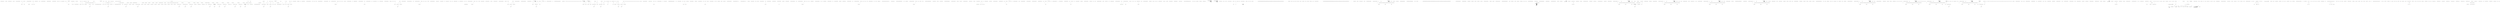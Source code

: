 digraph  {
n0 [cluster="Nancy.Routing.Constraints.GuidRouteConstraint.TryMatch(string, string, out System.Guid)", label="Entry Nancy.Routing.Constraints.GuidRouteConstraint.TryMatch(string, string, out System.Guid)", span="11-11"];
n1 [cluster="Nancy.Routing.Constraints.GuidRouteConstraint.TryMatch(string, string, out System.Guid)", label="return Guid.TryParse(segment, out matchedValue);", span="13-13"];
n2 [cluster="Nancy.Routing.Constraints.GuidRouteConstraint.TryMatch(string, string, out System.Guid)", label="Exit Nancy.Routing.Constraints.GuidRouteConstraint.TryMatch(string, string, out System.Guid)", span="11-11"];
n3 [cluster="System.Guid.TryParse(string, out System.Guid)", label="Entry System.Guid.TryParse(string, out System.Guid)", span="0-0"];
m0_262 [cluster="Nancy.Tests.Unit.Sessions.CookieBasedSessionsFixture.Should_be_able_to_save_a_complex_object_to_session()", file="CookieBasedSessionsFixture.cs", label="Entry Nancy.Tests.Unit.Sessions.CookieBasedSessionsFixture.Should_be_able_to_save_a_complex_object_to_session()", span="283-283"];
m0_269 [cluster="Nancy.Tests.Unit.Sessions.CookieBasedSessionsFixture.Should_be_able_to_save_a_complex_object_to_session()", file="CookieBasedSessionsFixture.cs", label="response.Cookies.Count.ShouldEqual(1)", span="293-293"];
m0_271 [cluster="Nancy.Tests.Unit.Sessions.CookieBasedSessionsFixture.Should_be_able_to_save_a_complex_object_to_session()", file="CookieBasedSessionsFixture.cs", label="cookie.Name.ShouldEqual(store.CookieName)", span="295-295"];
m0_270 [cluster="Nancy.Tests.Unit.Sessions.CookieBasedSessionsFixture.Should_be_able_to_save_a_complex_object_to_session()", file="CookieBasedSessionsFixture.cs", label="var cookie = response.Cookies.First()", span="294-294"];
m0_266 [cluster="Nancy.Tests.Unit.Sessions.CookieBasedSessionsFixture.Should_be_able_to_save_a_complex_object_to_session()", file="CookieBasedSessionsFixture.cs", label="var store = new CookieBasedSessions(this.rijndaelEncryptionProvider, this.defaultHmacProvider, this.defaultObjectSerializer)", span="288-288"];
m0_263 [cluster="Nancy.Tests.Unit.Sessions.CookieBasedSessionsFixture.Should_be_able_to_save_a_complex_object_to_session()", file="CookieBasedSessionsFixture.cs", label="var response = new Response()", span="285-285"];
m0_268 [cluster="Nancy.Tests.Unit.Sessions.CookieBasedSessionsFixture.Should_be_able_to_save_a_complex_object_to_session()", file="CookieBasedSessionsFixture.cs", label="store.Save(session, response)", span="291-291"];
m0_272 [cluster="Nancy.Tests.Unit.Sessions.CookieBasedSessionsFixture.Should_be_able_to_save_a_complex_object_to_session()", file="CookieBasedSessionsFixture.cs", label="cookie.Value.ShouldNotBeNull()", span="296-296"];
m0_273 [cluster="Nancy.Tests.Unit.Sessions.CookieBasedSessionsFixture.Should_be_able_to_save_a_complex_object_to_session()", file="CookieBasedSessionsFixture.cs", label="cookie.Value.ShouldNotBeEmpty()", span="297-297"];
m0_265 [cluster="Nancy.Tests.Unit.Sessions.CookieBasedSessionsFixture.Should_be_able_to_save_a_complex_object_to_session()", file="CookieBasedSessionsFixture.cs", label="var payload = new DefaultSessionObjectFormatterFixture.Payload(27, true, ''Test string'')", span="287-287"];
m0_267 [cluster="Nancy.Tests.Unit.Sessions.CookieBasedSessionsFixture.Should_be_able_to_save_a_complex_object_to_session()", file="CookieBasedSessionsFixture.cs", label="session[''testObject''] = payload", span="289-289"];
m0_264 [cluster="Nancy.Tests.Unit.Sessions.CookieBasedSessionsFixture.Should_be_able_to_save_a_complex_object_to_session()", file="CookieBasedSessionsFixture.cs", label="var session = new Session(new Dictionary<string, object>())", span="286-286"];
m0_274 [cluster="Nancy.Tests.Unit.Sessions.CookieBasedSessionsFixture.Should_be_able_to_save_a_complex_object_to_session()", file="CookieBasedSessionsFixture.cs", label="Exit Nancy.Tests.Unit.Sessions.CookieBasedSessionsFixture.Should_be_able_to_save_a_complex_object_to_session()", span="283-283"];
m0_14 [cluster="Nancy.Cryptography.DefaultHmacProvider.DefaultHmacProvider(Nancy.Cryptography.IKeyGenerator)", file="CookieBasedSessionsFixture.cs", label="Entry Nancy.Cryptography.DefaultHmacProvider.DefaultHmacProvider(Nancy.Cryptography.IKeyGenerator)", span="29-29"];
m0_275 [cluster="Nancy.Tests.Unit.Sessions.DefaultSessionObjectFormatterFixture.Payload.Payload(int, bool, string)", file="CookieBasedSessionsFixture.cs", label="Entry Nancy.Tests.Unit.Sessions.DefaultSessionObjectFormatterFixture.Payload.Payload(int, bool, string)", span="81-81"];
m0_139 [cluster="Nancy.BeforePipeline.BeforePipeline()", file="CookieBasedSessionsFixture.cs", label="Entry Nancy.BeforePipeline.BeforePipeline()", span="9-9"];
m0_249 [cluster="Unk.WithSerializer", file="CookieBasedSessionsFixture.cs", label="Entry Unk.WithSerializer", span=""];
m0_301 [cluster="Nancy.Tests.Unit.Sessions.CookieBasedSessionsFixture.Should_generate_hmac()", file="CookieBasedSessionsFixture.cs", label="Entry Nancy.Tests.Unit.Sessions.CookieBasedSessionsFixture.Should_generate_hmac()", span="334-334"];
m0_305 [cluster="Nancy.Tests.Unit.Sessions.CookieBasedSessionsFixture.Should_generate_hmac()", file="CookieBasedSessionsFixture.cs", label="cookieStore.Save(session, response)", span="343-343"];
m0_306 [cluster="Nancy.Tests.Unit.Sessions.CookieBasedSessionsFixture.Should_generate_hmac()", file="CookieBasedSessionsFixture.cs", label="A.CallTo(() => this.fakeHmacProvider.GenerateHmac(A<string>.Ignored))\r\n                .MustHaveHappened(Repeated.Exactly.Once)", span="345-346"];
m0_302 [cluster="Nancy.Tests.Unit.Sessions.CookieBasedSessionsFixture.Should_generate_hmac()", file="CookieBasedSessionsFixture.cs", label="var response = new Response()", span="336-336"];
m0_303 [cluster="Nancy.Tests.Unit.Sessions.CookieBasedSessionsFixture.Should_generate_hmac()", file="CookieBasedSessionsFixture.cs", label="var session = new Session(new Dictionary<string, object>\r\n                                      {\r\n                                          {''key1'', ''val1''},                                          \r\n                                      })", span="337-340"];
m0_304 [cluster="Nancy.Tests.Unit.Sessions.CookieBasedSessionsFixture.Should_generate_hmac()", file="CookieBasedSessionsFixture.cs", label="session[''key2''] = ''val2''", span="341-341"];
m0_307 [cluster="Nancy.Tests.Unit.Sessions.CookieBasedSessionsFixture.Should_generate_hmac()", file="CookieBasedSessionsFixture.cs", label="Exit Nancy.Tests.Unit.Sessions.CookieBasedSessionsFixture.Should_generate_hmac()", span="334-334"];
m0_15 [cluster="Nancy.DefaultObjectSerializer.DefaultObjectSerializer()", file="CookieBasedSessionsFixture.cs", label="Entry Nancy.DefaultObjectSerializer.DefaultObjectSerializer()", span="7-7"];
m0_419 [cluster="Nancy.Url.Url()", file="CookieBasedSessionsFixture.cs", label="Entry Nancy.Url.Url()", span="20-20"];
m0_81 [cluster="Nancy.Tests.Unit.Sessions.CookieBasedSessionsFixture.CreateRequest(string, bool)", file="CookieBasedSessionsFixture.cs", label="Entry Nancy.Tests.Unit.Sessions.CookieBasedSessionsFixture.CreateRequest(string, bool)", span="498-498"];
m0_409 [cluster="Nancy.Tests.Unit.Sessions.CookieBasedSessionsFixture.CreateRequest(string, bool)", file="CookieBasedSessionsFixture.cs", label="headers.Add(''cookie'', new[] { this.cookieStore.CookieName+ ''='' + HttpUtility.UrlEncode(sessionValue) })", span="504-504"];
m0_412 [cluster="Nancy.Tests.Unit.Sessions.CookieBasedSessionsFixture.CreateRequest(string, bool)", file="CookieBasedSessionsFixture.cs", label="cookieStore.Load(request)", span="511-511"];
m0_407 [cluster="Nancy.Tests.Unit.Sessions.CookieBasedSessionsFixture.CreateRequest(string, bool)", file="CookieBasedSessionsFixture.cs", label="var headers = new Dictionary<string, IEnumerable<string>>(1)", span="500-500"];
m0_408 [cluster="Nancy.Tests.Unit.Sessions.CookieBasedSessionsFixture.CreateRequest(string, bool)", file="CookieBasedSessionsFixture.cs", label="!string.IsNullOrEmpty(sessionValue)", span="502-502"];
m0_411 [cluster="Nancy.Tests.Unit.Sessions.CookieBasedSessionsFixture.CreateRequest(string, bool)", file="CookieBasedSessionsFixture.cs", label=load, span="509-509"];
m0_410 [cluster="Nancy.Tests.Unit.Sessions.CookieBasedSessionsFixture.CreateRequest(string, bool)", file="CookieBasedSessionsFixture.cs", label="var request = new Request(''GET'', new Url { Path = ''/'', Scheme = ''http'', Port = 9001, BasePath = ''goku.power'' }, CreateRequestStream(), headers)", span="507-507"];
m0_413 [cluster="Nancy.Tests.Unit.Sessions.CookieBasedSessionsFixture.CreateRequest(string, bool)", file="CookieBasedSessionsFixture.cs", label="return request;", span="514-514"];
m0_414 [cluster="Nancy.Tests.Unit.Sessions.CookieBasedSessionsFixture.CreateRequest(string, bool)", file="CookieBasedSessionsFixture.cs", label="Exit Nancy.Tests.Unit.Sessions.CookieBasedSessionsFixture.CreateRequest(string, bool)", span="498-498"];
m0_76 [cluster="Nancy.Tests.Unit.Sessions.CookieBasedSessionsFixture.Should_load_an_empty_session_if_no_session_cookie_exists()", file="CookieBasedSessionsFixture.cs", label="Entry Nancy.Tests.Unit.Sessions.CookieBasedSessionsFixture.Should_load_an_empty_session_if_no_session_cookie_exists()", span="117-117"];
m0_79 [cluster="Nancy.Tests.Unit.Sessions.CookieBasedSessionsFixture.Should_load_an_empty_session_if_no_session_cookie_exists()", file="CookieBasedSessionsFixture.cs", label="result.Count.ShouldEqual(0)", span="123-123"];
m0_77 [cluster="Nancy.Tests.Unit.Sessions.CookieBasedSessionsFixture.Should_load_an_empty_session_if_no_session_cookie_exists()", file="CookieBasedSessionsFixture.cs", label="var request = CreateRequest(null)", span="119-119"];
m0_78 [cluster="Nancy.Tests.Unit.Sessions.CookieBasedSessionsFixture.Should_load_an_empty_session_if_no_session_cookie_exists()", file="CookieBasedSessionsFixture.cs", label="var result = cookieStore.Load(request)", span="121-121"];
m0_80 [cluster="Nancy.Tests.Unit.Sessions.CookieBasedSessionsFixture.Should_load_an_empty_session_if_no_session_cookie_exists()", file="CookieBasedSessionsFixture.cs", label="Exit Nancy.Tests.Unit.Sessions.CookieBasedSessionsFixture.Should_load_an_empty_session_if_no_session_cookie_exists()", span="117-117"];
m0_323 [cluster="Nancy.Tests.Unit.Sessions.CookieBasedSessionsFixture.Should_return_blank_session_if_hmac_changed()", file="CookieBasedSessionsFixture.cs", label="Entry Nancy.Tests.Unit.Sessions.CookieBasedSessionsFixture.Should_return_blank_session_if_hmac_changed()", span="365-365"];
m0_330 [cluster="Nancy.Tests.Unit.Sessions.CookieBasedSessionsFixture.Should_return_blank_session_if_hmac_changed()", file="CookieBasedSessionsFixture.cs", label="result.Count.ShouldEqual(0)", span="375-375"];
m0_326 [cluster="Nancy.Tests.Unit.Sessions.CookieBasedSessionsFixture.Should_return_blank_session_if_hmac_changed()", file="CookieBasedSessionsFixture.cs", label="var store = new CookieBasedSessions(this.rijndaelEncryptionProvider, this.defaultHmacProvider, this.defaultObjectSerializer)", span="369-369"];
m0_328 [cluster="Nancy.Tests.Unit.Sessions.CookieBasedSessionsFixture.Should_return_blank_session_if_hmac_changed()", file="CookieBasedSessionsFixture.cs", label="request.Cookies.Add(store.CookieName, inputValue)", span="371-371"];
m0_329 [cluster="Nancy.Tests.Unit.Sessions.CookieBasedSessionsFixture.Should_return_blank_session_if_hmac_changed()", file="CookieBasedSessionsFixture.cs", label="var result = store.Load(request)", span="373-373"];
m0_325 [cluster="Nancy.Tests.Unit.Sessions.CookieBasedSessionsFixture.Should_return_blank_session_if_hmac_changed()", file="CookieBasedSessionsFixture.cs", label="inputValue = HttpUtility.UrlEncode(inputValue)", span="368-368"];
m0_327 [cluster="Nancy.Tests.Unit.Sessions.CookieBasedSessionsFixture.Should_return_blank_session_if_hmac_changed()", file="CookieBasedSessionsFixture.cs", label="var request = new Request(''GET'', ''/'', ''http'')", span="370-370"];
m0_324 [cluster="Nancy.Tests.Unit.Sessions.CookieBasedSessionsFixture.Should_return_blank_session_if_hmac_changed()", file="CookieBasedSessionsFixture.cs", label="var inputValue = ''b'' + ValidHmac.Substring(1) + ValidData", span="367-367"];
m0_331 [cluster="Nancy.Tests.Unit.Sessions.CookieBasedSessionsFixture.Should_return_blank_session_if_hmac_changed()", file="CookieBasedSessionsFixture.cs", label="Exit Nancy.Tests.Unit.Sessions.CookieBasedSessionsFixture.Should_return_blank_session_if_hmac_changed()", span="365-365"];
m0_234 [cluster="Unk.Serialize", file="CookieBasedSessionsFixture.cs", label="Entry Unk.Serialize", span=""];
m0_13 [cluster="Nancy.Cryptography.PassphraseKeyGenerator.PassphraseKeyGenerator(string, byte[], int)", file="CookieBasedSessionsFixture.cs", label="Entry Nancy.Cryptography.PassphraseKeyGenerator.PassphraseKeyGenerator(string, byte[], int)", span="23-23"];
m0_24 [cluster="Nancy.Tests.Unit.Sessions.CookieBasedSessionsFixture.Should_save_nothing_if_the_session_has_not_changed()", file="CookieBasedSessionsFixture.cs", label="Entry Nancy.Tests.Unit.Sessions.CookieBasedSessionsFixture.Should_save_nothing_if_the_session_has_not_changed()", span="59-59"];
m0_27 [cluster="Nancy.Tests.Unit.Sessions.CookieBasedSessionsFixture.Should_save_nothing_if_the_session_has_not_changed()", file="CookieBasedSessionsFixture.cs", label="response.Cookies.Count.ShouldEqual(0)", span="65-65"];
m0_26 [cluster="Nancy.Tests.Unit.Sessions.CookieBasedSessionsFixture.Should_save_nothing_if_the_session_has_not_changed()", file="CookieBasedSessionsFixture.cs", label="cookieStore.Save(new Session(new Dictionary<string, object> { { ''key'', ''value'' } }), response)", span="63-63"];
m0_25 [cluster="Nancy.Tests.Unit.Sessions.CookieBasedSessionsFixture.Should_save_nothing_if_the_session_has_not_changed()", file="CookieBasedSessionsFixture.cs", label="var response = new Response()", span="61-61"];
m0_28 [cluster="Nancy.Tests.Unit.Sessions.CookieBasedSessionsFixture.Should_save_nothing_if_the_session_has_not_changed()", file="CookieBasedSessionsFixture.cs", label="Exit Nancy.Tests.Unit.Sessions.CookieBasedSessionsFixture.Should_save_nothing_if_the_session_has_not_changed()", span="59-59"];
m0_93 [cluster="Unk.UrlEncode", file="CookieBasedSessionsFixture.cs", label="Entry Unk.UrlEncode", span=""];
m0_53 [cluster="Nancy.Tests.Unit.Sessions.CookieBasedSessionsFixture.Should_save_cookie_as_http_only()", file="CookieBasedSessionsFixture.cs", label="Entry Nancy.Tests.Unit.Sessions.CookieBasedSessionsFixture.Should_save_cookie_as_http_only()", span="91-91"];
m0_59 [cluster="Nancy.Tests.Unit.Sessions.CookieBasedSessionsFixture.Should_save_cookie_as_http_only()", file="CookieBasedSessionsFixture.cs", label="response.Cookies.First().HttpOnly.ShouldEqual(true)", span="100-100"];
m0_57 [cluster="Nancy.Tests.Unit.Sessions.CookieBasedSessionsFixture.Should_save_cookie_as_http_only()", file="CookieBasedSessionsFixture.cs", label="A.CallTo(() => this.fakeEncryptionProvider.Encrypt(''key+1=val%3d1;'')).Returns(''encryptedkey+1=val%3d1;'')", span="96-96"];
m0_58 [cluster="Nancy.Tests.Unit.Sessions.CookieBasedSessionsFixture.Should_save_cookie_as_http_only()", file="CookieBasedSessionsFixture.cs", label="cookieStore.Save(session, response)", span="98-98"];
m0_54 [cluster="Nancy.Tests.Unit.Sessions.CookieBasedSessionsFixture.Should_save_cookie_as_http_only()", file="CookieBasedSessionsFixture.cs", label="var response = new Response()", span="93-93"];
m0_56 [cluster="Nancy.Tests.Unit.Sessions.CookieBasedSessionsFixture.Should_save_cookie_as_http_only()", file="CookieBasedSessionsFixture.cs", label="session[''key 1''] = ''val=1''", span="95-95"];
m0_55 [cluster="Nancy.Tests.Unit.Sessions.CookieBasedSessionsFixture.Should_save_cookie_as_http_only()", file="CookieBasedSessionsFixture.cs", label="var session = new Session()", span="94-94"];
m0_60 [cluster="Nancy.Tests.Unit.Sessions.CookieBasedSessionsFixture.Should_save_cookie_as_http_only()", file="CookieBasedSessionsFixture.cs", label="Exit Nancy.Tests.Unit.Sessions.CookieBasedSessionsFixture.Should_save_cookie_as_http_only()", span="91-91"];
m0_180 [cluster="Nancy.Tests.Unit.Sessions.CookieBasedSessionsFixture.Should_add_response_cookie_if_it_has_changed()", file="CookieBasedSessionsFixture.cs", label="Entry Nancy.Tests.Unit.Sessions.CookieBasedSessionsFixture.Should_add_response_cookie_if_it_has_changed()", span="216-216"];
m0_186 [cluster="Nancy.Tests.Unit.Sessions.CookieBasedSessionsFixture.Should_add_response_cookie_if_it_has_changed()", file="CookieBasedSessionsFixture.cs", label="CookieBasedSessions.Enable(hooks, new CryptographyConfiguration(this.fakeEncryptionProvider, this.fakeHmacProvider)).WithSerializer(this.fakeObjectSerializer)", span="223-223"];
m0_187 [cluster="Nancy.Tests.Unit.Sessions.CookieBasedSessionsFixture.Should_add_response_cookie_if_it_has_changed()", file="CookieBasedSessionsFixture.cs", label="var request = CreateRequest(''encryptedkey1=value1'')", span="224-224"];
m0_188 [cluster="Nancy.Tests.Unit.Sessions.CookieBasedSessionsFixture.Should_add_response_cookie_if_it_has_changed()", file="CookieBasedSessionsFixture.cs", label="A.CallTo(() => this.fakeEncryptionProvider.Decrypt(''encryptedkey1=value1'')).Returns(''key1=value1;'')", span="225-225"];
m0_183 [cluster="Nancy.Tests.Unit.Sessions.CookieBasedSessionsFixture.Should_add_response_cookie_if_it_has_changed()", file="CookieBasedSessionsFixture.cs", label="var hooks = A.Fake<IPipelines>()", span="220-220"];
m0_185 [cluster="Nancy.Tests.Unit.Sessions.CookieBasedSessionsFixture.Should_add_response_cookie_if_it_has_changed()", file="CookieBasedSessionsFixture.cs", label="A.CallTo(() => hooks.AfterRequest).Returns(afterPipeline)", span="222-222"];
m0_190 [cluster="Nancy.Tests.Unit.Sessions.CookieBasedSessionsFixture.Should_add_response_cookie_if_it_has_changed()", file="CookieBasedSessionsFixture.cs", label="var nancyContext = new NancyContext() { Request = request, Response = response }", span="227-227"];
m0_192 [cluster="Nancy.Tests.Unit.Sessions.CookieBasedSessionsFixture.Should_add_response_cookie_if_it_has_changed()", file="CookieBasedSessionsFixture.cs", label="request.Session[''Testing''] = ''Test''", span="229-229"];
m0_189 [cluster="Nancy.Tests.Unit.Sessions.CookieBasedSessionsFixture.Should_add_response_cookie_if_it_has_changed()", file="CookieBasedSessionsFixture.cs", label="var response = A.Fake<Response>()", span="226-226"];
m0_184 [cluster="Nancy.Tests.Unit.Sessions.CookieBasedSessionsFixture.Should_add_response_cookie_if_it_has_changed()", file="CookieBasedSessionsFixture.cs", label="A.CallTo(() => hooks.BeforeRequest).Returns(beforePipeline)", span="221-221"];
m0_182 [cluster="Nancy.Tests.Unit.Sessions.CookieBasedSessionsFixture.Should_add_response_cookie_if_it_has_changed()", file="CookieBasedSessionsFixture.cs", label="var afterPipeline = new AfterPipeline()", span="219-219"];
m0_191 [cluster="Nancy.Tests.Unit.Sessions.CookieBasedSessionsFixture.Should_add_response_cookie_if_it_has_changed()", file="CookieBasedSessionsFixture.cs", label="beforePipeline.Invoke(nancyContext, new CancellationToken())", span="228-228"];
m0_193 [cluster="Nancy.Tests.Unit.Sessions.CookieBasedSessionsFixture.Should_add_response_cookie_if_it_has_changed()", file="CookieBasedSessionsFixture.cs", label="afterPipeline.Invoke(nancyContext, new CancellationToken())", span="231-231"];
m0_194 [cluster="Nancy.Tests.Unit.Sessions.CookieBasedSessionsFixture.Should_add_response_cookie_if_it_has_changed()", file="CookieBasedSessionsFixture.cs", label="response.Cookies.Count.ShouldEqual(1)", span="233-233"];
m0_181 [cluster="Nancy.Tests.Unit.Sessions.CookieBasedSessionsFixture.Should_add_response_cookie_if_it_has_changed()", file="CookieBasedSessionsFixture.cs", label="var beforePipeline = new BeforePipeline()", span="218-218"];
m0_195 [cluster="Nancy.Tests.Unit.Sessions.CookieBasedSessionsFixture.Should_add_response_cookie_if_it_has_changed()", file="CookieBasedSessionsFixture.cs", label="Exit Nancy.Tests.Unit.Sessions.CookieBasedSessionsFixture.Should_add_response_cookie_if_it_has_changed()", span="216-216"];
m0_83 [cluster="Nancy.Tests.Unit.Sessions.CookieBasedSessionsFixture.Should_load_an_empty_session_if_session_cookie_is_invalid()", file="CookieBasedSessionsFixture.cs", label="Entry Nancy.Tests.Unit.Sessions.CookieBasedSessionsFixture.Should_load_an_empty_session_if_session_cookie_is_invalid()", span="127-127"];
m0_90 [cluster="Nancy.Tests.Unit.Sessions.CookieBasedSessionsFixture.Should_load_an_empty_session_if_session_cookie_is_invalid()", file="CookieBasedSessionsFixture.cs", label="result.Count.ShouldEqual(0)", span="140-140"];
m0_86 [cluster="Nancy.Tests.Unit.Sessions.CookieBasedSessionsFixture.Should_load_an_empty_session_if_session_cookie_is_invalid()", file="CookieBasedSessionsFixture.cs", label="var store = new CookieBasedSessions(this.rijndaelEncryptionProvider, this.defaultHmacProvider, this.defaultObjectSerializer)", span="132-132"];
m0_88 [cluster="Nancy.Tests.Unit.Sessions.CookieBasedSessionsFixture.Should_load_an_empty_session_if_session_cookie_is_invalid()", file="CookieBasedSessionsFixture.cs", label="request.Cookies.Add(store.CookieName, inputValue)", span="134-134"];
m0_89 [cluster="Nancy.Tests.Unit.Sessions.CookieBasedSessionsFixture.Should_load_an_empty_session_if_session_cookie_is_invalid()", file="CookieBasedSessionsFixture.cs", label="var result = store.Load(request)", span="137-137"];
m0_85 [cluster="Nancy.Tests.Unit.Sessions.CookieBasedSessionsFixture.Should_load_an_empty_session_if_session_cookie_is_invalid()", file="CookieBasedSessionsFixture.cs", label="inputValue = HttpUtility.UrlEncode(inputValue)", span="131-131"];
m0_87 [cluster="Nancy.Tests.Unit.Sessions.CookieBasedSessionsFixture.Should_load_an_empty_session_if_session_cookie_is_invalid()", file="CookieBasedSessionsFixture.cs", label="var request = new Request(''GET'', ''/'', ''http'')", span="133-133"];
m0_84 [cluster="Nancy.Tests.Unit.Sessions.CookieBasedSessionsFixture.Should_load_an_empty_session_if_session_cookie_is_invalid()", file="CookieBasedSessionsFixture.cs", label="var inputValue = ValidHmac.Substring(0, 5)", span="130-130"];
m0_91 [cluster="Nancy.Tests.Unit.Sessions.CookieBasedSessionsFixture.Should_load_an_empty_session_if_session_cookie_is_invalid()", file="CookieBasedSessionsFixture.cs", label="Exit Nancy.Tests.Unit.Sessions.CookieBasedSessionsFixture.Should_load_an_empty_session_if_session_cookie_is_invalid()", span="127-127"];
m0_427 [cluster="Nancy.IO.RequestStream.FromStream(System.IO.Stream, long, long, bool)", file="CookieBasedSessionsFixture.cs", label="Entry Nancy.IO.RequestStream.FromStream(System.IO.Stream, long, long, bool)", span="278-278"];
m0_290 [cluster="Nancy.Tests.Unit.Sessions.CookieBasedSessionsFixture.Should_encrypt_data()", file="CookieBasedSessionsFixture.cs", label="Entry Nancy.Tests.Unit.Sessions.CookieBasedSessionsFixture.Should_encrypt_data()", span="318-318"];
m0_294 [cluster="Nancy.Tests.Unit.Sessions.CookieBasedSessionsFixture.Should_encrypt_data()", file="CookieBasedSessionsFixture.cs", label="cookieStore.Save(session, response)", span="327-327"];
m0_295 [cluster="Nancy.Tests.Unit.Sessions.CookieBasedSessionsFixture.Should_encrypt_data()", file="CookieBasedSessionsFixture.cs", label="A.CallTo(() => this.fakeEncryptionProvider.Encrypt(A<string>.Ignored))\r\n                .MustHaveHappened(Repeated.Exactly.Once)", span="329-330"];
m0_291 [cluster="Nancy.Tests.Unit.Sessions.CookieBasedSessionsFixture.Should_encrypt_data()", file="CookieBasedSessionsFixture.cs", label="var response = new Response()", span="320-320"];
m0_292 [cluster="Nancy.Tests.Unit.Sessions.CookieBasedSessionsFixture.Should_encrypt_data()", file="CookieBasedSessionsFixture.cs", label="var session = new Session(new Dictionary<string, object>\r\n                                      {\r\n                                          {''key1'', ''val1''},                                          \r\n                                      })", span="321-324"];
m0_293 [cluster="Nancy.Tests.Unit.Sessions.CookieBasedSessionsFixture.Should_encrypt_data()", file="CookieBasedSessionsFixture.cs", label="session[''key2''] = ''val2''", span="325-325"];
m0_296 [cluster="Nancy.Tests.Unit.Sessions.CookieBasedSessionsFixture.Should_encrypt_data()", file="CookieBasedSessionsFixture.cs", label="Exit Nancy.Tests.Unit.Sessions.CookieBasedSessionsFixture.Should_encrypt_data()", span="318-318"];
m0_21 [cluster="Nancy.Response.Response()", file="CookieBasedSessionsFixture.cs", label="Entry Nancy.Response.Response()", span="29-29"];
m0_276 [cluster="object.ShouldNotBeNull()", file="CookieBasedSessionsFixture.cs", label="Entry object.ShouldNotBeNull()", span="150-150"];
m0_168 [cluster="Nancy.BeforePipeline.Invoke(Nancy.NancyContext, System.Threading.CancellationToken)", file="CookieBasedSessionsFixture.cs", label="Entry Nancy.BeforePipeline.Invoke(Nancy.NancyContext, System.Threading.CancellationToken)", span="52-52"];
m0_300 [cluster="Unk.Encrypt", file="CookieBasedSessionsFixture.cs", label="Entry Unk.Encrypt", span=""];
m0_312 [cluster="Nancy.Tests.Unit.Sessions.CookieBasedSessionsFixture.Should_load_valid_test_data()", file="CookieBasedSessionsFixture.cs", label="Entry Nancy.Tests.Unit.Sessions.CookieBasedSessionsFixture.Should_load_valid_test_data()", span="350-350"];
m0_319 [cluster="Nancy.Tests.Unit.Sessions.CookieBasedSessionsFixture.Should_load_valid_test_data()", file="CookieBasedSessionsFixture.cs", label="result.Count.ShouldEqual(1)", span="360-360"];
m0_320 [cluster="Nancy.Tests.Unit.Sessions.CookieBasedSessionsFixture.Should_load_valid_test_data()", file="CookieBasedSessionsFixture.cs", label="result.First().Value.ShouldBeOfType(typeof(DefaultSessionObjectFormatterFixture.Payload))", span="361-361"];
m0_315 [cluster="Nancy.Tests.Unit.Sessions.CookieBasedSessionsFixture.Should_load_valid_test_data()", file="CookieBasedSessionsFixture.cs", label="var store = new CookieBasedSessions(this.rijndaelEncryptionProvider, this.defaultHmacProvider, this.defaultObjectSerializer)", span="354-354"];
m0_317 [cluster="Nancy.Tests.Unit.Sessions.CookieBasedSessionsFixture.Should_load_valid_test_data()", file="CookieBasedSessionsFixture.cs", label="request.Cookies.Add(store.CookieName, inputValue)", span="356-356"];
m0_318 [cluster="Nancy.Tests.Unit.Sessions.CookieBasedSessionsFixture.Should_load_valid_test_data()", file="CookieBasedSessionsFixture.cs", label="var result = store.Load(request)", span="358-358"];
m0_314 [cluster="Nancy.Tests.Unit.Sessions.CookieBasedSessionsFixture.Should_load_valid_test_data()", file="CookieBasedSessionsFixture.cs", label="inputValue = HttpUtility.UrlEncode(inputValue)", span="353-353"];
m0_316 [cluster="Nancy.Tests.Unit.Sessions.CookieBasedSessionsFixture.Should_load_valid_test_data()", file="CookieBasedSessionsFixture.cs", label="var request = new Request(''GET'', ''/'', ''http'')", span="355-355"];
m0_313 [cluster="Nancy.Tests.Unit.Sessions.CookieBasedSessionsFixture.Should_load_valid_test_data()", file="CookieBasedSessionsFixture.cs", label="var inputValue = ValidHmac + ValidData", span="352-352"];
m0_321 [cluster="Nancy.Tests.Unit.Sessions.CookieBasedSessionsFixture.Should_load_valid_test_data()", file="CookieBasedSessionsFixture.cs", label="Exit Nancy.Tests.Unit.Sessions.CookieBasedSessionsFixture.Should_load_valid_test_data()", span="350-350"];
m0_424 [cluster="Nancy.Tests.Unit.Sessions.CookieBasedSessionsFixture.CreateRequestStream(System.IO.Stream)", file="CookieBasedSessionsFixture.cs", label="Entry Nancy.Tests.Unit.Sessions.CookieBasedSessionsFixture.CreateRequestStream(System.IO.Stream)", span="522-522"];
m0_425 [cluster="Nancy.Tests.Unit.Sessions.CookieBasedSessionsFixture.CreateRequestStream(System.IO.Stream)", file="CookieBasedSessionsFixture.cs", label="return RequestStream.FromStream(stream, 0, 1, true);", span="524-524"];
m0_426 [cluster="Nancy.Tests.Unit.Sessions.CookieBasedSessionsFixture.CreateRequestStream(System.IO.Stream)", file="CookieBasedSessionsFixture.cs", label="Exit Nancy.Tests.Unit.Sessions.CookieBasedSessionsFixture.CreateRequestStream(System.IO.Stream)", span="522-522"];
m0_150 [cluster="Nancy.Tests.Unit.Sessions.CookieBasedSessionsFixture.Should_only_not_add_response_cookie_if_it_has_not_changed()", file="CookieBasedSessionsFixture.cs", label="Entry Nancy.Tests.Unit.Sessions.CookieBasedSessionsFixture.Should_only_not_add_response_cookie_if_it_has_not_changed()", span="196-196"];
m0_156 [cluster="Nancy.Tests.Unit.Sessions.CookieBasedSessionsFixture.Should_only_not_add_response_cookie_if_it_has_not_changed()", file="CookieBasedSessionsFixture.cs", label="CookieBasedSessions.Enable(hooks, new CryptographyConfiguration(this.fakeEncryptionProvider, this.fakeHmacProvider)).WithSerializer(this.fakeObjectSerializer)", span="203-203"];
m0_157 [cluster="Nancy.Tests.Unit.Sessions.CookieBasedSessionsFixture.Should_only_not_add_response_cookie_if_it_has_not_changed()", file="CookieBasedSessionsFixture.cs", label="var request = CreateRequest(''encryptedkey1=value1'')", span="204-204"];
m0_158 [cluster="Nancy.Tests.Unit.Sessions.CookieBasedSessionsFixture.Should_only_not_add_response_cookie_if_it_has_not_changed()", file="CookieBasedSessionsFixture.cs", label="A.CallTo(() => this.fakeEncryptionProvider.Decrypt(''encryptedkey1=value1'')).Returns(''key1=value1;'')", span="205-205"];
m0_153 [cluster="Nancy.Tests.Unit.Sessions.CookieBasedSessionsFixture.Should_only_not_add_response_cookie_if_it_has_not_changed()", file="CookieBasedSessionsFixture.cs", label="var hooks = A.Fake<IPipelines>()", span="200-200"];
m0_155 [cluster="Nancy.Tests.Unit.Sessions.CookieBasedSessionsFixture.Should_only_not_add_response_cookie_if_it_has_not_changed()", file="CookieBasedSessionsFixture.cs", label="A.CallTo(() => hooks.AfterRequest).Returns(afterPipeline)", span="202-202"];
m0_160 [cluster="Nancy.Tests.Unit.Sessions.CookieBasedSessionsFixture.Should_only_not_add_response_cookie_if_it_has_not_changed()", file="CookieBasedSessionsFixture.cs", label="var nancyContext = new NancyContext() { Request = request, Response = response }", span="207-207"];
m0_159 [cluster="Nancy.Tests.Unit.Sessions.CookieBasedSessionsFixture.Should_only_not_add_response_cookie_if_it_has_not_changed()", file="CookieBasedSessionsFixture.cs", label="var response = A.Fake<Response>()", span="206-206"];
m0_154 [cluster="Nancy.Tests.Unit.Sessions.CookieBasedSessionsFixture.Should_only_not_add_response_cookie_if_it_has_not_changed()", file="CookieBasedSessionsFixture.cs", label="A.CallTo(() => hooks.BeforeRequest).Returns(beforePipeline)", span="201-201"];
m0_152 [cluster="Nancy.Tests.Unit.Sessions.CookieBasedSessionsFixture.Should_only_not_add_response_cookie_if_it_has_not_changed()", file="CookieBasedSessionsFixture.cs", label="var afterPipeline = new AfterPipeline()", span="199-199"];
m0_161 [cluster="Nancy.Tests.Unit.Sessions.CookieBasedSessionsFixture.Should_only_not_add_response_cookie_if_it_has_not_changed()", file="CookieBasedSessionsFixture.cs", label="beforePipeline.Invoke(nancyContext, new CancellationToken())", span="208-208"];
m0_162 [cluster="Nancy.Tests.Unit.Sessions.CookieBasedSessionsFixture.Should_only_not_add_response_cookie_if_it_has_not_changed()", file="CookieBasedSessionsFixture.cs", label="afterPipeline.Invoke(nancyContext, new CancellationToken())", span="210-210"];
m0_163 [cluster="Nancy.Tests.Unit.Sessions.CookieBasedSessionsFixture.Should_only_not_add_response_cookie_if_it_has_not_changed()", file="CookieBasedSessionsFixture.cs", label="response.Cookies.Count.ShouldEqual(0)", span="212-212"];
m0_151 [cluster="Nancy.Tests.Unit.Sessions.CookieBasedSessionsFixture.Should_only_not_add_response_cookie_if_it_has_not_changed()", file="CookieBasedSessionsFixture.cs", label="var beforePipeline = new BeforePipeline()", span="198-198"];
m0_164 [cluster="Nancy.Tests.Unit.Sessions.CookieBasedSessionsFixture.Should_only_not_add_response_cookie_if_it_has_not_changed()", file="CookieBasedSessionsFixture.cs", label="Exit Nancy.Tests.Unit.Sessions.CookieBasedSessionsFixture.Should_only_not_add_response_cookie_if_it_has_not_changed()", span="196-196"];
m0_362 [cluster="Nancy.Tests.Unit.Sessions.CookieBasedSessionsFixture.Should_use_CookieName_when_config_provides_cookiename_value()", file="CookieBasedSessionsFixture.cs", label="Entry Nancy.Tests.Unit.Sessions.CookieBasedSessionsFixture.Should_use_CookieName_when_config_provides_cookiename_value()", span="422-422"];
m0_363 [cluster="Nancy.Tests.Unit.Sessions.CookieBasedSessionsFixture.Should_use_CookieName_when_config_provides_cookiename_value()", file="CookieBasedSessionsFixture.cs", label="var cryptoConfig = new CryptographyConfiguration(this.fakeEncryptionProvider, this.fakeHmacProvider)", span="425-425"];
m0_364 [cluster="Nancy.Tests.Unit.Sessions.CookieBasedSessionsFixture.Should_use_CookieName_when_config_provides_cookiename_value()", file="CookieBasedSessionsFixture.cs", label="var storeConfig = new CookieBasedSessionsConfiguration(cryptoConfig)\r\n            {\r\n                CookieName = ''NamedCookie'',\r\n                Serializer = this.fakeObjectSerializer\r\n            }", span="426-430"];
m0_366 [cluster="Nancy.Tests.Unit.Sessions.CookieBasedSessionsFixture.Should_use_CookieName_when_config_provides_cookiename_value()", file="CookieBasedSessionsFixture.cs", label="var response = new Response()", span="434-434"];
m0_369 [cluster="Nancy.Tests.Unit.Sessions.CookieBasedSessionsFixture.Should_use_CookieName_when_config_provides_cookiename_value()", file="CookieBasedSessionsFixture.cs", label="store.Save(session, response)", span="440-440"];
m0_365 [cluster="Nancy.Tests.Unit.Sessions.CookieBasedSessionsFixture.Should_use_CookieName_when_config_provides_cookiename_value()", file="CookieBasedSessionsFixture.cs", label="var store = new CookieBasedSessions(storeConfig)", span="431-431"];
m0_370 [cluster="Nancy.Tests.Unit.Sessions.CookieBasedSessionsFixture.Should_use_CookieName_when_config_provides_cookiename_value()", file="CookieBasedSessionsFixture.cs", label="response.Cookies.ShouldHave(c => c.Name == storeConfig.CookieName)", span="443-443"];
m0_367 [cluster="Nancy.Tests.Unit.Sessions.CookieBasedSessionsFixture.Should_use_CookieName_when_config_provides_cookiename_value()", file="CookieBasedSessionsFixture.cs", label="var session = new Session(new Dictionary<string, object>\r\n                                        {\r\n                                            {''key1'', ''val1''},\r\n                                        })", span="435-438"];
m0_368 [cluster="Nancy.Tests.Unit.Sessions.CookieBasedSessionsFixture.Should_use_CookieName_when_config_provides_cookiename_value()", file="CookieBasedSessionsFixture.cs", label="session[''key2''] = ''val2''", span="439-439"];
m0_371 [cluster="Nancy.Tests.Unit.Sessions.CookieBasedSessionsFixture.Should_use_CookieName_when_config_provides_cookiename_value()", file="CookieBasedSessionsFixture.cs", label="Exit Nancy.Tests.Unit.Sessions.CookieBasedSessionsFixture.Should_use_CookieName_when_config_provides_cookiename_value()", span="422-422"];
m0_142 [cluster="Unk.Enable", file="CookieBasedSessionsFixture.cs", label="Entry Unk.Enable", span=""];
m0_11 [cluster="Nancy.Session.CookieBasedSessions.CookieBasedSessions(Nancy.Cryptography.IEncryptionProvider, Nancy.Cryptography.IHmacProvider, Nancy.IObjectSerializer)", file="CookieBasedSessionsFixture.cs", label="Entry Nancy.Session.CookieBasedSessions.CookieBasedSessions(Nancy.Cryptography.IEncryptionProvider, Nancy.Cryptography.IHmacProvider, Nancy.IObjectSerializer)", span="36-36"];
m0_47 [cluster="System.Collections.Generic.IEnumerable<TSource>.First<TSource>()", file="CookieBasedSessionsFixture.cs", label="Entry System.Collections.Generic.IEnumerable<TSource>.First<TSource>()", span="0-0"];
m0_259 [cluster="lambda expression", file="CookieBasedSessionsFixture.cs", label="Entry lambda expression", span="279-279"];
m0_50 [cluster="lambda expression", file="CookieBasedSessionsFixture.cs", label="this.fakeEncryptionProvider.Encrypt(''key1=val1;key2=val2;'')", span="77-77"];
m0_63 [cluster="lambda expression", file="CookieBasedSessionsFixture.cs", label="this.fakeEncryptionProvider.Encrypt(''key+1=val%3d1;'')", span="96-96"];
m0_74 [cluster="lambda expression", file="CookieBasedSessionsFixture.cs", label="this.fakeEncryptionProvider.Encrypt(''key+1=val%3d1;'')", span="109-109"];
m0_104 [cluster="lambda expression", file="CookieBasedSessionsFixture.cs", label="this.fakeEncryptionProvider.Decrypt(''encryptedkey1=value1'')", span="147-147"];
m0_116 [cluster="lambda expression", file="CookieBasedSessionsFixture.cs", label="this.fakeEncryptionProvider.Decrypt(''encryptedkey1=value1;key2=value2'')", span="159-159"];
m0_127 [cluster="lambda expression", file="CookieBasedSessionsFixture.cs", label="this.fakeEncryptionProvider.Decrypt(''encryptedkey+1=val%3D1;'')", span="172-172"];
m0_178 [cluster="lambda expression", file="CookieBasedSessionsFixture.cs", label="this.fakeEncryptionProvider.Decrypt(''encryptedkey1=value1'')", span="205-205"];
m0_203 [cluster="lambda expression", file="CookieBasedSessionsFixture.cs", label="this.fakeEncryptionProvider.Decrypt(''encryptedkey1=value1'')", span="225-225"];
m0_216 [cluster="lambda expression", file="CookieBasedSessionsFixture.cs", label="this.fakeEncryptionProvider.Decrypt(''encryptedkey1=value1'')", span="240-240"];
m0_257 [cluster="lambda expression", file="CookieBasedSessionsFixture.cs", label="this.fakeEncryptionProvider.Decrypt(''encryptedkey1=value1'')", span="272-272"];
m0_298 [cluster="lambda expression", file="CookieBasedSessionsFixture.cs", label="this.fakeEncryptionProvider.Encrypt(A<string>.Ignored)", span="329-329"];
m0_309 [cluster="lambda expression", file="CookieBasedSessionsFixture.cs", label="this.fakeHmacProvider.GenerateHmac(A<string>.Ignored)", span="345-345"];
m0_126 [cluster="lambda expression", file="CookieBasedSessionsFixture.cs", label="Entry lambda expression", span="172-172"];
m0_73 [cluster="lambda expression", file="CookieBasedSessionsFixture.cs", label="Entry lambda expression", span="109-109"];
m0_49 [cluster="lambda expression", file="CookieBasedSessionsFixture.cs", label="Entry lambda expression", span="77-77"];
m0_51 [cluster="lambda expression", file="CookieBasedSessionsFixture.cs", label="Exit lambda expression", span="77-77"];
m0_62 [cluster="lambda expression", file="CookieBasedSessionsFixture.cs", label="Entry lambda expression", span="96-96"];
m0_64 [cluster="lambda expression", file="CookieBasedSessionsFixture.cs", label="Exit lambda expression", span="96-96"];
m0_75 [cluster="lambda expression", file="CookieBasedSessionsFixture.cs", label="Exit lambda expression", span="109-109"];
m0_103 [cluster="lambda expression", file="CookieBasedSessionsFixture.cs", label="Entry lambda expression", span="147-147"];
m0_105 [cluster="lambda expression", file="CookieBasedSessionsFixture.cs", label="Exit lambda expression", span="147-147"];
m0_115 [cluster="lambda expression", file="CookieBasedSessionsFixture.cs", label="Entry lambda expression", span="159-159"];
m0_117 [cluster="lambda expression", file="CookieBasedSessionsFixture.cs", label="Exit lambda expression", span="159-159"];
m0_128 [cluster="lambda expression", file="CookieBasedSessionsFixture.cs", label="Exit lambda expression", span="172-172"];
m0_177 [cluster="lambda expression", file="CookieBasedSessionsFixture.cs", label="Entry lambda expression", span="205-205"];
m0_179 [cluster="lambda expression", file="CookieBasedSessionsFixture.cs", label="Exit lambda expression", span="205-205"];
m0_202 [cluster="lambda expression", file="CookieBasedSessionsFixture.cs", label="Entry lambda expression", span="225-225"];
m0_204 [cluster="lambda expression", file="CookieBasedSessionsFixture.cs", label="Exit lambda expression", span="225-225"];
m0_215 [cluster="lambda expression", file="CookieBasedSessionsFixture.cs", label="Entry lambda expression", span="240-240"];
m0_217 [cluster="lambda expression", file="CookieBasedSessionsFixture.cs", label="Exit lambda expression", span="240-240"];
m0_256 [cluster="lambda expression", file="CookieBasedSessionsFixture.cs", label="Entry lambda expression", span="272-272"];
m0_258 [cluster="lambda expression", file="CookieBasedSessionsFixture.cs", label="Exit lambda expression", span="272-272"];
m0_297 [cluster="lambda expression", file="CookieBasedSessionsFixture.cs", label="Entry lambda expression", span="329-329"];
m0_299 [cluster="lambda expression", file="CookieBasedSessionsFixture.cs", label="Exit lambda expression", span="329-329"];
m0_308 [cluster="lambda expression", file="CookieBasedSessionsFixture.cs", label="Entry lambda expression", span="345-345"];
m0_310 [cluster="lambda expression", file="CookieBasedSessionsFixture.cs", label="Exit lambda expression", span="345-345"];
m0_376 [cluster="lambda expression", file="CookieBasedSessionsFixture.cs", label="c.Name == storeConfig.CookieName", span="443-443"];
m0_391 [cluster="lambda expression", file="CookieBasedSessionsFixture.cs", label="c.Name == storeConfig.CookieName", span="468-468"];
m0_405 [cluster="lambda expression", file="CookieBasedSessionsFixture.cs", label="c.Name == storeConfig.CookieName", span="494-494"];
m0_145 [cluster="lambda expression", file="CookieBasedSessionsFixture.cs", label="hooks.BeforeRequest", span="186-186"];
m0_148 [cluster="lambda expression", file="CookieBasedSessionsFixture.cs", label="hooks.AfterRequest", span="187-187"];
m0_147 [cluster="lambda expression", file="CookieBasedSessionsFixture.cs", label="Entry lambda expression", span="187-187"];
m0_172 [cluster="lambda expression", file="CookieBasedSessionsFixture.cs", label="hooks.BeforeRequest", span="201-201"];
m0_175 [cluster="lambda expression", file="CookieBasedSessionsFixture.cs", label="hooks.AfterRequest", span="202-202"];
m0_174 [cluster="lambda expression", file="CookieBasedSessionsFixture.cs", label="Entry lambda expression", span="202-202"];
m0_197 [cluster="lambda expression", file="CookieBasedSessionsFixture.cs", label="hooks.BeforeRequest", span="221-221"];
m0_200 [cluster="lambda expression", file="CookieBasedSessionsFixture.cs", label="hooks.AfterRequest", span="222-222"];
m0_199 [cluster="lambda expression", file="CookieBasedSessionsFixture.cs", label="Entry lambda expression", span="222-222"];
m0_219 [cluster="lambda expression", file="CookieBasedSessionsFixture.cs", label="fakeFormatter.Deserialize(''value1'')", span="246-246"];
m0_232 [cluster="lambda expression", file="CookieBasedSessionsFixture.cs", label="fakeFormatter.Serialize(''value1'')", span="260-260"];
m0_260 [cluster="lambda expression", file="CookieBasedSessionsFixture.cs", label="fakeFormatter.Deserialize(A<string>.Ignored)", span="279-279"];
m0_251 [cluster="lambda expression", file="CookieBasedSessionsFixture.cs", label="hooks.BeforeRequest", span="269-269"];
m0_254 [cluster="lambda expression", file="CookieBasedSessionsFixture.cs", label="hooks.AfterRequest", span="270-270"];
m0_375 [cluster="lambda expression", file="CookieBasedSessionsFixture.cs", label="Entry lambda expression", span="443-443"];
m0_377 [cluster="lambda expression", file="CookieBasedSessionsFixture.cs", label="Exit lambda expression", span="443-443"];
m0_390 [cluster="lambda expression", file="CookieBasedSessionsFixture.cs", label="Entry lambda expression", span="468-468"];
m0_392 [cluster="lambda expression", file="CookieBasedSessionsFixture.cs", label="Exit lambda expression", span="468-468"];
m0_404 [cluster="lambda expression", file="CookieBasedSessionsFixture.cs", label="Entry lambda expression", span="494-494"];
m0_406 [cluster="lambda expression", file="CookieBasedSessionsFixture.cs", label="Exit lambda expression", span="494-494"];
m0_144 [cluster="lambda expression", file="CookieBasedSessionsFixture.cs", label="Entry lambda expression", span="186-186"];
m0_171 [cluster="lambda expression", file="CookieBasedSessionsFixture.cs", label="Entry lambda expression", span="201-201"];
m0_196 [cluster="lambda expression", file="CookieBasedSessionsFixture.cs", label="Entry lambda expression", span="221-221"];
m0_218 [cluster="lambda expression", file="CookieBasedSessionsFixture.cs", label="Entry lambda expression", span="246-246"];
m0_231 [cluster="lambda expression", file="CookieBasedSessionsFixture.cs", label="Entry lambda expression", span="260-260"];
m0_250 [cluster="lambda expression", file="CookieBasedSessionsFixture.cs", label="Entry lambda expression", span="269-269"];
m0_253 [cluster="lambda expression", file="CookieBasedSessionsFixture.cs", label="Entry lambda expression", span="270-270"];
m0_146 [cluster="lambda expression", file="CookieBasedSessionsFixture.cs", label="Exit lambda expression", span="186-186"];
m0_149 [cluster="lambda expression", file="CookieBasedSessionsFixture.cs", label="Exit lambda expression", span="187-187"];
m0_173 [cluster="lambda expression", file="CookieBasedSessionsFixture.cs", label="Exit lambda expression", span="201-201"];
m0_176 [cluster="lambda expression", file="CookieBasedSessionsFixture.cs", label="Exit lambda expression", span="202-202"];
m0_198 [cluster="lambda expression", file="CookieBasedSessionsFixture.cs", label="Exit lambda expression", span="221-221"];
m0_201 [cluster="lambda expression", file="CookieBasedSessionsFixture.cs", label="Exit lambda expression", span="222-222"];
m0_220 [cluster="lambda expression", file="CookieBasedSessionsFixture.cs", label="Exit lambda expression", span="246-246"];
m0_233 [cluster="lambda expression", file="CookieBasedSessionsFixture.cs", label="Exit lambda expression", span="260-260"];
m0_261 [cluster="lambda expression", file="CookieBasedSessionsFixture.cs", label="Exit lambda expression", span="279-279"];
m0_252 [cluster="lambda expression", file="CookieBasedSessionsFixture.cs", label="Exit lambda expression", span="269-269"];
m0_255 [cluster="lambda expression", file="CookieBasedSessionsFixture.cs", label="Exit lambda expression", span="270-270"];
m0_423 [cluster="System.IO.MemoryStream.MemoryStream()", file="CookieBasedSessionsFixture.cs", label="Entry System.IO.MemoryStream.MemoryStream()", span="0-0"];
m0_118 [cluster="Nancy.Tests.Unit.Sessions.CookieBasedSessionsFixture.Should_load_properly_decode_the_url_safe_session()", file="CookieBasedSessionsFixture.cs", label="Entry Nancy.Tests.Unit.Sessions.CookieBasedSessionsFixture.Should_load_properly_decode_the_url_safe_session()", span="169-169"];
m0_119 [cluster="Nancy.Tests.Unit.Sessions.CookieBasedSessionsFixture.Should_load_properly_decode_the_url_safe_session()", color=green, community=0, file="CookieBasedSessionsFixture.cs", label="var request = CreateRequest(Nancy.Helpers.HttpUtility.UrlEncode(''encryptedkey+1=val%3D1;''))", prediction=0, span="171-171"];
m0_120 [cluster="Nancy.Tests.Unit.Sessions.CookieBasedSessionsFixture.Should_load_properly_decode_the_url_safe_session()", file="CookieBasedSessionsFixture.cs", label="A.CallTo(() => this.fakeEncryptionProvider.Decrypt(''encryptedkey+1=val%3D1;'')).Returns(''key+1=val%3D1;'')", span="172-172"];
m0_121 [cluster="Nancy.Tests.Unit.Sessions.CookieBasedSessionsFixture.Should_load_properly_decode_the_url_safe_session()", file="CookieBasedSessionsFixture.cs", label="var session = cookieStore.Load(request)", span="174-174"];
m0_122 [cluster="Nancy.Tests.Unit.Sessions.CookieBasedSessionsFixture.Should_load_properly_decode_the_url_safe_session()", file="CookieBasedSessionsFixture.cs", label="session.Count.ShouldEqual(1)", span="176-176"];
m0_123 [cluster="Nancy.Tests.Unit.Sessions.CookieBasedSessionsFixture.Should_load_properly_decode_the_url_safe_session()", file="CookieBasedSessionsFixture.cs", label="session[''key 1''].ShouldEqual(''val=1'')", span="177-177"];
m0_124 [cluster="Nancy.Tests.Unit.Sessions.CookieBasedSessionsFixture.Should_load_properly_decode_the_url_safe_session()", file="CookieBasedSessionsFixture.cs", label="Exit Nancy.Tests.Unit.Sessions.CookieBasedSessionsFixture.Should_load_properly_decode_the_url_safe_session()", span="169-169"];
m0_46 [cluster="Unk.Returns", file="CookieBasedSessionsFixture.cs", label="Entry Unk.Returns", span=""];
m0_95 [cluster="System.Collections.Generic.IDictionary<TKey, TValue>.Add(TKey, TValue)", file="CookieBasedSessionsFixture.cs", label="Entry System.Collections.Generic.IDictionary<TKey, TValue>.Add(TKey, TValue)", span="0-0"];
m0_141 [cluster="Nancy.Cryptography.CryptographyConfiguration.CryptographyConfiguration(Nancy.Cryptography.IEncryptionProvider, Nancy.Cryptography.IHmacProvider)", file="CookieBasedSessionsFixture.cs", label="Entry Nancy.Cryptography.CryptographyConfiguration.CryptographyConfiguration(Nancy.Cryptography.IEncryptionProvider, Nancy.Cryptography.IHmacProvider)", span="24-24"];
m0_332 [cluster="string.Substring(int)", file="CookieBasedSessionsFixture.cs", label="Entry string.Substring(int)", span="0-0"];
m0_107 [cluster="Nancy.Tests.Unit.Sessions.CookieBasedSessionsFixture.Should_load_a_multi_valued_session()", file="CookieBasedSessionsFixture.cs", label="Entry Nancy.Tests.Unit.Sessions.CookieBasedSessionsFixture.Should_load_a_multi_valued_session()", span="156-156"];
m0_111 [cluster="Nancy.Tests.Unit.Sessions.CookieBasedSessionsFixture.Should_load_a_multi_valued_session()", file="CookieBasedSessionsFixture.cs", label="session.Count.ShouldEqual(2)", span="163-163"];
m0_112 [cluster="Nancy.Tests.Unit.Sessions.CookieBasedSessionsFixture.Should_load_a_multi_valued_session()", file="CookieBasedSessionsFixture.cs", label="session[''key1''].ShouldEqual(''value1'')", span="164-164"];
m0_113 [cluster="Nancy.Tests.Unit.Sessions.CookieBasedSessionsFixture.Should_load_a_multi_valued_session()", file="CookieBasedSessionsFixture.cs", label="session[''key2''].ShouldEqual(''value2'')", span="165-165"];
m0_108 [cluster="Nancy.Tests.Unit.Sessions.CookieBasedSessionsFixture.Should_load_a_multi_valued_session()", file="CookieBasedSessionsFixture.cs", label="var request = CreateRequest(''encryptedkey1=value1;key2=value2'')", span="158-158"];
m0_109 [cluster="Nancy.Tests.Unit.Sessions.CookieBasedSessionsFixture.Should_load_a_multi_valued_session()", file="CookieBasedSessionsFixture.cs", label="A.CallTo(() => this.fakeEncryptionProvider.Decrypt(''encryptedkey1=value1;key2=value2'')).Returns(''key1=value1;key2=value2'')", span="159-159"];
m0_110 [cluster="Nancy.Tests.Unit.Sessions.CookieBasedSessionsFixture.Should_load_a_multi_valued_session()", file="CookieBasedSessionsFixture.cs", label="var session = cookieStore.Load(request)", span="161-161"];
m0_114 [cluster="Nancy.Tests.Unit.Sessions.CookieBasedSessionsFixture.Should_load_a_multi_valued_session()", file="CookieBasedSessionsFixture.cs", label="Exit Nancy.Tests.Unit.Sessions.CookieBasedSessionsFixture.Should_load_a_multi_valued_session()", span="156-156"];
m0_82 [cluster="Nancy.Session.CookieBasedSessions.Load(Nancy.Request)", file="CookieBasedSessionsFixture.cs", label="Entry Nancy.Session.CookieBasedSessions.Load(Nancy.Request)", span="166-166"];
m0_96 [cluster="Nancy.Tests.Unit.Sessions.CookieBasedSessionsFixture.Should_load_a_single_valued_session()", file="CookieBasedSessionsFixture.cs", label="Entry Nancy.Tests.Unit.Sessions.CookieBasedSessionsFixture.Should_load_a_single_valued_session()", span="144-144"];
m0_100 [cluster="Nancy.Tests.Unit.Sessions.CookieBasedSessionsFixture.Should_load_a_single_valued_session()", file="CookieBasedSessionsFixture.cs", label="session.Count.ShouldEqual(1)", span="151-151"];
m0_101 [cluster="Nancy.Tests.Unit.Sessions.CookieBasedSessionsFixture.Should_load_a_single_valued_session()", file="CookieBasedSessionsFixture.cs", label="session[''key1''].ShouldEqual(''value1'')", span="152-152"];
m0_97 [cluster="Nancy.Tests.Unit.Sessions.CookieBasedSessionsFixture.Should_load_a_single_valued_session()", file="CookieBasedSessionsFixture.cs", label="var request = CreateRequest(''encryptedkey1=value1'')", span="146-146"];
m0_98 [cluster="Nancy.Tests.Unit.Sessions.CookieBasedSessionsFixture.Should_load_a_single_valued_session()", file="CookieBasedSessionsFixture.cs", label="A.CallTo(() => this.fakeEncryptionProvider.Decrypt(''encryptedkey1=value1'')).Returns(''key1=value1;'')", span="147-147"];
m0_99 [cluster="Nancy.Tests.Unit.Sessions.CookieBasedSessionsFixture.Should_load_a_single_valued_session()", file="CookieBasedSessionsFixture.cs", label="var session = cookieStore.Load(request)", span="149-149"];
m0_102 [cluster="Nancy.Tests.Unit.Sessions.CookieBasedSessionsFixture.Should_load_a_single_valued_session()", file="CookieBasedSessionsFixture.cs", label="Exit Nancy.Tests.Unit.Sessions.CookieBasedSessionsFixture.Should_load_a_single_valued_session()", span="144-144"];
m0_214 [cluster="Unk.MustHaveHappened", file="CookieBasedSessionsFixture.cs", label="Entry Unk.MustHaveHappened", span=""];
m0_221 [cluster="Unk.Deserialize", file="CookieBasedSessionsFixture.cs", label="Entry Unk.Deserialize", span=""];
m0_167 [cluster="System.Threading.CancellationToken.CancellationToken()", file="CookieBasedSessionsFixture.cs", label="Entry System.Threading.CancellationToken.CancellationToken()", span="0-0"];
m0_140 [cluster="Nancy.AfterPipeline.AfterPipeline()", file="CookieBasedSessionsFixture.cs", label="Entry Nancy.AfterPipeline.AfterPipeline()", span="18-18"];
m0_0 [cluster="Nancy.Routing.Constraints.IRouteConstraint.Matches(string)", file="CookieBasedSessionsFixture.cs", label="Entry Nancy.Routing.Constraints.IRouteConstraint.Matches(string)", span="6-6"];
m0_1 [cluster="Nancy.Routing.Constraints.IRouteConstraint.Matches(string)", file="CookieBasedSessionsFixture.cs", label="Exit Nancy.Routing.Constraints.IRouteConstraint.Matches(string)", span="6-6"];
m0_2 [cluster="Nancy.Routing.Constraints.IRouteConstraint.GetMatch(string, string, string)", file="CookieBasedSessionsFixture.cs", label="Entry Nancy.Routing.Constraints.IRouteConstraint.GetMatch(string, string, string)", span="8-8"];
m0_3 [cluster="Nancy.Routing.Constraints.IRouteConstraint.GetMatch(string, string, string)", file="CookieBasedSessionsFixture.cs", label="Exit Nancy.Routing.Constraints.IRouteConstraint.GetMatch(string, string, string)", span="8-8"];
m0_4 [cluster="Nancy.Tests.Unit.Sessions.CookieBasedSessionsFixture.CookieBasedSessionsFixture()", file="CookieBasedSessionsFixture.cs", label="this.cookieStore = new CookieBasedSessions(this.fakeEncryptionProvider, this.fakeHmacProvider, this.fakeObjectSerializer)", span="41-41"];
m0_5 [cluster="Nancy.Tests.Unit.Sessions.CookieBasedSessionsFixture.CookieBasedSessionsFixture()", file="CookieBasedSessionsFixture.cs", label="this.rijndaelEncryptionProvider = new RijndaelEncryptionProvider(new PassphraseKeyGenerator(''password'', new byte[] { 1, 2, 3, 4, 5, 6, 7, 8 }, 1000))", span="43-43"];
m0_6 [cluster="Nancy.Tests.Unit.Sessions.CookieBasedSessionsFixture.CookieBasedSessionsFixture()", file="CookieBasedSessionsFixture.cs", label="this.defaultHmacProvider = new DefaultHmacProvider(new PassphraseKeyGenerator(''anotherpassword'', new byte[] { 1, 2, 3, 4, 5, 6, 7, 8 }, 1000))", span="44-44"];
m0_7 [cluster="Nancy.Tests.Unit.Sessions.CookieBasedSessionsFixture.CookieBasedSessionsFixture()", file="CookieBasedSessionsFixture.cs", label="this.defaultObjectSerializer = new DefaultObjectSerializer()", span="45-45"];
m0_8 [cluster="Nancy.Tests.Unit.Sessions.CookieBasedSessionsFixture.CookieBasedSessionsFixture()", file="CookieBasedSessionsFixture.cs", label="Exit Nancy.Tests.Unit.Sessions.CookieBasedSessionsFixture.CookieBasedSessionsFixture()", span="36-36"];
m0_23 [cluster="object.ShouldEqual(object)", file="CookieBasedSessionsFixture.cs", label="Entry object.ShouldEqual(object)", span="105-105"];
m0_125 [cluster="Nancy.Helpers.HttpUtility.UrlEncode(string)", file="CookieBasedSessionsFixture.cs", label="Entry Nancy.Helpers.HttpUtility.UrlEncode(string)", span="383-383"];
m0_16 [cluster="Nancy.Tests.Unit.Sessions.CookieBasedSessionsFixture.Should_save_nothing_if_the_session_is_null()", file="CookieBasedSessionsFixture.cs", label="Entry Nancy.Tests.Unit.Sessions.CookieBasedSessionsFixture.Should_save_nothing_if_the_session_is_null()", span="49-49"];
m0_19 [cluster="Nancy.Tests.Unit.Sessions.CookieBasedSessionsFixture.Should_save_nothing_if_the_session_is_null()", file="CookieBasedSessionsFixture.cs", label="response.Cookies.Count.ShouldEqual(0)", span="55-55"];
m0_18 [cluster="Nancy.Tests.Unit.Sessions.CookieBasedSessionsFixture.Should_save_nothing_if_the_session_is_null()", file="CookieBasedSessionsFixture.cs", label="cookieStore.Save(null, response)", span="53-53"];
m0_17 [cluster="Nancy.Tests.Unit.Sessions.CookieBasedSessionsFixture.Should_save_nothing_if_the_session_is_null()", file="CookieBasedSessionsFixture.cs", label="var response = new Response()", span="51-51"];
m0_20 [cluster="Nancy.Tests.Unit.Sessions.CookieBasedSessionsFixture.Should_save_nothing_if_the_session_is_null()", file="CookieBasedSessionsFixture.cs", label="Exit Nancy.Tests.Unit.Sessions.CookieBasedSessionsFixture.Should_save_nothing_if_the_session_is_null()", span="49-49"];
m0_205 [cluster="Nancy.Tests.Unit.Sessions.CookieBasedSessionsFixture.Should_call_formatter_on_load()", file="CookieBasedSessionsFixture.cs", label="Entry Nancy.Tests.Unit.Sessions.CookieBasedSessionsFixture.Should_call_formatter_on_load()", span="237-237"];
m0_207 [cluster="Nancy.Tests.Unit.Sessions.CookieBasedSessionsFixture.Should_call_formatter_on_load()", file="CookieBasedSessionsFixture.cs", label="A.CallTo(() => this.fakeEncryptionProvider.Decrypt(''encryptedkey1=value1'')).Returns(''key1=value1;'')", span="240-240"];
m0_208 [cluster="Nancy.Tests.Unit.Sessions.CookieBasedSessionsFixture.Should_call_formatter_on_load()", file="CookieBasedSessionsFixture.cs", label="var store = new CookieBasedSessions(this.fakeEncryptionProvider, this.fakeHmacProvider, fakeFormatter)", span="241-241"];
m0_209 [cluster="Nancy.Tests.Unit.Sessions.CookieBasedSessionsFixture.Should_call_formatter_on_load()", file="CookieBasedSessionsFixture.cs", label="var request = CreateRequest(''encryptedkey1=value1'', false)", span="242-242"];
m0_206 [cluster="Nancy.Tests.Unit.Sessions.CookieBasedSessionsFixture.Should_call_formatter_on_load()", file="CookieBasedSessionsFixture.cs", label="var fakeFormatter = A.Fake<IObjectSerializer>()", span="239-239"];
m0_210 [cluster="Nancy.Tests.Unit.Sessions.CookieBasedSessionsFixture.Should_call_formatter_on_load()", file="CookieBasedSessionsFixture.cs", label="store.Load(request)", span="244-244"];
m0_211 [cluster="Nancy.Tests.Unit.Sessions.CookieBasedSessionsFixture.Should_call_formatter_on_load()", file="CookieBasedSessionsFixture.cs", label="A.CallTo(() => fakeFormatter.Deserialize(''value1'')).MustHaveHappened(Repeated.Exactly.Once)", span="246-246"];
m0_212 [cluster="Nancy.Tests.Unit.Sessions.CookieBasedSessionsFixture.Should_call_formatter_on_load()", file="CookieBasedSessionsFixture.cs", label="Exit Nancy.Tests.Unit.Sessions.CookieBasedSessionsFixture.Should_call_formatter_on_load()", span="237-237"];
m0_342 [cluster="Nancy.Tests.Unit.Sessions.CookieBasedSessionsFixture.Should_return_blank_session_if_encrypted_data_modified()", file="CookieBasedSessionsFixture.cs", label="Entry Nancy.Tests.Unit.Sessions.CookieBasedSessionsFixture.Should_return_blank_session_if_encrypted_data_modified()", span="393-393"];
m0_349 [cluster="Nancy.Tests.Unit.Sessions.CookieBasedSessionsFixture.Should_return_blank_session_if_encrypted_data_modified()", file="CookieBasedSessionsFixture.cs", label="result.Count.ShouldEqual(0)", span="403-403"];
m0_345 [cluster="Nancy.Tests.Unit.Sessions.CookieBasedSessionsFixture.Should_return_blank_session_if_encrypted_data_modified()", file="CookieBasedSessionsFixture.cs", label="var store = new CookieBasedSessions(this.rijndaelEncryptionProvider, this.defaultHmacProvider, this.defaultObjectSerializer)", span="397-397"];
m0_347 [cluster="Nancy.Tests.Unit.Sessions.CookieBasedSessionsFixture.Should_return_blank_session_if_encrypted_data_modified()", file="CookieBasedSessionsFixture.cs", label="request.Cookies.Add(store.CookieName, inputValue)", span="399-399"];
m0_348 [cluster="Nancy.Tests.Unit.Sessions.CookieBasedSessionsFixture.Should_return_blank_session_if_encrypted_data_modified()", file="CookieBasedSessionsFixture.cs", label="var result = store.Load(request)", span="401-401"];
m0_344 [cluster="Nancy.Tests.Unit.Sessions.CookieBasedSessionsFixture.Should_return_blank_session_if_encrypted_data_modified()", file="CookieBasedSessionsFixture.cs", label="inputValue = HttpUtility.UrlEncode(inputValue)", span="396-396"];
m0_346 [cluster="Nancy.Tests.Unit.Sessions.CookieBasedSessionsFixture.Should_return_blank_session_if_encrypted_data_modified()", file="CookieBasedSessionsFixture.cs", label="var request = new Request(''GET'', ''/'', ''http'')", span="398-398"];
m0_343 [cluster="Nancy.Tests.Unit.Sessions.CookieBasedSessionsFixture.Should_return_blank_session_if_encrypted_data_modified()", file="CookieBasedSessionsFixture.cs", label="var inputValue = ValidHmac + ValidData.Substring(0, ValidData.Length - 1) + ''Z''", span="395-395"];
m0_350 [cluster="Nancy.Tests.Unit.Sessions.CookieBasedSessionsFixture.Should_return_blank_session_if_encrypted_data_modified()", file="CookieBasedSessionsFixture.cs", label="Exit Nancy.Tests.Unit.Sessions.CookieBasedSessionsFixture.Should_return_blank_session_if_encrypted_data_modified()", span="393-393"];
m0_92 [cluster="string.Substring(int, int)", file="CookieBasedSessionsFixture.cs", label="Entry string.Substring(int, int)", span="0-0"];
m0_417 [cluster="Unk.Add", file="CookieBasedSessionsFixture.cs", label="Entry Unk.Add", span=""];
m0_165 [cluster="Nancy.IObjectSerializerSelector.WithSerializer(Nancy.IObjectSerializer)", file="CookieBasedSessionsFixture.cs", label="Entry Nancy.IObjectSerializerSelector.WithSerializer(Nancy.IObjectSerializer)", span="11-11"];
m0_65 [cluster="Nancy.Tests.Unit.Sessions.CookieBasedSessionsFixture.Should_saves_url_safe_keys_and_values()", file="CookieBasedSessionsFixture.cs", label="Entry Nancy.Tests.Unit.Sessions.CookieBasedSessionsFixture.Should_saves_url_safe_keys_and_values()", span="104-104"];
m0_71 [cluster="Nancy.Tests.Unit.Sessions.CookieBasedSessionsFixture.Should_saves_url_safe_keys_and_values()", color=green, community=0, file="CookieBasedSessionsFixture.cs", label="response.Cookies.First().Value.ShouldEqual(''encryptedkey%2b1%3dval%253d1%3b'')", prediction=1, span="113-113"];
m0_66 [cluster="Nancy.Tests.Unit.Sessions.CookieBasedSessionsFixture.Should_saves_url_safe_keys_and_values()", file="CookieBasedSessionsFixture.cs", label="var response = new Response()", span="106-106"];
m0_70 [cluster="Nancy.Tests.Unit.Sessions.CookieBasedSessionsFixture.Should_saves_url_safe_keys_and_values()", file="CookieBasedSessionsFixture.cs", label="cookieStore.Save(session, response)", span="111-111"];
m0_67 [cluster="Nancy.Tests.Unit.Sessions.CookieBasedSessionsFixture.Should_saves_url_safe_keys_and_values()", file="CookieBasedSessionsFixture.cs", label="var session = new Session()", span="107-107"];
m0_69 [cluster="Nancy.Tests.Unit.Sessions.CookieBasedSessionsFixture.Should_saves_url_safe_keys_and_values()", file="CookieBasedSessionsFixture.cs", label="A.CallTo(() => this.fakeEncryptionProvider.Encrypt(''key+1=val%3d1;'')).Returns(''encryptedkey+1=val%3d1;'')", span="109-109"];
m0_68 [cluster="Nancy.Tests.Unit.Sessions.CookieBasedSessionsFixture.Should_saves_url_safe_keys_and_values()", file="CookieBasedSessionsFixture.cs", label="session[''key 1''] = ''val=1''", span="108-108"];
m0_72 [cluster="Nancy.Tests.Unit.Sessions.CookieBasedSessionsFixture.Should_saves_url_safe_keys_and_values()", file="CookieBasedSessionsFixture.cs", label="Exit Nancy.Tests.Unit.Sessions.CookieBasedSessionsFixture.Should_saves_url_safe_keys_and_values()", span="104-104"];
m0_52 [cluster="Nancy.Cryptography.IEncryptionProvider.Encrypt(string)", file="CookieBasedSessionsFixture.cs", label="Entry Nancy.Cryptography.IEncryptionProvider.Encrypt(string)", span="12-12"];
m0_22 [cluster="Nancy.Session.CookieBasedSessions.Save(Nancy.Session.ISession, Nancy.Response)", file="CookieBasedSessionsFixture.cs", label="Entry Nancy.Session.CookieBasedSessions.Save(Nancy.Session.ISession, Nancy.Response)", span="128-128"];
m0_333 [cluster="Nancy.Tests.Unit.Sessions.CookieBasedSessionsFixture.Should_return_blank_session_if_hmac_missing()", file="CookieBasedSessionsFixture.cs", label="Entry Nancy.Tests.Unit.Sessions.CookieBasedSessionsFixture.Should_return_blank_session_if_hmac_missing()", span="379-379"];
m0_340 [cluster="Nancy.Tests.Unit.Sessions.CookieBasedSessionsFixture.Should_return_blank_session_if_hmac_missing()", file="CookieBasedSessionsFixture.cs", label="result.Count.ShouldEqual(0)", span="389-389"];
m0_336 [cluster="Nancy.Tests.Unit.Sessions.CookieBasedSessionsFixture.Should_return_blank_session_if_hmac_missing()", file="CookieBasedSessionsFixture.cs", label="var store = new CookieBasedSessions(this.rijndaelEncryptionProvider, this.defaultHmacProvider, this.defaultObjectSerializer)", span="383-383"];
m0_338 [cluster="Nancy.Tests.Unit.Sessions.CookieBasedSessionsFixture.Should_return_blank_session_if_hmac_missing()", file="CookieBasedSessionsFixture.cs", label="request.Cookies.Add(store.CookieName, inputValue)", span="385-385"];
m0_339 [cluster="Nancy.Tests.Unit.Sessions.CookieBasedSessionsFixture.Should_return_blank_session_if_hmac_missing()", file="CookieBasedSessionsFixture.cs", label="var result = store.Load(request)", span="387-387"];
m0_335 [cluster="Nancy.Tests.Unit.Sessions.CookieBasedSessionsFixture.Should_return_blank_session_if_hmac_missing()", file="CookieBasedSessionsFixture.cs", label="inputValue = HttpUtility.UrlEncode(inputValue)", span="382-382"];
m0_337 [cluster="Nancy.Tests.Unit.Sessions.CookieBasedSessionsFixture.Should_return_blank_session_if_hmac_missing()", file="CookieBasedSessionsFixture.cs", label="var request = new Request(''GET'', ''/'', ''http'')", span="384-384"];
m0_334 [cluster="Nancy.Tests.Unit.Sessions.CookieBasedSessionsFixture.Should_return_blank_session_if_hmac_missing()", file="CookieBasedSessionsFixture.cs", label="var inputValue = ValidData", span="381-381"];
m0_341 [cluster="Nancy.Tests.Unit.Sessions.CookieBasedSessionsFixture.Should_return_blank_session_if_hmac_missing()", file="CookieBasedSessionsFixture.cs", label="Exit Nancy.Tests.Unit.Sessions.CookieBasedSessionsFixture.Should_return_blank_session_if_hmac_missing()", span="379-379"];
m0_45 [cluster="Unk.CallTo", file="CookieBasedSessionsFixture.cs", label="Entry Unk.CallTo", span=""];
m0_389 [cluster="Unk.First", file="CookieBasedSessionsFixture.cs", label="Entry Unk.First", span=""];
m0_213 [cluster="CookieBasedSessions.cstr", file="CookieBasedSessionsFixture.cs", label="Entry CookieBasedSessions.cstr", span=""];
m0_361 [cluster="Nancy.Cryptography.RijndaelEncryptionProvider.Encrypt(string)", file="CookieBasedSessionsFixture.cs", label="Entry Nancy.Cryptography.RijndaelEncryptionProvider.Encrypt(string)", span="30-30"];
m0_418 [cluster="Nancy.Request.Request(string, Nancy.Url, Nancy.IO.RequestStream, System.Collections.Generic.IDictionary<string, System.Collections.Generic.IEnumerable<string>>, string, byte[], string)", file="CookieBasedSessionsFixture.cs", label="Entry Nancy.Request.Request(string, Nancy.Url, Nancy.IO.RequestStream, System.Collections.Generic.IDictionary<string, System.Collections.Generic.IEnumerable<string>>, string, byte[], string)", span="47-47"];
m0_29 [cluster="Nancy.Session.Session.Session(System.Collections.Generic.IDictionary<string, object>)", file="CookieBasedSessionsFixture.cs", label="Entry Nancy.Session.Session.Session(System.Collections.Generic.IDictionary<string, object>)", span="15-15"];
m0_351 [cluster="Nancy.Tests.Unit.Sessions.CookieBasedSessionsFixture.Should_return_blank_session_if_encrypted_data_are_invalid_but_contain_semicolon_when_decrypted()", file="CookieBasedSessionsFixture.cs", label="Entry Nancy.Tests.Unit.Sessions.CookieBasedSessionsFixture.Should_return_blank_session_if_encrypted_data_are_invalid_but_contain_semicolon_when_decrypted()", span="407-407"];
m0_359 [cluster="Nancy.Tests.Unit.Sessions.CookieBasedSessionsFixture.Should_return_blank_session_if_encrypted_data_are_invalid_but_contain_semicolon_when_decrypted()", file="CookieBasedSessionsFixture.cs", label="result.Count.ShouldEqual(0)", span="418-418"];
m0_352 [cluster="Nancy.Tests.Unit.Sessions.CookieBasedSessionsFixture.Should_return_blank_session_if_encrypted_data_are_invalid_but_contain_semicolon_when_decrypted()", file="CookieBasedSessionsFixture.cs", label="var bogusEncrypted = this.rijndaelEncryptionProvider.Encrypt(''foo;bar'')", span="409-409"];
m0_355 [cluster="Nancy.Tests.Unit.Sessions.CookieBasedSessionsFixture.Should_return_blank_session_if_encrypted_data_are_invalid_but_contain_semicolon_when_decrypted()", file="CookieBasedSessionsFixture.cs", label="var store = new CookieBasedSessions(this.rijndaelEncryptionProvider, this.defaultHmacProvider, this.defaultObjectSerializer)", span="412-412"];
m0_357 [cluster="Nancy.Tests.Unit.Sessions.CookieBasedSessionsFixture.Should_return_blank_session_if_encrypted_data_are_invalid_but_contain_semicolon_when_decrypted()", file="CookieBasedSessionsFixture.cs", label="request.Cookies.Add(store.CookieName, inputValue)", span="414-414"];
m0_358 [cluster="Nancy.Tests.Unit.Sessions.CookieBasedSessionsFixture.Should_return_blank_session_if_encrypted_data_are_invalid_but_contain_semicolon_when_decrypted()", file="CookieBasedSessionsFixture.cs", label="var result = store.Load(request)", span="416-416"];
m0_353 [cluster="Nancy.Tests.Unit.Sessions.CookieBasedSessionsFixture.Should_return_blank_session_if_encrypted_data_are_invalid_but_contain_semicolon_when_decrypted()", file="CookieBasedSessionsFixture.cs", label="var inputValue = ValidHmac + bogusEncrypted", span="410-410"];
m0_354 [cluster="Nancy.Tests.Unit.Sessions.CookieBasedSessionsFixture.Should_return_blank_session_if_encrypted_data_are_invalid_but_contain_semicolon_when_decrypted()", file="CookieBasedSessionsFixture.cs", label="inputValue = HttpUtility.UrlEncode(inputValue)", span="411-411"];
m0_356 [cluster="Nancy.Tests.Unit.Sessions.CookieBasedSessionsFixture.Should_return_blank_session_if_encrypted_data_are_invalid_but_contain_semicolon_when_decrypted()", file="CookieBasedSessionsFixture.cs", label="var request = new Request(''GET'', ''/'', ''http'')", span="413-413"];
m0_360 [cluster="Nancy.Tests.Unit.Sessions.CookieBasedSessionsFixture.Should_return_blank_session_if_encrypted_data_are_invalid_but_contain_semicolon_when_decrypted()", file="CookieBasedSessionsFixture.cs", label="Exit Nancy.Tests.Unit.Sessions.CookieBasedSessionsFixture.Should_return_blank_session_if_encrypted_data_are_invalid_but_contain_semicolon_when_decrypted()", span="407-407"];
m0_420 [cluster="Nancy.Tests.Unit.Sessions.CookieBasedSessionsFixture.CreateRequestStream()", file="CookieBasedSessionsFixture.cs", label="Entry Nancy.Tests.Unit.Sessions.CookieBasedSessionsFixture.CreateRequestStream()", span="517-517"];
m0_421 [cluster="Nancy.Tests.Unit.Sessions.CookieBasedSessionsFixture.CreateRequestStream()", file="CookieBasedSessionsFixture.cs", label="return CreateRequestStream(new MemoryStream());", span="519-519"];
m0_422 [cluster="Nancy.Tests.Unit.Sessions.CookieBasedSessionsFixture.CreateRequestStream()", file="CookieBasedSessionsFixture.cs", label="Exit Nancy.Tests.Unit.Sessions.CookieBasedSessionsFixture.CreateRequestStream()", span="517-517"];
m0_372 [cluster="Nancy.Session.CookieBasedSessionsConfiguration.CookieBasedSessionsConfiguration(Nancy.Cryptography.CryptographyConfiguration)", file="CookieBasedSessionsFixture.cs", label="Entry Nancy.Session.CookieBasedSessionsConfiguration.CookieBasedSessionsConfiguration(Nancy.Cryptography.CryptographyConfiguration)", span="21-21"];
m0_235 [cluster="Nancy.Tests.Unit.Sessions.CookieBasedSessionsFixture.Should_set_formatter_when_using_formatter_selector()", file="CookieBasedSessionsFixture.cs", label="Entry Nancy.Tests.Unit.Sessions.CookieBasedSessionsFixture.Should_set_formatter_when_using_formatter_selector()", span="264-264"];
m0_242 [cluster="Nancy.Tests.Unit.Sessions.CookieBasedSessionsFixture.Should_set_formatter_when_using_formatter_selector()", file="CookieBasedSessionsFixture.cs", label="A.CallTo(() => this.fakeEncryptionProvider.Decrypt(''encryptedkey1=value1'')).Returns(''key1=value1;'')", span="272-272"];
m0_243 [cluster="Nancy.Tests.Unit.Sessions.CookieBasedSessionsFixture.Should_set_formatter_when_using_formatter_selector()", file="CookieBasedSessionsFixture.cs", label="CookieBasedSessions.Enable(hooks, new CryptographyConfiguration(this.fakeEncryptionProvider, this.fakeHmacProvider)).WithSerializer(fakeFormatter)", span="273-273"];
m0_244 [cluster="Nancy.Tests.Unit.Sessions.CookieBasedSessionsFixture.Should_set_formatter_when_using_formatter_selector()", file="CookieBasedSessionsFixture.cs", label="var request = CreateRequest(''encryptedkey1=value1'')", span="274-274"];
m0_241 [cluster="Nancy.Tests.Unit.Sessions.CookieBasedSessionsFixture.Should_set_formatter_when_using_formatter_selector()", file="CookieBasedSessionsFixture.cs", label="var fakeFormatter = A.Fake<IObjectSerializer>()", span="271-271"];
m0_238 [cluster="Nancy.Tests.Unit.Sessions.CookieBasedSessionsFixture.Should_set_formatter_when_using_formatter_selector()", file="CookieBasedSessionsFixture.cs", label="var hooks = A.Fake<IPipelines>()", span="268-268"];
m0_245 [cluster="Nancy.Tests.Unit.Sessions.CookieBasedSessionsFixture.Should_set_formatter_when_using_formatter_selector()", file="CookieBasedSessionsFixture.cs", label="var nancyContext = new NancyContext() { Request = request }", span="275-275"];
m0_239 [cluster="Nancy.Tests.Unit.Sessions.CookieBasedSessionsFixture.Should_set_formatter_when_using_formatter_selector()", file="CookieBasedSessionsFixture.cs", label="A.CallTo(() => hooks.BeforeRequest).Returns(beforePipeline)", span="269-269"];
m0_240 [cluster="Nancy.Tests.Unit.Sessions.CookieBasedSessionsFixture.Should_set_formatter_when_using_formatter_selector()", file="CookieBasedSessionsFixture.cs", label="A.CallTo(() => hooks.AfterRequest).Returns(afterPipeline)", span="270-270"];
m0_247 [cluster="Nancy.Tests.Unit.Sessions.CookieBasedSessionsFixture.Should_set_formatter_when_using_formatter_selector()", file="CookieBasedSessionsFixture.cs", label="A.CallTo(() => fakeFormatter.Deserialize(A<string>.Ignored)).MustHaveHappened(Repeated.Exactly.Once)", span="279-279"];
m0_237 [cluster="Nancy.Tests.Unit.Sessions.CookieBasedSessionsFixture.Should_set_formatter_when_using_formatter_selector()", file="CookieBasedSessionsFixture.cs", label="var afterPipeline = new AfterPipeline()", span="267-267"];
m0_246 [cluster="Nancy.Tests.Unit.Sessions.CookieBasedSessionsFixture.Should_set_formatter_when_using_formatter_selector()", file="CookieBasedSessionsFixture.cs", label="beforePipeline.Invoke(nancyContext, new CancellationToken())", span="277-277"];
m0_236 [cluster="Nancy.Tests.Unit.Sessions.CookieBasedSessionsFixture.Should_set_formatter_when_using_formatter_selector()", file="CookieBasedSessionsFixture.cs", label="var beforePipeline = new BeforePipeline()", span="266-266"];
m0_248 [cluster="Nancy.Tests.Unit.Sessions.CookieBasedSessionsFixture.Should_set_formatter_when_using_formatter_selector()", file="CookieBasedSessionsFixture.cs", label="Exit Nancy.Tests.Unit.Sessions.CookieBasedSessionsFixture.Should_set_formatter_when_using_formatter_selector()", span="264-264"];
m0_374 [cluster="System.Collections.Generic.IEnumerable<T>.ShouldHave<T>(System.Func<T, bool>)", file="CookieBasedSessionsFixture.cs", label="Entry System.Collections.Generic.IEnumerable<T>.ShouldHave<T>(System.Func<T, bool>)", span="85-85"];
m0_94 [cluster="Nancy.Request.Request(string, string, string)", file="CookieBasedSessionsFixture.cs", label="Entry Nancy.Request.Request(string, string, string)", span="32-32"];
m0_31 [cluster="Nancy.Tests.Unit.Sessions.CookieBasedSessionsFixture.Should_save_the_session_cookie()", file="CookieBasedSessionsFixture.cs", label="Entry Nancy.Tests.Unit.Sessions.CookieBasedSessionsFixture.Should_save_the_session_cookie()", span="69-69"];
m0_40 [cluster="Nancy.Tests.Unit.Sessions.CookieBasedSessionsFixture.Should_save_the_session_cookie()", color=green, community=0, file="CookieBasedSessionsFixture.cs", label="cookie.Value.ShouldEqual(''encrypted%3dkey1%3dval1%3bkey2%3dval2%3b'')", prediction=2, span="84-84"];
m0_38 [cluster="Nancy.Tests.Unit.Sessions.CookieBasedSessionsFixture.Should_save_the_session_cookie()", file="CookieBasedSessionsFixture.cs", label="var cookie = response.Cookies.First()", span="82-82"];
m0_39 [cluster="Nancy.Tests.Unit.Sessions.CookieBasedSessionsFixture.Should_save_the_session_cookie()", file="CookieBasedSessionsFixture.cs", label="cookie.Name.ShouldEqual(this.cookieStore.CookieName)", span="83-83"];
m0_41 [cluster="Nancy.Tests.Unit.Sessions.CookieBasedSessionsFixture.Should_save_the_session_cookie()", file="CookieBasedSessionsFixture.cs", label="cookie.Expires.ShouldBeNull()", span="85-85"];
m0_32 [cluster="Nancy.Tests.Unit.Sessions.CookieBasedSessionsFixture.Should_save_the_session_cookie()", file="CookieBasedSessionsFixture.cs", label="var response = new Response()", span="71-71"];
m0_37 [cluster="Nancy.Tests.Unit.Sessions.CookieBasedSessionsFixture.Should_save_the_session_cookie()", file="CookieBasedSessionsFixture.cs", label="response.Cookies.Count.ShouldEqual(1)", span="81-81"];
m0_42 [cluster="Nancy.Tests.Unit.Sessions.CookieBasedSessionsFixture.Should_save_the_session_cookie()", file="CookieBasedSessionsFixture.cs", label="cookie.Path.ShouldBeNull()", span="86-86"];
m0_43 [cluster="Nancy.Tests.Unit.Sessions.CookieBasedSessionsFixture.Should_save_the_session_cookie()", file="CookieBasedSessionsFixture.cs", label="cookie.Domain.ShouldBeNull()", span="87-87"];
m0_35 [cluster="Nancy.Tests.Unit.Sessions.CookieBasedSessionsFixture.Should_save_the_session_cookie()", file="CookieBasedSessionsFixture.cs", label="A.CallTo(() => this.fakeEncryptionProvider.Encrypt(''key1=val1;key2=val2;'')).Returns(''encrypted=key1=val1;key2=val2;'')", span="77-77"];
m0_36 [cluster="Nancy.Tests.Unit.Sessions.CookieBasedSessionsFixture.Should_save_the_session_cookie()", file="CookieBasedSessionsFixture.cs", label="cookieStore.Save(session, response)", span="79-79"];
m0_33 [cluster="Nancy.Tests.Unit.Sessions.CookieBasedSessionsFixture.Should_save_the_session_cookie()", file="CookieBasedSessionsFixture.cs", label="var session = new Session(new Dictionary<string, object>\r\n                                      {\r\n                                          {''key1'', ''val1''},                                          \r\n                                      })", span="72-75"];
m0_34 [cluster="Nancy.Tests.Unit.Sessions.CookieBasedSessionsFixture.Should_save_the_session_cookie()", file="CookieBasedSessionsFixture.cs", label="session[''key2''] = ''val2''", span="76-76"];
m0_44 [cluster="Nancy.Tests.Unit.Sessions.CookieBasedSessionsFixture.Should_save_the_session_cookie()", file="CookieBasedSessionsFixture.cs", label="Exit Nancy.Tests.Unit.Sessions.CookieBasedSessionsFixture.Should_save_the_session_cookie()", span="69-69"];
m0_415 [cluster="System.Collections.Generic.Dictionary<TKey, TValue>.Dictionary(int)", file="CookieBasedSessionsFixture.cs", label="Entry System.Collections.Generic.Dictionary<TKey, TValue>.Dictionary(int)", span="0-0"];
m0_393 [cluster="Nancy.Tests.Unit.Sessions.CookieBasedSessionsFixture.Should_set_Path_when_config_provides_path_value()", file="CookieBasedSessionsFixture.cs", label="Entry Nancy.Tests.Unit.Sessions.CookieBasedSessionsFixture.Should_set_Path_when_config_provides_path_value()", span="473-473"];
m0_394 [cluster="Nancy.Tests.Unit.Sessions.CookieBasedSessionsFixture.Should_set_Path_when_config_provides_path_value()", file="CookieBasedSessionsFixture.cs", label="var cryptoConfig = new CryptographyConfiguration(this.fakeEncryptionProvider, this.fakeHmacProvider)", span="476-476"];
m0_395 [cluster="Nancy.Tests.Unit.Sessions.CookieBasedSessionsFixture.Should_set_Path_when_config_provides_path_value()", file="CookieBasedSessionsFixture.cs", label="var storeConfig = new CookieBasedSessionsConfiguration(cryptoConfig)\r\n            {\r\n                Path = ''/'',\r\n                Serializer = this.fakeObjectSerializer\r\n            }", span="477-481"];
m0_397 [cluster="Nancy.Tests.Unit.Sessions.CookieBasedSessionsFixture.Should_set_Path_when_config_provides_path_value()", file="CookieBasedSessionsFixture.cs", label="var response = new Response()", span="485-485"];
m0_400 [cluster="Nancy.Tests.Unit.Sessions.CookieBasedSessionsFixture.Should_set_Path_when_config_provides_path_value()", file="CookieBasedSessionsFixture.cs", label="store.Save(session, response)", span="491-491"];
m0_396 [cluster="Nancy.Tests.Unit.Sessions.CookieBasedSessionsFixture.Should_set_Path_when_config_provides_path_value()", file="CookieBasedSessionsFixture.cs", label="var store = new CookieBasedSessions(storeConfig)", span="482-482"];
m0_401 [cluster="Nancy.Tests.Unit.Sessions.CookieBasedSessionsFixture.Should_set_Path_when_config_provides_path_value()", file="CookieBasedSessionsFixture.cs", label="var cookie = response.Cookies.First(c => c.Name == storeConfig.CookieName)", span="494-494"];
m0_402 [cluster="Nancy.Tests.Unit.Sessions.CookieBasedSessionsFixture.Should_set_Path_when_config_provides_path_value()", file="CookieBasedSessionsFixture.cs", label="cookie.Path.ShouldEqual(storeConfig.Path)", span="495-495"];
m0_398 [cluster="Nancy.Tests.Unit.Sessions.CookieBasedSessionsFixture.Should_set_Path_when_config_provides_path_value()", file="CookieBasedSessionsFixture.cs", label="var session = new Session(new Dictionary<string, object>\r\n                                          {\r\n                                              {''key1'', ''val1''},\r\n                                          })", span="486-489"];
m0_399 [cluster="Nancy.Tests.Unit.Sessions.CookieBasedSessionsFixture.Should_set_Path_when_config_provides_path_value()", file="CookieBasedSessionsFixture.cs", label="session[''key2''] = ''val2''", span="490-490"];
m0_403 [cluster="Nancy.Tests.Unit.Sessions.CookieBasedSessionsFixture.Should_set_Path_when_config_provides_path_value()", file="CookieBasedSessionsFixture.cs", label="Exit Nancy.Tests.Unit.Sessions.CookieBasedSessionsFixture.Should_set_Path_when_config_provides_path_value()", span="473-473"];
m0_61 [cluster="Nancy.Session.Session.Session()", file="CookieBasedSessionsFixture.cs", label="Entry Nancy.Session.Session.Session()", span="14-14"];
m0_129 [cluster="Nancy.Tests.Unit.Sessions.CookieBasedSessionsFixture.Should_add_pre_and_post_hooks_when_enabled()", file="CookieBasedSessionsFixture.cs", label="Entry Nancy.Tests.Unit.Sessions.CookieBasedSessionsFixture.Should_add_pre_and_post_hooks_when_enabled()", span="181-181"];
m0_136 [cluster="Nancy.Tests.Unit.Sessions.CookieBasedSessionsFixture.Should_add_pre_and_post_hooks_when_enabled()", file="CookieBasedSessionsFixture.cs", label="beforePipeline.PipelineDelegates.Count().ShouldEqual(1)", span="191-191"];
m0_137 [cluster="Nancy.Tests.Unit.Sessions.CookieBasedSessionsFixture.Should_add_pre_and_post_hooks_when_enabled()", file="CookieBasedSessionsFixture.cs", label="afterPipeline.PipelineItems.Count().ShouldEqual(1)", span="192-192"];
m0_135 [cluster="Nancy.Tests.Unit.Sessions.CookieBasedSessionsFixture.Should_add_pre_and_post_hooks_when_enabled()", file="CookieBasedSessionsFixture.cs", label="CookieBasedSessions.Enable(hooks, new CryptographyConfiguration(this.fakeEncryptionProvider, this.fakeHmacProvider))", span="189-189"];
m0_130 [cluster="Nancy.Tests.Unit.Sessions.CookieBasedSessionsFixture.Should_add_pre_and_post_hooks_when_enabled()", file="CookieBasedSessionsFixture.cs", label="var beforePipeline = new BeforePipeline()", span="183-183"];
m0_131 [cluster="Nancy.Tests.Unit.Sessions.CookieBasedSessionsFixture.Should_add_pre_and_post_hooks_when_enabled()", file="CookieBasedSessionsFixture.cs", label="var afterPipeline = new AfterPipeline()", span="184-184"];
m0_132 [cluster="Nancy.Tests.Unit.Sessions.CookieBasedSessionsFixture.Should_add_pre_and_post_hooks_when_enabled()", file="CookieBasedSessionsFixture.cs", label="var hooks = A.Fake<IPipelines>()", span="185-185"];
m0_134 [cluster="Nancy.Tests.Unit.Sessions.CookieBasedSessionsFixture.Should_add_pre_and_post_hooks_when_enabled()", file="CookieBasedSessionsFixture.cs", label="A.CallTo(() => hooks.AfterRequest).Returns(afterPipeline)", span="187-187"];
m0_133 [cluster="Nancy.Tests.Unit.Sessions.CookieBasedSessionsFixture.Should_add_pre_and_post_hooks_when_enabled()", file="CookieBasedSessionsFixture.cs", label="A.CallTo(() => hooks.BeforeRequest).Returns(beforePipeline)", span="186-186"];
m0_138 [cluster="Nancy.Tests.Unit.Sessions.CookieBasedSessionsFixture.Should_add_pre_and_post_hooks_when_enabled()", file="CookieBasedSessionsFixture.cs", label="Exit Nancy.Tests.Unit.Sessions.CookieBasedSessionsFixture.Should_add_pre_and_post_hooks_when_enabled()", span="181-181"];
m0_378 [cluster="Nancy.Tests.Unit.Sessions.CookieBasedSessionsFixture.Should_set_Domain_when_config_provides_domain_value()", file="CookieBasedSessionsFixture.cs", label="Entry Nancy.Tests.Unit.Sessions.CookieBasedSessionsFixture.Should_set_Domain_when_config_provides_domain_value()", span="447-447"];
m0_379 [cluster="Nancy.Tests.Unit.Sessions.CookieBasedSessionsFixture.Should_set_Domain_when_config_provides_domain_value()", file="CookieBasedSessionsFixture.cs", label="var cryptoConfig = new CryptographyConfiguration(this.fakeEncryptionProvider, this.fakeHmacProvider)", span="450-450"];
m0_380 [cluster="Nancy.Tests.Unit.Sessions.CookieBasedSessionsFixture.Should_set_Domain_when_config_provides_domain_value()", file="CookieBasedSessionsFixture.cs", label="var storeConfig = new CookieBasedSessionsConfiguration(cryptoConfig)\r\n            {\r\n                Domain = ''.nancyfx.org'',\r\n                Serializer = this.fakeObjectSerializer\r\n            }", span="451-455"];
m0_382 [cluster="Nancy.Tests.Unit.Sessions.CookieBasedSessionsFixture.Should_set_Domain_when_config_provides_domain_value()", file="CookieBasedSessionsFixture.cs", label="var response = new Response()", span="459-459"];
m0_385 [cluster="Nancy.Tests.Unit.Sessions.CookieBasedSessionsFixture.Should_set_Domain_when_config_provides_domain_value()", file="CookieBasedSessionsFixture.cs", label="store.Save(session, response)", span="465-465"];
m0_381 [cluster="Nancy.Tests.Unit.Sessions.CookieBasedSessionsFixture.Should_set_Domain_when_config_provides_domain_value()", file="CookieBasedSessionsFixture.cs", label="var store = new CookieBasedSessions(storeConfig)", span="456-456"];
m0_386 [cluster="Nancy.Tests.Unit.Sessions.CookieBasedSessionsFixture.Should_set_Domain_when_config_provides_domain_value()", file="CookieBasedSessionsFixture.cs", label="var cookie = response.Cookies.First(c => c.Name == storeConfig.CookieName)", span="468-468"];
m0_387 [cluster="Nancy.Tests.Unit.Sessions.CookieBasedSessionsFixture.Should_set_Domain_when_config_provides_domain_value()", file="CookieBasedSessionsFixture.cs", label="cookie.Domain.ShouldEqual(storeConfig.Domain)", span="469-469"];
m0_383 [cluster="Nancy.Tests.Unit.Sessions.CookieBasedSessionsFixture.Should_set_Domain_when_config_provides_domain_value()", file="CookieBasedSessionsFixture.cs", label="var session = new Session(new Dictionary<string, object>\r\n                                        {\r\n                                            {''key1'', ''val1''},\r\n                                        })", span="460-463"];
m0_384 [cluster="Nancy.Tests.Unit.Sessions.CookieBasedSessionsFixture.Should_set_Domain_when_config_provides_domain_value()", file="CookieBasedSessionsFixture.cs", label="session[''key2''] = ''val2''", span="464-464"];
m0_388 [cluster="Nancy.Tests.Unit.Sessions.CookieBasedSessionsFixture.Should_set_Domain_when_config_provides_domain_value()", file="CookieBasedSessionsFixture.cs", label="Exit Nancy.Tests.Unit.Sessions.CookieBasedSessionsFixture.Should_set_Domain_when_config_provides_domain_value()", span="447-447"];
m0_9 [cluster="Unk.>", file="CookieBasedSessionsFixture.cs", label="Entry Unk.>", span=""];
m0_222 [cluster="Nancy.Tests.Unit.Sessions.CookieBasedSessionsFixture.Should_call_the_formatter_on_save()", file="CookieBasedSessionsFixture.cs", label="Entry Nancy.Tests.Unit.Sessions.CookieBasedSessionsFixture.Should_call_the_formatter_on_save()", span="250-250"];
m0_227 [cluster="Nancy.Tests.Unit.Sessions.CookieBasedSessionsFixture.Should_call_the_formatter_on_save()", file="CookieBasedSessionsFixture.cs", label="var store = new CookieBasedSessions(this.fakeEncryptionProvider, this.fakeHmacProvider, fakeFormatter)", span="256-256"];
m0_223 [cluster="Nancy.Tests.Unit.Sessions.CookieBasedSessionsFixture.Should_call_the_formatter_on_save()", file="CookieBasedSessionsFixture.cs", label="var response = new Response()", span="252-252"];
m0_228 [cluster="Nancy.Tests.Unit.Sessions.CookieBasedSessionsFixture.Should_call_the_formatter_on_save()", file="CookieBasedSessionsFixture.cs", label="store.Save(session, response)", span="258-258"];
m0_226 [cluster="Nancy.Tests.Unit.Sessions.CookieBasedSessionsFixture.Should_call_the_formatter_on_save()", file="CookieBasedSessionsFixture.cs", label="var fakeFormatter = A.Fake<IObjectSerializer>()", span="255-255"];
m0_229 [cluster="Nancy.Tests.Unit.Sessions.CookieBasedSessionsFixture.Should_call_the_formatter_on_save()", file="CookieBasedSessionsFixture.cs", label="A.CallTo(() => fakeFormatter.Serialize(''value1'')).MustHaveHappened(Repeated.Exactly.Once)", span="260-260"];
m0_224 [cluster="Nancy.Tests.Unit.Sessions.CookieBasedSessionsFixture.Should_call_the_formatter_on_save()", file="CookieBasedSessionsFixture.cs", label="var session = new Session(new Dictionary<string, object>())", span="253-253"];
m0_225 [cluster="Nancy.Tests.Unit.Sessions.CookieBasedSessionsFixture.Should_call_the_formatter_on_save()", file="CookieBasedSessionsFixture.cs", label="session[''key1''] = ''value1''", span="254-254"];
m0_230 [cluster="Nancy.Tests.Unit.Sessions.CookieBasedSessionsFixture.Should_call_the_formatter_on_save()", file="CookieBasedSessionsFixture.cs", label="Exit Nancy.Tests.Unit.Sessions.CookieBasedSessionsFixture.Should_call_the_formatter_on_save()", span="250-250"];
m0_106 [cluster="Nancy.Cryptography.IEncryptionProvider.Decrypt(string)", file="CookieBasedSessionsFixture.cs", label="Entry Nancy.Cryptography.IEncryptionProvider.Decrypt(string)", span="19-19"];
m0_373 [cluster="Nancy.Session.CookieBasedSessions.CookieBasedSessions(Nancy.Session.CookieBasedSessionsConfiguration)", file="CookieBasedSessionsFixture.cs", label="Entry Nancy.Session.CookieBasedSessions.CookieBasedSessions(Nancy.Session.CookieBasedSessionsConfiguration)", span="49-49"];
m0_30 [cluster="System.Collections.Generic.Dictionary<TKey, TValue>.Dictionary()", file="CookieBasedSessionsFixture.cs", label="Entry System.Collections.Generic.Dictionary<TKey, TValue>.Dictionary()", span="0-0"];
m0_48 [cluster="object.ShouldBeNull()", file="CookieBasedSessionsFixture.cs", label="Entry object.ShouldBeNull()", span="145-145"];
m0_416 [cluster="string.IsNullOrEmpty(string)", file="CookieBasedSessionsFixture.cs", label="Entry string.IsNullOrEmpty(string)", span="0-0"];
m0_12 [cluster="Nancy.Cryptography.RijndaelEncryptionProvider.RijndaelEncryptionProvider(Nancy.Cryptography.IKeyGenerator)", file="CookieBasedSessionsFixture.cs", label="Entry Nancy.Cryptography.RijndaelEncryptionProvider.RijndaelEncryptionProvider(Nancy.Cryptography.IKeyGenerator)", span="19-19"];
m0_166 [cluster="Nancy.NancyContext.NancyContext()", file="CookieBasedSessionsFixture.cs", label="Entry Nancy.NancyContext.NancyContext()", span="25-25"];
m0_143 [cluster="System.Collections.Generic.IEnumerable<TSource>.Count<TSource>()", file="CookieBasedSessionsFixture.cs", label="Entry System.Collections.Generic.IEnumerable<TSource>.Count<TSource>()", span="0-0"];
m0_170 [cluster="Unk.ShouldEqual", file="CookieBasedSessionsFixture.cs", label="Entry Unk.ShouldEqual", span=""];
m0_169 [cluster="Nancy.AfterPipeline.Invoke(Nancy.NancyContext, System.Threading.CancellationToken)", file="CookieBasedSessionsFixture.cs", label="Entry Nancy.AfterPipeline.Invoke(Nancy.NancyContext, System.Threading.CancellationToken)", span="61-61"];
m0_278 [cluster="Nancy.Tests.Unit.Sessions.CookieBasedSessionsFixture.Should_be_able_to_load_an_object_previously_saved_to_session()", file="CookieBasedSessionsFixture.cs", label="Entry Nancy.Tests.Unit.Sessions.CookieBasedSessionsFixture.Should_be_able_to_load_an_object_previously_saved_to_session()", span="301-301"];
m0_286 [cluster="Nancy.Tests.Unit.Sessions.CookieBasedSessionsFixture.Should_be_able_to_load_an_object_previously_saved_to_session()", color=green, community=0, file="CookieBasedSessionsFixture.cs", label="request.Cookies.Add(response.Cookies.First().Name, response.Cookies.First().Value)", prediction=3, span="310-310"];
m0_279 [cluster="Nancy.Tests.Unit.Sessions.CookieBasedSessionsFixture.Should_be_able_to_load_an_object_previously_saved_to_session()", file="CookieBasedSessionsFixture.cs", label="var response = new Response()", span="303-303"];
m0_285 [cluster="Nancy.Tests.Unit.Sessions.CookieBasedSessionsFixture.Should_be_able_to_load_an_object_previously_saved_to_session()", file="CookieBasedSessionsFixture.cs", label="var request = new Request(''GET'', ''/'', ''http'')", span="309-309"];
m0_287 [cluster="Nancy.Tests.Unit.Sessions.CookieBasedSessionsFixture.Should_be_able_to_load_an_object_previously_saved_to_session()", file="CookieBasedSessionsFixture.cs", label="var result = store.Load(request)", span="312-312"];
m0_288 [cluster="Nancy.Tests.Unit.Sessions.CookieBasedSessionsFixture.Should_be_able_to_load_an_object_previously_saved_to_session()", file="CookieBasedSessionsFixture.cs", label="result[''testObject''].ShouldEqual(payload)", span="314-314"];
m0_282 [cluster="Nancy.Tests.Unit.Sessions.CookieBasedSessionsFixture.Should_be_able_to_load_an_object_previously_saved_to_session()", file="CookieBasedSessionsFixture.cs", label="var store = new CookieBasedSessions(this.rijndaelEncryptionProvider, this.defaultHmacProvider, this.defaultObjectSerializer)", span="306-306"];
m0_280 [cluster="Nancy.Tests.Unit.Sessions.CookieBasedSessionsFixture.Should_be_able_to_load_an_object_previously_saved_to_session()", file="CookieBasedSessionsFixture.cs", label="var session = new Session(new Dictionary<string, object>())", span="304-304"];
m0_284 [cluster="Nancy.Tests.Unit.Sessions.CookieBasedSessionsFixture.Should_be_able_to_load_an_object_previously_saved_to_session()", file="CookieBasedSessionsFixture.cs", label="store.Save(session, response)", span="308-308"];
m0_281 [cluster="Nancy.Tests.Unit.Sessions.CookieBasedSessionsFixture.Should_be_able_to_load_an_object_previously_saved_to_session()", file="CookieBasedSessionsFixture.cs", label="var payload = new DefaultSessionObjectFormatterFixture.Payload(27, true, ''Test string'')", span="305-305"];
m0_283 [cluster="Nancy.Tests.Unit.Sessions.CookieBasedSessionsFixture.Should_be_able_to_load_an_object_previously_saved_to_session()", file="CookieBasedSessionsFixture.cs", label="session[''testObject''] = payload", span="307-307"];
m0_289 [cluster="Nancy.Tests.Unit.Sessions.CookieBasedSessionsFixture.Should_be_able_to_load_an_object_previously_saved_to_session()", file="CookieBasedSessionsFixture.cs", label="Exit Nancy.Tests.Unit.Sessions.CookieBasedSessionsFixture.Should_be_able_to_load_an_object_previously_saved_to_session()", span="301-301"];
m0_10 [cluster="Nancy.Tests.Fakes.FakeObjectSerializer.FakeObjectSerializer()", file="CookieBasedSessionsFixture.cs", label="Entry Nancy.Tests.Fakes.FakeObjectSerializer.FakeObjectSerializer()", span="6-6"];
m0_322 [cluster="object.ShouldBeOfType(System.Type)", file="CookieBasedSessionsFixture.cs", label="Entry object.ShouldBeOfType(System.Type)", span="165-165"];
m0_311 [cluster="Unk.GenerateHmac", file="CookieBasedSessionsFixture.cs", label="Entry Unk.GenerateHmac", span=""];
m0_277 [cluster="string.ShouldNotBeEmpty()", file="CookieBasedSessionsFixture.cs", label="Entry string.ShouldNotBeEmpty()", span="31-31"];
m0_428 [file="CookieBasedSessionsFixture.cs", label="Nancy.Tests.Unit.Sessions.CookieBasedSessionsFixture", span=""];
m0_436 [file="CookieBasedSessionsFixture.cs", label=storeConfig, span=""];
m0_437 [file="CookieBasedSessionsFixture.cs", label=storeConfig, span=""];
m0_438 [file="CookieBasedSessionsFixture.cs", label=storeConfig, span=""];
m0_429 [file="CookieBasedSessionsFixture.cs", label=hooks, span=""];
m0_430 [file="CookieBasedSessionsFixture.cs", label=hooks, span=""];
m0_431 [file="CookieBasedSessionsFixture.cs", label=hooks, span=""];
m0_432 [file="CookieBasedSessionsFixture.cs", label=fakeFormatter, span=""];
m0_433 [file="CookieBasedSessionsFixture.cs", label=fakeFormatter, span=""];
m0_435 [file="CookieBasedSessionsFixture.cs", label=fakeFormatter, span=""];
m0_434 [file="CookieBasedSessionsFixture.cs", label=hooks, span=""];
m1_0 [cluster="Nancy.Tests.Functional.Tests.CookieTestsFixture.Cookie_should_decode_value_correctly()", file="CookieTests.cs", label="Entry Nancy.Tests.Functional.Tests.CookieTestsFixture.Cookie_should_decode_value_correctly()", span="12-12"];
m1_2 [cluster="Nancy.Tests.Functional.Tests.CookieTestsFixture.Cookie_should_decode_value_correctly()", file="CookieTests.cs", label="var result = browser.Get(''/setcookie'').Then.Get(''/getcookie'')", span="18-18"];
m1_3 [cluster="Nancy.Tests.Functional.Tests.CookieTestsFixture.Cookie_should_decode_value_correctly()", file="CookieTests.cs", label="Assert.Equal(HttpStatusCode.OK, result.StatusCode)", span="21-21"];
m1_4 [cluster="Nancy.Tests.Functional.Tests.CookieTestsFixture.Cookie_should_decode_value_correctly()", file="CookieTests.cs", label="Exit Nancy.Tests.Functional.Tests.CookieTestsFixture.Cookie_should_decode_value_correctly()", span="12-12"];
m1_11 [cluster="Nancy.Testing.ConfigurableBootstrapper.ConfigurableBootstrapperConfigurator.Module<T>()", file="CookieTests.cs", label="Entry Nancy.Testing.ConfigurableBootstrapper.ConfigurableBootstrapperConfigurator.Module<T>()", span="880-880"];
m1_6 [cluster="Nancy.Testing.Browser.Get(string, System.Action<Nancy.Testing.BrowserContext>)", file="CookieTests.cs", label="Entry Nancy.Testing.Browser.Get(string, System.Action<Nancy.Testing.BrowserContext>)", span="74-74"];
m1_5 [cluster="Nancy.Testing.Browser.Browser(System.Action<Nancy.Testing.ConfigurableBootstrapper.ConfigurableBootstrapperConfigurator>, System.Action<Nancy.Testing.BrowserContext>)", file="CookieTests.cs", label="Entry Nancy.Testing.Browser.Browser(System.Action<Nancy.Testing.ConfigurableBootstrapper.ConfigurableBootstrapperConfigurator>, System.Action<Nancy.Testing.BrowserContext>)", span="28-28"];
m1_7 [cluster="Unk.Equal", file="CookieTests.cs", label="Entry Unk.Equal", span=""];
m1_8 [cluster="lambda expression", file="CookieTests.cs", label="Entry lambda expression", span="15-15"];
m1_10 [cluster="lambda expression", file="CookieTests.cs", label="Exit lambda expression", span="15-15"];
m2_12 [cluster="Nancy.Cookies.NancyCookie.NancyCookie(string, string)", file="CookieTestsModule.cs", label="Entry Nancy.Cookies.NancyCookie.NancyCookie(string, string)", span="18-18"];
m2_14 [cluster="Nancy.Response.WithCookie(Nancy.Cookies.INancyCookie)", file="CookieTestsModule.cs", label="Entry Nancy.Response.WithCookie(Nancy.Cookies.INancyCookie)", span="88-88"];
m2_0 [cluster="Nancy.Tests.Functional.Modules.CookieTestsModule.CookieTestsModule()", file="CookieTestsModule.cs", label="Entry Nancy.Tests.Functional.Modules.CookieTestsModule.CookieTestsModule()", span="8-8"];
m2_1 [cluster="Nancy.Tests.Functional.Modules.CookieTestsModule.CookieTestsModule()", file="CookieTestsModule.cs", label="Get[''/setcookie''] = _ =>\r\n            {\r\n                const string value = ''HakLqr1OEdi+kQ/s92Rzz9hV1w/vzGZKqWeMQRHRJlwhbbgP87UELJZlYDfbVVLo'';\r\n\r\n                var cookie = new NancyCookie(''testcookie'', value);\r\n\r\n                var response = new Response();\r\n                response.WithCookie(cookie);\r\n                response.StatusCode = HttpStatusCode.OK;\r\n\r\n                return response;\r\n            }", span="10-21"];
m2_2 [cluster="Nancy.Tests.Functional.Modules.CookieTestsModule.CookieTestsModule()", file="CookieTestsModule.cs", label="Get[''/getcookie''] = _ =>\r\n            {\r\n                const string value = ''HakLqr1OEdi+kQ/s92Rzz9hV1w/vzGZKqWeMQRHRJlwhbbgP87UELJZlYDfbVVLo'';\r\n\r\n                var cookie = Context.Request.Cookies[''testcookie''];\r\n\r\n                return String.Equals(cookie, value) ?\r\n                    HttpStatusCode.OK :\r\n                    HttpStatusCode.InternalServerError;\r\n            }", span="23-32"];
m2_3 [cluster="Nancy.Tests.Functional.Modules.CookieTestsModule.CookieTestsModule()", file="CookieTestsModule.cs", label="Exit Nancy.Tests.Functional.Modules.CookieTestsModule.CookieTestsModule()", span="8-8"];
m2_13 [cluster="Nancy.Response.Response()", file="CookieTestsModule.cs", label="Entry Nancy.Response.Response()", span="29-29"];
m2_15 [cluster="lambda expression", file="CookieTestsModule.cs", label="Entry lambda expression", span="23-32"];
m2_4 [cluster="lambda expression", file="CookieTestsModule.cs", label="Entry lambda expression", span="10-21"];
m2_5 [cluster="lambda expression", file="CookieTestsModule.cs", label="string value = ''HakLqr1OEdi+kQ/s92Rzz9hV1w/vzGZKqWeMQRHRJlwhbbgP87UELJZlYDfbVVLo''", span="12-12"];
m2_6 [cluster="lambda expression", file="CookieTestsModule.cs", label="var cookie = new NancyCookie(''testcookie'', value)", span="14-14"];
m2_7 [cluster="lambda expression", file="CookieTestsModule.cs", label="var response = new Response()", span="16-16"];
m2_8 [cluster="lambda expression", file="CookieTestsModule.cs", label="response.WithCookie(cookie)", span="17-17"];
m2_9 [cluster="lambda expression", file="CookieTestsModule.cs", label="response.StatusCode = HttpStatusCode.OK", span="18-18"];
m2_10 [cluster="lambda expression", file="CookieTestsModule.cs", label="return response;", span="20-20"];
m2_11 [cluster="lambda expression", file="CookieTestsModule.cs", label="Exit lambda expression", span="10-21"];
m2_16 [cluster="lambda expression", file="CookieTestsModule.cs", label="string value = ''HakLqr1OEdi+kQ/s92Rzz9hV1w/vzGZKqWeMQRHRJlwhbbgP87UELJZlYDfbVVLo''", span="25-25"];
m2_17 [cluster="lambda expression", file="CookieTestsModule.cs", label="var cookie = Context.Request.Cookies[''testcookie'']", span="27-27"];
m2_18 [cluster="lambda expression", file="CookieTestsModule.cs", label="return String.Equals(cookie, value) ?\r\n                    HttpStatusCode.OK :\r\n                    HttpStatusCode.InternalServerError;", span="29-31"];
m2_19 [cluster="lambda expression", file="CookieTestsModule.cs", label="Exit lambda expression", span="23-32"];
m2_20 [cluster="string.Equals(string, string)", file="CookieTestsModule.cs", label="Entry string.Equals(string, string)", span="0-0"];
m2_21 [file="CookieTestsModule.cs", label="Nancy.Tests.Functional.Modules.CookieTestsModule", span=""];
m3_5 [cluster="Nancy.Tests.Unit.Diagnostics.CustomInteractiveDiagnosticsHookFixture.FakeDiagnostics.FakeDiagnostics(Nancy.Diagnostics.DiagnosticsConfiguration, Nancy.IRootPathProvider, Nancy.Diagnostics.IRequestTracing, Nancy.Bootstrapper.NancyInternalConfiguration, Nancy.ModelBinding.IModelBinderLocator, System.Collections.Generic.IEnumerable<Nancy.Responses.Negotiation.IResponseProcessor>, System.Collections.Generic.IEnumerable<Nancy.Routing.Constraints.IRouteSegmentConstraint>, Nancy.Culture.ICultureService, Nancy.Diagnostics.IRequestTraceFactory, System.Collections.Generic.IEnumerable<Nancy.Routing.IRouteMetadataProvider>, Nancy.Localization.ITextResource)", file="CustomInteractiveDiagnosticsFixture.cs", label="Entry Nancy.Tests.Unit.Diagnostics.CustomInteractiveDiagnosticsHookFixture.FakeDiagnostics.FakeDiagnostics(Nancy.Diagnostics.DiagnosticsConfiguration, Nancy.IRootPathProvider, Nancy.Diagnostics.IRequestTracing, Nancy.Bootstrapper.NancyInternalConfiguration, Nancy.ModelBinding.IModelBinderLocator, System.Collections.Generic.IEnumerable<Nancy.Responses.Negotiation.IResponseProcessor>, System.Collections.Generic.IEnumerable<Nancy.Routing.Constraints.IRouteSegmentConstraint>, Nancy.Culture.ICultureService, Nancy.Diagnostics.IRequestTraceFactory, System.Collections.Generic.IEnumerable<Nancy.Routing.IRouteMetadataProvider>, Nancy.Localization.ITextResource)", span="48-48"];
m3_6 [cluster="Nancy.Tests.Unit.Diagnostics.CustomInteractiveDiagnosticsHookFixture.FakeDiagnostics.FakeDiagnostics(Nancy.Diagnostics.DiagnosticsConfiguration, Nancy.IRootPathProvider, Nancy.Diagnostics.IRequestTracing, Nancy.Bootstrapper.NancyInternalConfiguration, Nancy.ModelBinding.IModelBinderLocator, System.Collections.Generic.IEnumerable<Nancy.Responses.Negotiation.IResponseProcessor>, System.Collections.Generic.IEnumerable<Nancy.Routing.Constraints.IRouteSegmentConstraint>, Nancy.Culture.ICultureService, Nancy.Diagnostics.IRequestTraceFactory, System.Collections.Generic.IEnumerable<Nancy.Routing.IRouteMetadataProvider>, Nancy.Localization.ITextResource)", file="CustomInteractiveDiagnosticsFixture.cs", label="this.diagnosticsConfiguration = diagnosticsConfiguration", span="61-61"];
m3_8 [cluster="Nancy.Tests.Unit.Diagnostics.CustomInteractiveDiagnosticsHookFixture.FakeDiagnostics.FakeDiagnostics(Nancy.Diagnostics.DiagnosticsConfiguration, Nancy.IRootPathProvider, Nancy.Diagnostics.IRequestTracing, Nancy.Bootstrapper.NancyInternalConfiguration, Nancy.ModelBinding.IModelBinderLocator, System.Collections.Generic.IEnumerable<Nancy.Responses.Negotiation.IResponseProcessor>, System.Collections.Generic.IEnumerable<Nancy.Routing.Constraints.IRouteSegmentConstraint>, Nancy.Culture.ICultureService, Nancy.Diagnostics.IRequestTraceFactory, System.Collections.Generic.IEnumerable<Nancy.Routing.IRouteMetadataProvider>, Nancy.Localization.ITextResource)", file="CustomInteractiveDiagnosticsFixture.cs", label="this.rootPathProvider = rootPathProvider", span="63-63"];
m3_9 [cluster="Nancy.Tests.Unit.Diagnostics.CustomInteractiveDiagnosticsHookFixture.FakeDiagnostics.FakeDiagnostics(Nancy.Diagnostics.DiagnosticsConfiguration, Nancy.IRootPathProvider, Nancy.Diagnostics.IRequestTracing, Nancy.Bootstrapper.NancyInternalConfiguration, Nancy.ModelBinding.IModelBinderLocator, System.Collections.Generic.IEnumerable<Nancy.Responses.Negotiation.IResponseProcessor>, System.Collections.Generic.IEnumerable<Nancy.Routing.Constraints.IRouteSegmentConstraint>, Nancy.Culture.ICultureService, Nancy.Diagnostics.IRequestTraceFactory, System.Collections.Generic.IEnumerable<Nancy.Routing.IRouteMetadataProvider>, Nancy.Localization.ITextResource)", file="CustomInteractiveDiagnosticsFixture.cs", label="this.requestTracing = requestTracing", span="64-64"];
m3_10 [cluster="Nancy.Tests.Unit.Diagnostics.CustomInteractiveDiagnosticsHookFixture.FakeDiagnostics.FakeDiagnostics(Nancy.Diagnostics.DiagnosticsConfiguration, Nancy.IRootPathProvider, Nancy.Diagnostics.IRequestTracing, Nancy.Bootstrapper.NancyInternalConfiguration, Nancy.ModelBinding.IModelBinderLocator, System.Collections.Generic.IEnumerable<Nancy.Responses.Negotiation.IResponseProcessor>, System.Collections.Generic.IEnumerable<Nancy.Routing.Constraints.IRouteSegmentConstraint>, Nancy.Culture.ICultureService, Nancy.Diagnostics.IRequestTraceFactory, System.Collections.Generic.IEnumerable<Nancy.Routing.IRouteMetadataProvider>, Nancy.Localization.ITextResource)", file="CustomInteractiveDiagnosticsFixture.cs", label="this.configuration = configuration", span="65-65"];
m3_11 [cluster="Nancy.Tests.Unit.Diagnostics.CustomInteractiveDiagnosticsHookFixture.FakeDiagnostics.FakeDiagnostics(Nancy.Diagnostics.DiagnosticsConfiguration, Nancy.IRootPathProvider, Nancy.Diagnostics.IRequestTracing, Nancy.Bootstrapper.NancyInternalConfiguration, Nancy.ModelBinding.IModelBinderLocator, System.Collections.Generic.IEnumerable<Nancy.Responses.Negotiation.IResponseProcessor>, System.Collections.Generic.IEnumerable<Nancy.Routing.Constraints.IRouteSegmentConstraint>, Nancy.Culture.ICultureService, Nancy.Diagnostics.IRequestTraceFactory, System.Collections.Generic.IEnumerable<Nancy.Routing.IRouteMetadataProvider>, Nancy.Localization.ITextResource)", file="CustomInteractiveDiagnosticsFixture.cs", label="this.modelBinderLocator = modelBinderLocator", span="66-66"];
m3_12 [cluster="Nancy.Tests.Unit.Diagnostics.CustomInteractiveDiagnosticsHookFixture.FakeDiagnostics.FakeDiagnostics(Nancy.Diagnostics.DiagnosticsConfiguration, Nancy.IRootPathProvider, Nancy.Diagnostics.IRequestTracing, Nancy.Bootstrapper.NancyInternalConfiguration, Nancy.ModelBinding.IModelBinderLocator, System.Collections.Generic.IEnumerable<Nancy.Responses.Negotiation.IResponseProcessor>, System.Collections.Generic.IEnumerable<Nancy.Routing.Constraints.IRouteSegmentConstraint>, Nancy.Culture.ICultureService, Nancy.Diagnostics.IRequestTraceFactory, System.Collections.Generic.IEnumerable<Nancy.Routing.IRouteMetadataProvider>, Nancy.Localization.ITextResource)", file="CustomInteractiveDiagnosticsFixture.cs", label="this.responseProcessors = responseProcessors", span="67-67"];
m3_13 [cluster="Nancy.Tests.Unit.Diagnostics.CustomInteractiveDiagnosticsHookFixture.FakeDiagnostics.FakeDiagnostics(Nancy.Diagnostics.DiagnosticsConfiguration, Nancy.IRootPathProvider, Nancy.Diagnostics.IRequestTracing, Nancy.Bootstrapper.NancyInternalConfiguration, Nancy.ModelBinding.IModelBinderLocator, System.Collections.Generic.IEnumerable<Nancy.Responses.Negotiation.IResponseProcessor>, System.Collections.Generic.IEnumerable<Nancy.Routing.Constraints.IRouteSegmentConstraint>, Nancy.Culture.ICultureService, Nancy.Diagnostics.IRequestTraceFactory, System.Collections.Generic.IEnumerable<Nancy.Routing.IRouteMetadataProvider>, Nancy.Localization.ITextResource)", file="CustomInteractiveDiagnosticsFixture.cs", label="this.routeSegmentConstraints = routeSegmentConstraints", span="68-68"];
m3_14 [cluster="Nancy.Tests.Unit.Diagnostics.CustomInteractiveDiagnosticsHookFixture.FakeDiagnostics.FakeDiagnostics(Nancy.Diagnostics.DiagnosticsConfiguration, Nancy.IRootPathProvider, Nancy.Diagnostics.IRequestTracing, Nancy.Bootstrapper.NancyInternalConfiguration, Nancy.ModelBinding.IModelBinderLocator, System.Collections.Generic.IEnumerable<Nancy.Responses.Negotiation.IResponseProcessor>, System.Collections.Generic.IEnumerable<Nancy.Routing.Constraints.IRouteSegmentConstraint>, Nancy.Culture.ICultureService, Nancy.Diagnostics.IRequestTraceFactory, System.Collections.Generic.IEnumerable<Nancy.Routing.IRouteMetadataProvider>, Nancy.Localization.ITextResource)", file="CustomInteractiveDiagnosticsFixture.cs", label="this.cultureService = cultureService", span="69-69"];
m3_15 [cluster="Nancy.Tests.Unit.Diagnostics.CustomInteractiveDiagnosticsHookFixture.FakeDiagnostics.FakeDiagnostics(Nancy.Diagnostics.DiagnosticsConfiguration, Nancy.IRootPathProvider, Nancy.Diagnostics.IRequestTracing, Nancy.Bootstrapper.NancyInternalConfiguration, Nancy.ModelBinding.IModelBinderLocator, System.Collections.Generic.IEnumerable<Nancy.Responses.Negotiation.IResponseProcessor>, System.Collections.Generic.IEnumerable<Nancy.Routing.Constraints.IRouteSegmentConstraint>, Nancy.Culture.ICultureService, Nancy.Diagnostics.IRequestTraceFactory, System.Collections.Generic.IEnumerable<Nancy.Routing.IRouteMetadataProvider>, Nancy.Localization.ITextResource)", file="CustomInteractiveDiagnosticsFixture.cs", label="this.requestTraceFactory = requestTraceFactory", span="70-70"];
m3_16 [cluster="Nancy.Tests.Unit.Diagnostics.CustomInteractiveDiagnosticsHookFixture.FakeDiagnostics.FakeDiagnostics(Nancy.Diagnostics.DiagnosticsConfiguration, Nancy.IRootPathProvider, Nancy.Diagnostics.IRequestTracing, Nancy.Bootstrapper.NancyInternalConfiguration, Nancy.ModelBinding.IModelBinderLocator, System.Collections.Generic.IEnumerable<Nancy.Responses.Negotiation.IResponseProcessor>, System.Collections.Generic.IEnumerable<Nancy.Routing.Constraints.IRouteSegmentConstraint>, Nancy.Culture.ICultureService, Nancy.Diagnostics.IRequestTraceFactory, System.Collections.Generic.IEnumerable<Nancy.Routing.IRouteMetadataProvider>, Nancy.Localization.ITextResource)", file="CustomInteractiveDiagnosticsFixture.cs", label="this.routeMetadataProviders = routeMetadataProviders", span="71-71"];
m3_17 [cluster="Nancy.Tests.Unit.Diagnostics.CustomInteractiveDiagnosticsHookFixture.FakeDiagnostics.FakeDiagnostics(Nancy.Diagnostics.DiagnosticsConfiguration, Nancy.IRootPathProvider, Nancy.Diagnostics.IRequestTracing, Nancy.Bootstrapper.NancyInternalConfiguration, Nancy.ModelBinding.IModelBinderLocator, System.Collections.Generic.IEnumerable<Nancy.Responses.Negotiation.IResponseProcessor>, System.Collections.Generic.IEnumerable<Nancy.Routing.Constraints.IRouteSegmentConstraint>, Nancy.Culture.ICultureService, Nancy.Diagnostics.IRequestTraceFactory, System.Collections.Generic.IEnumerable<Nancy.Routing.IRouteMetadataProvider>, Nancy.Localization.ITextResource)", file="CustomInteractiveDiagnosticsFixture.cs", label="this.textResource = textResource", span="72-72"];
m3_7 [cluster="Nancy.Tests.Unit.Diagnostics.CustomInteractiveDiagnosticsHookFixture.FakeDiagnostics.FakeDiagnostics(Nancy.Diagnostics.DiagnosticsConfiguration, Nancy.IRootPathProvider, Nancy.Diagnostics.IRequestTracing, Nancy.Bootstrapper.NancyInternalConfiguration, Nancy.ModelBinding.IModelBinderLocator, System.Collections.Generic.IEnumerable<Nancy.Responses.Negotiation.IResponseProcessor>, System.Collections.Generic.IEnumerable<Nancy.Routing.Constraints.IRouteSegmentConstraint>, Nancy.Culture.ICultureService, Nancy.Diagnostics.IRequestTraceFactory, System.Collections.Generic.IEnumerable<Nancy.Routing.IRouteMetadataProvider>, Nancy.Localization.ITextResource)", file="CustomInteractiveDiagnosticsFixture.cs", label="this.diagnosticProviders = (new IDiagnosticsProvider[] { new FakeDiagnosticsProvider() }).ToArray()", span="62-62"];
m3_18 [cluster="Nancy.Tests.Unit.Diagnostics.CustomInteractiveDiagnosticsHookFixture.FakeDiagnostics.FakeDiagnostics(Nancy.Diagnostics.DiagnosticsConfiguration, Nancy.IRootPathProvider, Nancy.Diagnostics.IRequestTracing, Nancy.Bootstrapper.NancyInternalConfiguration, Nancy.ModelBinding.IModelBinderLocator, System.Collections.Generic.IEnumerable<Nancy.Responses.Negotiation.IResponseProcessor>, System.Collections.Generic.IEnumerable<Nancy.Routing.Constraints.IRouteSegmentConstraint>, Nancy.Culture.ICultureService, Nancy.Diagnostics.IRequestTraceFactory, System.Collections.Generic.IEnumerable<Nancy.Routing.IRouteMetadataProvider>, Nancy.Localization.ITextResource)", file="CustomInteractiveDiagnosticsFixture.cs", label="Exit Nancy.Tests.Unit.Diagnostics.CustomInteractiveDiagnosticsHookFixture.FakeDiagnostics.FakeDiagnostics(Nancy.Diagnostics.DiagnosticsConfiguration, Nancy.IRootPathProvider, Nancy.Diagnostics.IRequestTracing, Nancy.Bootstrapper.NancyInternalConfiguration, Nancy.ModelBinding.IModelBinderLocator, System.Collections.Generic.IEnumerable<Nancy.Responses.Negotiation.IResponseProcessor>, System.Collections.Generic.IEnumerable<Nancy.Routing.Constraints.IRouteSegmentConstraint>, Nancy.Culture.ICultureService, Nancy.Diagnostics.IRequestTraceFactory, System.Collections.Generic.IEnumerable<Nancy.Routing.IRouteMetadataProvider>, Nancy.Localization.ITextResource)", span="48-48"];
m3_63 [cluster="Nancy.Diagnostics.DiagnosticsSession.GenerateRandomSalt()", file="CustomInteractiveDiagnosticsFixture.cs", label="Entry Nancy.Diagnostics.DiagnosticsSession.GenerateRandomSalt()", span="15-15"];
m3_66 [cluster="System.DateTime.AddMinutes(double)", file="CustomInteractiveDiagnosticsFixture.cs", label="Entry System.DateTime.AddMinutes(double)", span="0-0"];
m3_36 [cluster="Nancy.Testing.Browser.Get(string, System.Action<Nancy.Testing.BrowserContext>)", file="CustomInteractiveDiagnosticsFixture.cs", label="Entry Nancy.Testing.Browser.Get(string, System.Action<Nancy.Testing.BrowserContext>)", span="74-74"];
m3_71 [cluster="string.Format(string, object, object)", file="CustomInteractiveDiagnosticsFixture.cs", label="Entry string.Format(string, object, object)", span="0-0"];
m3_25 [cluster="Nancy.Tests.Unit.Diagnostics.CustomInteractiveDiagnosticsHookFixture.Should_return_main_page_with_valid_auth_cookie()", file="CustomInteractiveDiagnosticsFixture.cs", label="Entry Nancy.Tests.Unit.Diagnostics.CustomInteractiveDiagnosticsHookFixture.Should_return_main_page_with_valid_auth_cookie()", span="112-112"];
m3_26 [cluster="Nancy.Tests.Unit.Diagnostics.CustomInteractiveDiagnosticsHookFixture.Should_return_main_page_with_valid_auth_cookie()", file="CustomInteractiveDiagnosticsFixture.cs", label="var diagsConfig = new DiagnosticsConfiguration { Password = ''password'', CryptographyConfiguration = this.cryptoConfig }", span="115-115"];
m3_27 [cluster="Nancy.Tests.Unit.Diagnostics.CustomInteractiveDiagnosticsHookFixture.Should_return_main_page_with_valid_auth_cookie()", file="CustomInteractiveDiagnosticsFixture.cs", label="var bootstrapper = new ConfigurableBootstrapper(with =>\r\n            {\r\n                with.EnableAutoRegistration();\r\n                with.DiagnosticsConfiguration(diagsConfig);\r\n                with.Diagnostics<FakeDiagnostics>();\r\n            })", span="117-122"];
m3_28 [cluster="Nancy.Tests.Unit.Diagnostics.CustomInteractiveDiagnosticsHookFixture.Should_return_main_page_with_valid_auth_cookie()", file="CustomInteractiveDiagnosticsFixture.cs", label="var browser = new Browser(bootstrapper)", span="124-124"];
m3_30 [cluster="Nancy.Tests.Unit.Diagnostics.CustomInteractiveDiagnosticsHookFixture.Should_return_main_page_with_valid_auth_cookie()", file="CustomInteractiveDiagnosticsFixture.cs", label="result.Body.AsString().ShouldContain(''Fake testing provider'')", span="133-133"];
m3_31 [cluster="Nancy.Tests.Unit.Diagnostics.CustomInteractiveDiagnosticsHookFixture.Should_return_main_page_with_valid_auth_cookie()", file="CustomInteractiveDiagnosticsFixture.cs", label="result.Body.AsString().ShouldNotContain(''Testing Diagnostic Provider'')", span="134-134"];
m3_32 [cluster="Nancy.Tests.Unit.Diagnostics.CustomInteractiveDiagnosticsHookFixture.Should_return_main_page_with_valid_auth_cookie()", file="CustomInteractiveDiagnosticsFixture.cs", label="Exit Nancy.Tests.Unit.Diagnostics.CustomInteractiveDiagnosticsHookFixture.Should_return_main_page_with_valid_auth_cookie()", span="112-112"];
m3_34 [cluster="Nancy.Testing.ConfigurableBootstrapper.ConfigurableBootstrapper(System.Action<Nancy.Testing.ConfigurableBootstrapper.ConfigurableBootstrapperConfigurator>)", file="CustomInteractiveDiagnosticsFixture.cs", label="Entry Nancy.Testing.ConfigurableBootstrapper.ConfigurableBootstrapper(System.Action<Nancy.Testing.ConfigurableBootstrapper.ConfigurableBootstrapperConfigurator>)", span="62-62"];
m3_38 [cluster="string.ShouldContain(string)", file="CustomInteractiveDiagnosticsFixture.cs", label="Entry string.ShouldContain(string)", span="75-75"];
m3_67 [cluster="Nancy.IObjectSerializer.Serialize(object)", file="CustomInteractiveDiagnosticsFixture.cs", label="Entry Nancy.IObjectSerializer.Serialize(object)", span="12-12"];
m3_24 [cluster="Nancy.Diagnostics.DiagnosticsHook.Enable(Nancy.Diagnostics.DiagnosticsConfiguration, Nancy.Bootstrapper.IPipelines, System.Collections.Generic.IEnumerable<Nancy.Diagnostics.IDiagnosticsProvider>, Nancy.IRootPathProvider, Nancy.Diagnostics.IRequestTracing, Nancy.Bootstrapper.NancyInternalConfiguration, Nancy.ModelBinding.IModelBinderLocator, System.Collections.Generic.IEnumerable<Nancy.Responses.Negotiation.IResponseProcessor>, System.Collections.Generic.IEnumerable<Nancy.Routing.Constraints.IRouteSegmentConstraint>, Nancy.Culture.ICultureService, Nancy.Diagnostics.IRequestTraceFactory, System.Collections.Generic.IEnumerable<Nancy.Routing.IRouteMetadataProvider>, Nancy.Localization.ITextResource)", file="CustomInteractiveDiagnosticsFixture.cs", label="Entry Nancy.Diagnostics.DiagnosticsHook.Enable(Nancy.Diagnostics.DiagnosticsConfiguration, Nancy.Bootstrapper.IPipelines, System.Collections.Generic.IEnumerable<Nancy.Diagnostics.IDiagnosticsProvider>, Nancy.IRootPathProvider, Nancy.Diagnostics.IRequestTracing, Nancy.Bootstrapper.NancyInternalConfiguration, Nancy.ModelBinding.IModelBinderLocator, System.Collections.Generic.IEnumerable<Nancy.Responses.Negotiation.IResponseProcessor>, System.Collections.Generic.IEnumerable<Nancy.Routing.Constraints.IRouteSegmentConstraint>, Nancy.Culture.ICultureService, Nancy.Diagnostics.IRequestTraceFactory, System.Collections.Generic.IEnumerable<Nancy.Routing.IRouteMetadataProvider>, Nancy.Localization.ITextResource)", span="31-31"];
m3_19 [cluster="Nancy.Tests.Unit.Diagnostics.CustomInteractiveDiagnosticsHookFixture.FakeDiagnosticsProvider.FakeDiagnosticsProvider()", file="CustomInteractiveDiagnosticsFixture.cs", label="Entry Nancy.Tests.Unit.Diagnostics.CustomInteractiveDiagnosticsHookFixture.FakeDiagnosticsProvider.FakeDiagnosticsProvider()", span="93-93"];
m3_45 [cluster="Nancy.Testing.ConfigurableBootstrapper.ConfigurableBootstrapperConfigurator.EnableAutoRegistration()", file="CustomInteractiveDiagnosticsFixture.cs", label="Entry Nancy.Testing.ConfigurableBootstrapper.ConfigurableBootstrapperConfigurator.EnableAutoRegistration()", span="798-798"];
m3_33 [cluster="Nancy.Diagnostics.DiagnosticsConfiguration.DiagnosticsConfiguration()", file="CustomInteractiveDiagnosticsFixture.cs", label="Entry Nancy.Diagnostics.DiagnosticsConfiguration.DiagnosticsConfiguration()", span="16-16"];
m3_4 [cluster="Nancy.DefaultObjectSerializer.DefaultObjectSerializer()", file="CustomInteractiveDiagnosticsFixture.cs", label="Entry Nancy.DefaultObjectSerializer.DefaultObjectSerializer()", span="7-7"];
m3_52 [cluster="Nancy.Helpers.HttpUtility.UrlEncode(string)", file="CustomInteractiveDiagnosticsFixture.cs", label="Entry Nancy.Helpers.HttpUtility.UrlEncode(string)", span="383-383"];
m3_37 [cluster="Nancy.Testing.BrowserResponseBodyWrapper.AsString()", file="CustomInteractiveDiagnosticsFixture.cs", label="Entry Nancy.Testing.BrowserResponseBodyWrapper.AsString()", span="30-30"];
m3_53 [cluster="Nancy.Testing.BrowserContext.Cookie(string, string)", file="CustomInteractiveDiagnosticsFixture.cs", label="Entry Nancy.Testing.BrowserContext.Cookie(string, string)", span="129-129"];
m3_0 [cluster="Nancy.Tests.Unit.Diagnostics.CustomInteractiveDiagnosticsHookFixture.CustomInteractiveDiagnosticsHookFixture()", file="CustomInteractiveDiagnosticsFixture.cs", label="Entry Nancy.Tests.Unit.Diagnostics.CustomInteractiveDiagnosticsHookFixture.CustomInteractiveDiagnosticsHookFixture()", span="27-27"];
m3_1 [cluster="Nancy.Tests.Unit.Diagnostics.CustomInteractiveDiagnosticsHookFixture.CustomInteractiveDiagnosticsHookFixture()", file="CustomInteractiveDiagnosticsFixture.cs", label="this.cryptoConfig = CryptographyConfiguration.Default", span="29-29"];
m3_2 [cluster="Nancy.Tests.Unit.Diagnostics.CustomInteractiveDiagnosticsHookFixture.CustomInteractiveDiagnosticsHookFixture()", file="CustomInteractiveDiagnosticsFixture.cs", label="this.objectSerializer = new DefaultObjectSerializer()", span="30-30"];
m3_3 [cluster="Nancy.Tests.Unit.Diagnostics.CustomInteractiveDiagnosticsHookFixture.CustomInteractiveDiagnosticsHookFixture()", file="CustomInteractiveDiagnosticsFixture.cs", label="Exit Nancy.Tests.Unit.Diagnostics.CustomInteractiveDiagnosticsHookFixture.CustomInteractiveDiagnosticsHookFixture()", span="27-27"];
m3_46 [cluster="Nancy.Testing.ConfigurableBootstrapper.ConfigurableBootstrapperConfigurator.DiagnosticsConfiguration(Nancy.Diagnostics.DiagnosticsConfiguration)", file="CustomInteractiveDiagnosticsFixture.cs", label="Entry Nancy.Testing.ConfigurableBootstrapper.ConfigurableBootstrapperConfigurator.DiagnosticsConfiguration(Nancy.Diagnostics.DiagnosticsConfiguration)", span="1668-1668"];
m3_39 [cluster="string.ShouldNotContain(string)", file="CustomInteractiveDiagnosticsFixture.cs", label="Entry string.ShouldNotContain(string)", span="80-80"];
m3_65 [cluster="Nancy.Diagnostics.DiagnosticsSession.DiagnosticsSession()", file="CustomInteractiveDiagnosticsFixture.cs", label="Entry Nancy.Diagnostics.DiagnosticsSession.DiagnosticsSession()", span="7-7"];
m3_70 [cluster="System.Convert.ToBase64String(byte[])", file="CustomInteractiveDiagnosticsFixture.cs", label="Entry System.Convert.ToBase64String(byte[])", span="0-0"];
m3_68 [cluster="Nancy.Cryptography.IEncryptionProvider.Encrypt(string)", file="CustomInteractiveDiagnosticsFixture.cs", label="Entry Nancy.Cryptography.IEncryptionProvider.Encrypt(string)", span="12-12"];
m3_69 [cluster="Nancy.Cryptography.IHmacProvider.GenerateHmac(string)", file="CustomInteractiveDiagnosticsFixture.cs", label="Entry Nancy.Cryptography.IHmacProvider.GenerateHmac(string)", span="17-17"];
m3_40 [cluster="lambda expression", file="CustomInteractiveDiagnosticsFixture.cs", label="Entry lambda expression", span="117-122"];
m3_42 [cluster="lambda expression", file="CustomInteractiveDiagnosticsFixture.cs", label="with.DiagnosticsConfiguration(diagsConfig)", span="120-120"];
m3_41 [cluster="lambda expression", file="CustomInteractiveDiagnosticsFixture.cs", label="with.EnableAutoRegistration()", span="119-119"];
m3_43 [cluster="lambda expression", file="CustomInteractiveDiagnosticsFixture.cs", label="with.Diagnostics<FakeDiagnostics>()", span="121-121"];
m3_48 [cluster="lambda expression", file="CustomInteractiveDiagnosticsFixture.cs", label="Entry lambda expression", span="127-130"];
m3_44 [cluster="lambda expression", file="CustomInteractiveDiagnosticsFixture.cs", label="Exit lambda expression", span="117-122"];
m3_50 [cluster="lambda expression", file="CustomInteractiveDiagnosticsFixture.cs", label="Exit lambda expression", span="127-130"];
m3_21 [cluster="Nancy.Tests.Unit.Diagnostics.CustomInteractiveDiagnosticsHookFixture.FakeDiagnostics.Initialize(Nancy.Bootstrapper.IPipelines)", file="CustomInteractiveDiagnosticsFixture.cs", label="Entry Nancy.Tests.Unit.Diagnostics.CustomInteractiveDiagnosticsHookFixture.FakeDiagnostics.Initialize(Nancy.Bootstrapper.IPipelines)", span="75-75"];
m3_22 [cluster="Nancy.Tests.Unit.Diagnostics.CustomInteractiveDiagnosticsHookFixture.FakeDiagnostics.Initialize(Nancy.Bootstrapper.IPipelines)", file="CustomInteractiveDiagnosticsFixture.cs", label="DiagnosticsHook.Enable(this.diagnosticsConfiguration,\r\n                    pipelines,\r\n                    this.diagnosticProviders,\r\n                    this.rootPathProvider,\r\n                    this.requestTracing,\r\n                    this.configuration,\r\n                    this.modelBinderLocator,\r\n                    this.responseProcessors,\r\n                    this.routeSegmentConstraints,\r\n                    this.cultureService,\r\n                    this.requestTraceFactory,\r\n                    this.routeMetadataProviders,\r\n                    this.textResource)", span="77-89"];
m3_23 [cluster="Nancy.Tests.Unit.Diagnostics.CustomInteractiveDiagnosticsHookFixture.FakeDiagnostics.Initialize(Nancy.Bootstrapper.IPipelines)", file="CustomInteractiveDiagnosticsFixture.cs", label="Exit Nancy.Tests.Unit.Diagnostics.CustomInteractiveDiagnosticsHookFixture.FakeDiagnostics.Initialize(Nancy.Bootstrapper.IPipelines)", span="75-75"];
m3_47 [cluster="Nancy.Testing.ConfigurableBootstrapper.ConfigurableBootstrapperConfigurator.Diagnostics<T>()", file="CustomInteractiveDiagnosticsFixture.cs", label="Entry Nancy.Testing.ConfigurableBootstrapper.ConfigurableBootstrapperConfigurator.Diagnostics<T>()", span="1692-1692"];
m3_51 [cluster="Nancy.Tests.Unit.Diagnostics.CustomInteractiveDiagnosticsHookFixture.GetSessionCookieValue(string, System.DateTime?)", file="CustomInteractiveDiagnosticsFixture.cs", label="Entry Nancy.Tests.Unit.Diagnostics.CustomInteractiveDiagnosticsHookFixture.GetSessionCookieValue(string, System.DateTime?)", span="137-137"];
m3_54 [cluster="Nancy.Tests.Unit.Diagnostics.CustomInteractiveDiagnosticsHookFixture.GetSessionCookieValue(string, System.DateTime?)", file="CustomInteractiveDiagnosticsFixture.cs", label="var salt = DiagnosticsSession.GenerateRandomSalt()", span="139-139"];
m3_55 [cluster="Nancy.Tests.Unit.Diagnostics.CustomInteractiveDiagnosticsHookFixture.GetSessionCookieValue(string, System.DateTime?)", file="CustomInteractiveDiagnosticsFixture.cs", label="var hash = DiagnosticsSession.GenerateSaltedHash(password, salt)", span="140-140"];
m3_56 [cluster="Nancy.Tests.Unit.Diagnostics.CustomInteractiveDiagnosticsHookFixture.GetSessionCookieValue(string, System.DateTime?)", file="CustomInteractiveDiagnosticsFixture.cs", label="var session = new DiagnosticsSession\r\n                {\r\n                    Hash = hash,\r\n                    Salt = salt,\r\n                    Expiry = expiry.HasValue ? expiry.Value : DateTime.Now.AddMinutes(15),\r\n                }", span="141-146"];
m3_57 [cluster="Nancy.Tests.Unit.Diagnostics.CustomInteractiveDiagnosticsHookFixture.GetSessionCookieValue(string, System.DateTime?)", file="CustomInteractiveDiagnosticsFixture.cs", label="var serializedSession = this.objectSerializer.Serialize(session)", span="148-148"];
m3_58 [cluster="Nancy.Tests.Unit.Diagnostics.CustomInteractiveDiagnosticsHookFixture.GetSessionCookieValue(string, System.DateTime?)", file="CustomInteractiveDiagnosticsFixture.cs", label="var encryptedSession = this.cryptoConfig.EncryptionProvider.Encrypt(serializedSession)", span="150-150"];
m3_59 [cluster="Nancy.Tests.Unit.Diagnostics.CustomInteractiveDiagnosticsHookFixture.GetSessionCookieValue(string, System.DateTime?)", file="CustomInteractiveDiagnosticsFixture.cs", label="var hmacBytes = this.cryptoConfig.HmacProvider.GenerateHmac(encryptedSession)", span="151-151"];
m3_61 [cluster="Nancy.Tests.Unit.Diagnostics.CustomInteractiveDiagnosticsHookFixture.GetSessionCookieValue(string, System.DateTime?)", file="CustomInteractiveDiagnosticsFixture.cs", label="return String.Format(''{1}{0}'', encryptedSession, hmacString);", span="154-154"];
m3_60 [cluster="Nancy.Tests.Unit.Diagnostics.CustomInteractiveDiagnosticsHookFixture.GetSessionCookieValue(string, System.DateTime?)", file="CustomInteractiveDiagnosticsFixture.cs", label="var hmacString = Convert.ToBase64String(hmacBytes)", span="152-152"];
m3_62 [cluster="Nancy.Tests.Unit.Diagnostics.CustomInteractiveDiagnosticsHookFixture.GetSessionCookieValue(string, System.DateTime?)", file="CustomInteractiveDiagnosticsFixture.cs", label="Exit Nancy.Tests.Unit.Diagnostics.CustomInteractiveDiagnosticsHookFixture.GetSessionCookieValue(string, System.DateTime?)", span="137-137"];
m3_64 [cluster="Nancy.Diagnostics.DiagnosticsSession.GenerateSaltedHash(string, byte[])", file="CustomInteractiveDiagnosticsFixture.cs", label="Entry Nancy.Diagnostics.DiagnosticsSession.GenerateSaltedHash(string, byte[])", span="44-44"];
m3_20 [cluster="System.Collections.Generic.IEnumerable<TSource>.ToArray<TSource>()", file="CustomInteractiveDiagnosticsFixture.cs", label="Entry System.Collections.Generic.IEnumerable<TSource>.ToArray<TSource>()", span="0-0"];
m3_35 [cluster="Nancy.Testing.Browser.Browser(Nancy.Bootstrapper.INancyBootstrapper, System.Action<Nancy.Testing.BrowserContext>)", file="CustomInteractiveDiagnosticsFixture.cs", label="Entry Nancy.Testing.Browser.Browser(Nancy.Bootstrapper.INancyBootstrapper, System.Action<Nancy.Testing.BrowserContext>)", span="38-38"];
m3_72 [file="CustomInteractiveDiagnosticsFixture.cs", label="Nancy.Tests.Unit.Diagnostics.CustomInteractiveDiagnosticsHookFixture", span=""];
m3_73 [file="CustomInteractiveDiagnosticsFixture.cs", label="Nancy.Tests.Unit.Diagnostics.CustomInteractiveDiagnosticsHookFixture.FakeDiagnostics", span=""];
m3_74 [file="CustomInteractiveDiagnosticsFixture.cs", label=diagsConfig, span=""];
m4_123 [cluster="Nancy.Tests.Unit.Diagnostics.DiagnosticsHookFixture.Should_use_rolling_expiry_for_auth_cookie()", file="DiagnosticsHookFixture.cs", label="Entry Nancy.Tests.Unit.Diagnostics.DiagnosticsHookFixture.Should_use_rolling_expiry_for_auth_cookie()", span="220-220"];
m4_124 [cluster="Nancy.Tests.Unit.Diagnostics.DiagnosticsHookFixture.Should_use_rolling_expiry_for_auth_cookie()", file="DiagnosticsHookFixture.cs", label="var diagsConfig = new DiagnosticsConfiguration { Password = ''password'', CryptographyConfiguration = this.cryptoConfig }", span="223-223"];
m4_125 [cluster="Nancy.Tests.Unit.Diagnostics.DiagnosticsHookFixture.Should_use_rolling_expiry_for_auth_cookie()", file="DiagnosticsHookFixture.cs", label="var bootstrapper = new ConfigurableBootstrapper(with =>\r\n            {\r\n                with.EnableAutoRegistration();\r\n                with.DiagnosticsConfiguration(diagsConfig);\r\n                with.Diagnostics<DefaultDiagnostics>();\r\n            })", span="225-230"];
m4_126 [cluster="Nancy.Tests.Unit.Diagnostics.DiagnosticsHookFixture.Should_use_rolling_expiry_for_auth_cookie()", file="DiagnosticsHookFixture.cs", label="var browser = new Browser(bootstrapper)", span="232-232"];
m4_127 [cluster="Nancy.Tests.Unit.Diagnostics.DiagnosticsHookFixture.Should_use_rolling_expiry_for_auth_cookie()", file="DiagnosticsHookFixture.cs", label="var expiryDate = DateTime.Now.AddMinutes(5)", span="233-233"];
m4_130 [cluster="Nancy.Tests.Unit.Diagnostics.DiagnosticsHookFixture.Should_use_rolling_expiry_for_auth_cookie()", file="DiagnosticsHookFixture.cs", label="this.DecodeCookie(result.Cookies.First(c => c.Name == DiagsCookieName))\r\n                .Expiry.ShouldNotEqual(expiryDate)", span="243-244"];
m4_129 [cluster="Nancy.Tests.Unit.Diagnostics.DiagnosticsHookFixture.Should_use_rolling_expiry_for_auth_cookie()", file="DiagnosticsHookFixture.cs", label="result.Cookies.Any(c => c.Name == DiagsCookieName).ShouldBeTrue()", span="242-242"];
m4_131 [cluster="Nancy.Tests.Unit.Diagnostics.DiagnosticsHookFixture.Should_use_rolling_expiry_for_auth_cookie()", file="DiagnosticsHookFixture.cs", label="Exit Nancy.Tests.Unit.Diagnostics.DiagnosticsHookFixture.Should_use_rolling_expiry_for_auth_cookie()", span="220-220"];
m4_176 [cluster="Nancy.Diagnostics.DiagnosticsSession.GenerateRandomSalt()", file="DiagnosticsHookFixture.cs", label="Entry Nancy.Diagnostics.DiagnosticsSession.GenerateRandomSalt()", span="15-15"];
m4_5 [cluster="Nancy.Tests.Unit.Diagnostics.DiagnosticsHookFixture.Should_return_login_page_with_no_auth_cookie()", file="DiagnosticsHookFixture.cs", label="Entry Nancy.Tests.Unit.Diagnostics.DiagnosticsHookFixture.Should_return_login_page_with_no_auth_cookie()", span="71-71"];
m4_6 [cluster="Nancy.Tests.Unit.Diagnostics.DiagnosticsHookFixture.Should_return_login_page_with_no_auth_cookie()", file="DiagnosticsHookFixture.cs", label="var diagsConfig = new DiagnosticsConfiguration { Password = ''password'', CryptographyConfiguration = this.cryptoConfig }", span="74-74"];
m4_7 [cluster="Nancy.Tests.Unit.Diagnostics.DiagnosticsHookFixture.Should_return_login_page_with_no_auth_cookie()", file="DiagnosticsHookFixture.cs", label="var bootstrapper = new ConfigurableBootstrapper(with =>\r\n            {\r\n                with.EnableAutoRegistration();\r\n                with.DiagnosticsConfiguration(diagsConfig);\r\n                with.Diagnostics<DefaultDiagnostics>();\r\n            })", span="76-81"];
m4_9 [cluster="Nancy.Tests.Unit.Diagnostics.DiagnosticsHookFixture.Should_return_login_page_with_no_auth_cookie()", file="DiagnosticsHookFixture.cs", label="var result = browser.Get(diagsConfig.Path)", span="86-86"];
m4_8 [cluster="Nancy.Tests.Unit.Diagnostics.DiagnosticsHookFixture.Should_return_login_page_with_no_auth_cookie()", file="DiagnosticsHookFixture.cs", label="var browser = new Browser(bootstrapper)", span="83-83"];
m4_10 [cluster="Nancy.Tests.Unit.Diagnostics.DiagnosticsHookFixture.Should_return_login_page_with_no_auth_cookie()", file="DiagnosticsHookFixture.cs", label="result.Body[''#login''].ShouldExistOnce()", span="89-89"];
m4_11 [cluster="Nancy.Tests.Unit.Diagnostics.DiagnosticsHookFixture.Should_return_login_page_with_no_auth_cookie()", file="DiagnosticsHookFixture.cs", label="Exit Nancy.Tests.Unit.Diagnostics.DiagnosticsHookFixture.Should_return_login_page_with_no_auth_cookie()", span="71-71"];
m4_58 [cluster="System.DateTime.AddMinutes(double)", file="DiagnosticsHookFixture.cs", label="Entry System.DateTime.AddMinutes(double)", span="0-0"];
m4_15 [cluster="Nancy.Testing.Browser.Get(string, System.Action<Nancy.Testing.BrowserContext>)", file="DiagnosticsHookFixture.cs", label="Entry Nancy.Testing.Browser.Get(string, System.Action<Nancy.Testing.BrowserContext>)", span="74-74"];
m4_83 [cluster="Unk.Any", file="DiagnosticsHookFixture.cs", label="Entry Unk.Any", span=""];
m4_158 [cluster="string.Contains(string)", file="DiagnosticsHookFixture.cs", label="Entry string.Contains(string)", span="0-0"];
m4_25 [cluster="Nancy.Tests.Unit.Diagnostics.DiagnosticsHookFixture.Should_return_main_page_with_valid_auth_cookie()", file="DiagnosticsHookFixture.cs", label="Entry Nancy.Tests.Unit.Diagnostics.DiagnosticsHookFixture.Should_return_main_page_with_valid_auth_cookie()", span="93-93"];
m4_26 [cluster="Nancy.Tests.Unit.Diagnostics.DiagnosticsHookFixture.Should_return_main_page_with_valid_auth_cookie()", file="DiagnosticsHookFixture.cs", label="var diagsConfig = new DiagnosticsConfiguration { Password = ''password'', CryptographyConfiguration = this.cryptoConfig }", span="96-96"];
m4_27 [cluster="Nancy.Tests.Unit.Diagnostics.DiagnosticsHookFixture.Should_return_main_page_with_valid_auth_cookie()", file="DiagnosticsHookFixture.cs", label="var bootstrapper = new ConfigurableBootstrapper(with =>\r\n            {\r\n                with.EnableAutoRegistration();\r\n                with.DiagnosticsConfiguration(diagsConfig);\r\n                with.Diagnostics<DefaultDiagnostics>();\r\n            })", span="98-103"];
m4_28 [cluster="Nancy.Tests.Unit.Diagnostics.DiagnosticsHookFixture.Should_return_main_page_with_valid_auth_cookie()", file="DiagnosticsHookFixture.cs", label="var browser = new Browser(bootstrapper)", span="105-105"];
m4_30 [cluster="Nancy.Tests.Unit.Diagnostics.DiagnosticsHookFixture.Should_return_main_page_with_valid_auth_cookie()", file="DiagnosticsHookFixture.cs", label="result.Body[''#infoBox''].ShouldExistOnce()", span="114-114"];
m4_31 [cluster="Nancy.Tests.Unit.Diagnostics.DiagnosticsHookFixture.Should_return_main_page_with_valid_auth_cookie()", file="DiagnosticsHookFixture.cs", label="Exit Nancy.Tests.Unit.Diagnostics.DiagnosticsHookFixture.Should_return_main_page_with_valid_auth_cookie()", span="93-93"];
m4_93 [cluster="Nancy.Testing.BrowserContext.FormValue(string, string)", file="DiagnosticsHookFixture.cs", label="Entry Nancy.Testing.BrowserContext.FormValue(string, string)", span="112-112"];
m4_13 [cluster="Nancy.Testing.ConfigurableBootstrapper.ConfigurableBootstrapper(System.Action<Nancy.Testing.ConfigurableBootstrapper.ConfigurableBootstrapperConfigurator>)", file="DiagnosticsHookFixture.cs", label="Entry Nancy.Testing.ConfigurableBootstrapper.ConfigurableBootstrapper(System.Action<Nancy.Testing.ConfigurableBootstrapper.ConfigurableBootstrapperConfigurator>)", span="62-62"];
m4_148 [cluster="Nancy.Tests.Unit.Diagnostics.DiagnosticsHookFixture.Should_return_diagnostic_example()", file="DiagnosticsHookFixture.cs", label="Entry Nancy.Tests.Unit.Diagnostics.DiagnosticsHookFixture.Should_return_diagnostic_example()", span="248-248"];
m4_149 [cluster="Nancy.Tests.Unit.Diagnostics.DiagnosticsHookFixture.Should_return_diagnostic_example()", file="DiagnosticsHookFixture.cs", label="var diagsConfig = new DiagnosticsConfiguration { Password = ''password'', CryptographyConfiguration = this.cryptoConfig }", span="251-251"];
m4_150 [cluster="Nancy.Tests.Unit.Diagnostics.DiagnosticsHookFixture.Should_return_diagnostic_example()", file="DiagnosticsHookFixture.cs", label="var bootstrapper = new ConfigurableBootstrapper(with =>\r\n            {\r\n                with.EnableAutoRegistration();\r\n                with.DiagnosticsConfiguration(diagsConfig);\r\n                with.Diagnostics<DefaultDiagnostics>();\r\n            })", span="253-258"];
m4_151 [cluster="Nancy.Tests.Unit.Diagnostics.DiagnosticsHookFixture.Should_return_diagnostic_example()", file="DiagnosticsHookFixture.cs", label="var browser = new Browser(bootstrapper)", span="260-260"];
m4_153 [cluster="Nancy.Tests.Unit.Diagnostics.DiagnosticsHookFixture.Should_return_diagnostic_example()", file="DiagnosticsHookFixture.cs", label="result.Body.AsString().ShouldNotContain(''Fake testing provider'')", span="269-269"];
m4_155 [cluster="Nancy.Tests.Unit.Diagnostics.DiagnosticsHookFixture.Should_return_diagnostic_example()", file="DiagnosticsHookFixture.cs", label="Exit Nancy.Tests.Unit.Diagnostics.DiagnosticsHookFixture.Should_return_diagnostic_example()", span="248-248"];
m4_183 [cluster="string.Format(string, object, object)", file="DiagnosticsHookFixture.cs", label="Entry string.Format(string, object, object)", span="0-0"];
m4_82 [cluster="Nancy.Testing.Browser.Post(string, System.Action<Nancy.Testing.BrowserContext>)", file="DiagnosticsHookFixture.cs", label="Entry Nancy.Testing.Browser.Post(string, System.Action<Nancy.Testing.BrowserContext>)", span="162-162"];
m4_191 [cluster="Nancy.Cryptography.Base64Helpers.GetBase64Length(int)", file="DiagnosticsHookFixture.cs", label="Entry Nancy.Cryptography.Base64Helpers.GetBase64Length(int)", span="11-11"];
m4_16 [cluster="Nancy.Testing.QueryWrapper.ShouldExistOnce()", file="DiagnosticsHookFixture.cs", label="Entry Nancy.Testing.QueryWrapper.ShouldExistOnce()", span="50-50"];
m4_179 [cluster="Nancy.IObjectSerializer.Serialize(object)", file="DiagnosticsHookFixture.cs", label="Entry Nancy.IObjectSerializer.Serialize(object)", span="12-12"];
m4_133 [cluster="object.ShouldNotEqual(object)", file="DiagnosticsHookFixture.cs", label="Entry object.ShouldNotEqual(object)", span="130-130"];
m4_22 [cluster="Nancy.Testing.ConfigurableBootstrapper.ConfigurableBootstrapperConfigurator.EnableAutoRegistration()", file="DiagnosticsHookFixture.cs", label="Entry Nancy.Testing.ConfigurableBootstrapper.ConfigurableBootstrapperConfigurator.EnableAutoRegistration()", span="798-798"];
m4_12 [cluster="Nancy.Diagnostics.DiagnosticsConfiguration.DiagnosticsConfiguration()", file="DiagnosticsHookFixture.cs", label="Entry Nancy.Diagnostics.DiagnosticsConfiguration.DiagnosticsConfiguration()", span="16-16"];
m4_4 [cluster="Nancy.DefaultObjectSerializer.DefaultObjectSerializer()", file="DiagnosticsHookFixture.cs", label="Entry Nancy.DefaultObjectSerializer.DefaultObjectSerializer()", span="7-7"];
m4_41 [cluster="Nancy.Helpers.HttpUtility.UrlEncode(string)", file="DiagnosticsHookFixture.cs", label="Entry Nancy.Helpers.HttpUtility.UrlEncode(string)", span="383-383"];
m4_156 [cluster="Nancy.Testing.BrowserResponseBodyWrapper.AsString()", file="DiagnosticsHookFixture.cs", label="Entry Nancy.Testing.BrowserResponseBodyWrapper.AsString()", span="30-30"];
m4_42 [cluster="Nancy.Testing.BrowserContext.Cookie(string, string)", file="DiagnosticsHookFixture.cs", label="Entry Nancy.Testing.BrowserContext.Cookie(string, string)", span="129-129"];
m4_23 [cluster="Nancy.Testing.ConfigurableBootstrapper.ConfigurableBootstrapperConfigurator.DiagnosticsConfiguration(Nancy.Diagnostics.DiagnosticsConfiguration)", file="DiagnosticsHookFixture.cs", label="Entry Nancy.Testing.ConfigurableBootstrapper.ConfigurableBootstrapperConfigurator.DiagnosticsConfiguration(Nancy.Diagnostics.DiagnosticsConfiguration)", span="1668-1668"];
m4_84 [cluster="bool.ShouldBeFalse()", file="DiagnosticsHookFixture.cs", label="Entry bool.ShouldBeFalse()", span="100-100"];
m4_157 [cluster="string.ShouldNotContain(string)", file="DiagnosticsHookFixture.cs", label="Entry string.ShouldNotContain(string)", span="80-80"];
m4_178 [cluster="Nancy.Diagnostics.DiagnosticsSession.DiagnosticsSession()", file="DiagnosticsHookFixture.cs", label="Entry Nancy.Diagnostics.DiagnosticsSession.DiagnosticsSession()", span="7-7"];
m4_182 [cluster="System.Convert.ToBase64String(byte[])", file="DiagnosticsHookFixture.cs", label="Entry System.Convert.ToBase64String(byte[])", span="0-0"];
m4_132 [cluster="Unk.DecodeCookie", file="DiagnosticsHookFixture.cs", label="Entry Unk.DecodeCookie", span=""];
m4_193 [cluster="Nancy.Cryptography.IEncryptionProvider.Decrypt(string)", file="DiagnosticsHookFixture.cs", label="Entry Nancy.Cryptography.IEncryptionProvider.Decrypt(string)", span="19-19"];
m4_106 [cluster="bool.ShouldBeTrue()", file="DiagnosticsHookFixture.cs", label="Entry bool.ShouldBeTrue()", span="95-95"];
m4_180 [cluster="Nancy.Cryptography.IEncryptionProvider.Encrypt(string)", file="DiagnosticsHookFixture.cs", label="Entry Nancy.Cryptography.IEncryptionProvider.Encrypt(string)", span="12-12"];
m4_97 [cluster="string.IsNullOrEmpty(string)", file="DiagnosticsHookFixture.cs", label="Entry string.IsNullOrEmpty(string)", span="0-0"];
m4_181 [cluster="Nancy.Cryptography.IHmacProvider.GenerateHmac(string)", file="DiagnosticsHookFixture.cs", label="Entry Nancy.Cryptography.IHmacProvider.GenerateHmac(string)", span="17-17"];
m4_59 [cluster="Nancy.Tests.Unit.Diagnostics.DiagnosticsHookFixture.Should_return_login_page_with_auth_cookie_with_incorrect_password()", file="DiagnosticsHookFixture.cs", label="Entry Nancy.Tests.Unit.Diagnostics.DiagnosticsHookFixture.Should_return_login_page_with_auth_cookie_with_incorrect_password()", span="143-143"];
m4_60 [cluster="Nancy.Tests.Unit.Diagnostics.DiagnosticsHookFixture.Should_return_login_page_with_auth_cookie_with_incorrect_password()", file="DiagnosticsHookFixture.cs", label="var diagsConfig = new DiagnosticsConfiguration { Password = ''password'', CryptographyConfiguration = this.cryptoConfig }", span="146-146"];
m4_61 [cluster="Nancy.Tests.Unit.Diagnostics.DiagnosticsHookFixture.Should_return_login_page_with_auth_cookie_with_incorrect_password()", file="DiagnosticsHookFixture.cs", label="var bootstrapper = new ConfigurableBootstrapper(with =>\r\n            {\r\n                with.EnableAutoRegistration();\r\n                with.DiagnosticsConfiguration(diagsConfig);\r\n                with.Diagnostics<DefaultDiagnostics>();\r\n            })", span="148-153"];
m4_62 [cluster="Nancy.Tests.Unit.Diagnostics.DiagnosticsHookFixture.Should_return_login_page_with_auth_cookie_with_incorrect_password()", file="DiagnosticsHookFixture.cs", label="var browser = new Browser(bootstrapper)", span="155-155"];
m4_64 [cluster="Nancy.Tests.Unit.Diagnostics.DiagnosticsHookFixture.Should_return_login_page_with_auth_cookie_with_incorrect_password()", file="DiagnosticsHookFixture.cs", label="result.Body[''#login''].ShouldExistOnce()", span="164-164"];
m4_65 [cluster="Nancy.Tests.Unit.Diagnostics.DiagnosticsHookFixture.Should_return_login_page_with_auth_cookie_with_incorrect_password()", file="DiagnosticsHookFixture.cs", label="Exit Nancy.Tests.Unit.Diagnostics.DiagnosticsHookFixture.Should_return_login_page_with_auth_cookie_with_incorrect_password()", span="143-143"];
m4_0 [cluster="Nancy.Tests.Unit.Diagnostics.DiagnosticsHookFixture.DiagnosticsHookFixture()", file="DiagnosticsHookFixture.cs", label="Entry Nancy.Tests.Unit.Diagnostics.DiagnosticsHookFixture.DiagnosticsHookFixture()", span="18-18"];
m4_1 [cluster="Nancy.Tests.Unit.Diagnostics.DiagnosticsHookFixture.DiagnosticsHookFixture()", file="DiagnosticsHookFixture.cs", label="this.cryptoConfig = CryptographyConfiguration.Default", span="20-20"];
m4_2 [cluster="Nancy.Tests.Unit.Diagnostics.DiagnosticsHookFixture.DiagnosticsHookFixture()", file="DiagnosticsHookFixture.cs", label="this.objectSerializer = new DefaultObjectSerializer()", span="21-21"];
m4_3 [cluster="Nancy.Tests.Unit.Diagnostics.DiagnosticsHookFixture.DiagnosticsHookFixture()", file="DiagnosticsHookFixture.cs", label="Exit Nancy.Tests.Unit.Diagnostics.DiagnosticsHookFixture.DiagnosticsHookFixture()", span="18-18"];
m4_159 [cluster="lambda expression", file="DiagnosticsHookFixture.cs", label="Entry lambda expression", span="253-258"];
m4_19 [cluster="lambda expression", file="DiagnosticsHookFixture.cs", label="with.DiagnosticsConfiguration(diagsConfig)", span="79-79"];
m4_18 [cluster="lambda expression", file="DiagnosticsHookFixture.cs", label="with.EnableAutoRegistration()", span="78-78"];
m4_20 [cluster="lambda expression", file="DiagnosticsHookFixture.cs", label="with.Diagnostics<DefaultDiagnostics>()", span="80-80"];
m4_17 [cluster="lambda expression", file="DiagnosticsHookFixture.cs", label="Entry lambda expression", span="76-81"];
m4_21 [cluster="lambda expression", file="DiagnosticsHookFixture.cs", label="Exit lambda expression", span="76-81"];
m4_34 [cluster="lambda expression", file="DiagnosticsHookFixture.cs", label="with.DiagnosticsConfiguration(diagsConfig)", span="101-101"];
m4_33 [cluster="lambda expression", file="DiagnosticsHookFixture.cs", label="with.EnableAutoRegistration()", span="100-100"];
m4_35 [cluster="lambda expression", file="DiagnosticsHookFixture.cs", label="with.Diagnostics<DefaultDiagnostics>()", span="102-102"];
m4_37 [cluster="lambda expression", file="DiagnosticsHookFixture.cs", label="Entry lambda expression", span="108-111"];
m4_32 [cluster="lambda expression", file="DiagnosticsHookFixture.cs", label="Entry lambda expression", span="98-103"];
m4_36 [cluster="lambda expression", file="DiagnosticsHookFixture.cs", label="Exit lambda expression", span="98-103"];
m4_39 [cluster="lambda expression", file="DiagnosticsHookFixture.cs", label="Exit lambda expression", span="108-111"];
m4_52 [cluster="lambda expression", file="DiagnosticsHookFixture.cs", label="with.DiagnosticsConfiguration(diagsConfig)", span="126-126"];
m4_51 [cluster="lambda expression", file="DiagnosticsHookFixture.cs", label="with.EnableAutoRegistration()", span="125-125"];
m4_53 [cluster="lambda expression", file="DiagnosticsHookFixture.cs", label="with.Diagnostics<DefaultDiagnostics>()", span="127-127"];
m4_55 [cluster="lambda expression", file="DiagnosticsHookFixture.cs", label="Entry lambda expression", span="133-136"];
m4_50 [cluster="lambda expression", file="DiagnosticsHookFixture.cs", label="Entry lambda expression", span="123-128"];
m4_54 [cluster="lambda expression", file="DiagnosticsHookFixture.cs", label="Exit lambda expression", span="123-128"];
m4_57 [cluster="lambda expression", file="DiagnosticsHookFixture.cs", label="Exit lambda expression", span="133-136"];
m4_68 [cluster="lambda expression", file="DiagnosticsHookFixture.cs", label="with.DiagnosticsConfiguration(diagsConfig)", span="151-151"];
m4_67 [cluster="lambda expression", file="DiagnosticsHookFixture.cs", label="with.EnableAutoRegistration()", span="150-150"];
m4_69 [cluster="lambda expression", file="DiagnosticsHookFixture.cs", label="with.Diagnostics<DefaultDiagnostics>()", span="152-152"];
m4_71 [cluster="lambda expression", file="DiagnosticsHookFixture.cs", label="Entry lambda expression", span="158-161"];
m4_66 [cluster="lambda expression", file="DiagnosticsHookFixture.cs", label="Entry lambda expression", span="148-153"];
m4_70 [cluster="lambda expression", file="DiagnosticsHookFixture.cs", label="Exit lambda expression", span="148-153"];
m4_73 [cluster="lambda expression", file="DiagnosticsHookFixture.cs", label="Exit lambda expression", span="158-161"];
m4_87 [cluster="lambda expression", file="DiagnosticsHookFixture.cs", label="with.DiagnosticsConfiguration(diagsConfig)", span="176-176"];
m4_86 [cluster="lambda expression", file="DiagnosticsHookFixture.cs", label="with.EnableAutoRegistration()", span="175-175"];
m4_88 [cluster="lambda expression", file="DiagnosticsHookFixture.cs", label="with.Diagnostics<DefaultDiagnostics>()", span="177-177"];
m4_90 [cluster="lambda expression", file="DiagnosticsHookFixture.cs", label="Entry lambda expression", span="183-186"];
m4_94 [cluster="lambda expression", file="DiagnosticsHookFixture.cs", label="Entry lambda expression", span="190-190"];
m4_85 [cluster="lambda expression", file="DiagnosticsHookFixture.cs", label="Entry lambda expression", span="173-178"];
m4_89 [cluster="lambda expression", file="DiagnosticsHookFixture.cs", label="Exit lambda expression", span="173-178"];
m4_91 [cluster="lambda expression", file="DiagnosticsHookFixture.cs", label="with.FormValue(''Password'', ''wrongpassword'')", span="185-185"];
m4_92 [cluster="lambda expression", file="DiagnosticsHookFixture.cs", label="Exit lambda expression", span="183-186"];
m4_95 [cluster="lambda expression", file="DiagnosticsHookFixture.cs", label="c.Name == DiagsCookieName && !string.IsNullOrEmpty(c.Value)", span="190-190"];
m4_96 [cluster="lambda expression", file="DiagnosticsHookFixture.cs", label="Exit lambda expression", span="190-190"];
m4_111 [cluster="lambda expression", file="DiagnosticsHookFixture.cs", label="with.DiagnosticsConfiguration(diagsConfig)", span="202-202"];
m4_110 [cluster="lambda expression", file="DiagnosticsHookFixture.cs", label="with.EnableAutoRegistration()", span="201-201"];
m4_112 [cluster="lambda expression", file="DiagnosticsHookFixture.cs", label="with.Diagnostics<DefaultDiagnostics>()", span="203-203"];
m4_114 [cluster="lambda expression", file="DiagnosticsHookFixture.cs", label="Entry lambda expression", span="209-212"];
m4_117 [cluster="lambda expression", file="DiagnosticsHookFixture.cs", label="Entry lambda expression", span="215-215"];
m4_120 [cluster="lambda expression", file="DiagnosticsHookFixture.cs", label="Entry lambda expression", span="216-216"];
m4_109 [cluster="lambda expression", file="DiagnosticsHookFixture.cs", label="Entry lambda expression", span="199-204"];
m4_113 [cluster="lambda expression", file="DiagnosticsHookFixture.cs", label="Exit lambda expression", span="199-204"];
m4_115 [cluster="lambda expression", file="DiagnosticsHookFixture.cs", label="with.FormValue(''Password'', ''password'')", span="211-211"];
m4_116 [cluster="lambda expression", file="DiagnosticsHookFixture.cs", label="Exit lambda expression", span="209-212"];
m4_118 [cluster="lambda expression", file="DiagnosticsHookFixture.cs", label="c.Name == DiagsCookieName", span="215-215"];
m4_119 [cluster="lambda expression", file="DiagnosticsHookFixture.cs", label="Exit lambda expression", span="215-215"];
m4_121 [cluster="lambda expression", file="DiagnosticsHookFixture.cs", label="c.Name == DiagsCookieName", span="216-216"];
m4_122 [cluster="lambda expression", file="DiagnosticsHookFixture.cs", label="Exit lambda expression", span="216-216"];
m4_136 [cluster="lambda expression", file="DiagnosticsHookFixture.cs", label="with.DiagnosticsConfiguration(diagsConfig)", span="228-228"];
m4_135 [cluster="lambda expression", file="DiagnosticsHookFixture.cs", label="with.EnableAutoRegistration()", span="227-227"];
m4_137 [cluster="lambda expression", file="DiagnosticsHookFixture.cs", label="with.Diagnostics<DefaultDiagnostics>()", span="229-229"];
m4_139 [cluster="lambda expression", file="DiagnosticsHookFixture.cs", label="Entry lambda expression", span="236-239"];
m4_142 [cluster="lambda expression", file="DiagnosticsHookFixture.cs", label="Entry lambda expression", span="242-242"];
m4_145 [cluster="lambda expression", file="DiagnosticsHookFixture.cs", label="Entry lambda expression", span="243-243"];
m4_134 [cluster="lambda expression", file="DiagnosticsHookFixture.cs", label="Entry lambda expression", span="225-230"];
m4_138 [cluster="lambda expression", file="DiagnosticsHookFixture.cs", label="Exit lambda expression", span="225-230"];
m4_141 [cluster="lambda expression", file="DiagnosticsHookFixture.cs", label="Exit lambda expression", span="236-239"];
m4_143 [cluster="lambda expression", file="DiagnosticsHookFixture.cs", label="c.Name == DiagsCookieName", span="242-242"];
m4_144 [cluster="lambda expression", file="DiagnosticsHookFixture.cs", label="Exit lambda expression", span="242-242"];
m4_146 [cluster="lambda expression", file="DiagnosticsHookFixture.cs", label="c.Name == DiagsCookieName", span="243-243"];
m4_147 [cluster="lambda expression", file="DiagnosticsHookFixture.cs", label="Exit lambda expression", span="243-243"];
m4_161 [cluster="lambda expression", file="DiagnosticsHookFixture.cs", label="with.DiagnosticsConfiguration(diagsConfig)", span="256-256"];
m4_160 [cluster="lambda expression", file="DiagnosticsHookFixture.cs", label="with.EnableAutoRegistration()", span="255-255"];
m4_162 [cluster="lambda expression", file="DiagnosticsHookFixture.cs", label="with.Diagnostics<DefaultDiagnostics>()", span="257-257"];
m4_164 [cluster="lambda expression", file="DiagnosticsHookFixture.cs", label="Entry lambda expression", span="263-266"];
m4_163 [cluster="lambda expression", file="DiagnosticsHookFixture.cs", label="Exit lambda expression", span="253-258"];
m4_166 [cluster="lambda expression", file="DiagnosticsHookFixture.cs", label="Exit lambda expression", span="263-266"];
m4_107 [cluster="Unk.First", file="DiagnosticsHookFixture.cs", label="Entry Unk.First", span=""];
m4_194 [cluster="Nancy.IObjectSerializer.Deserialize(string)", file="DiagnosticsHookFixture.cs", label="Entry Nancy.IObjectSerializer.Deserialize(string)", span="19-19"];
m4_43 [cluster="Nancy.Tests.Unit.Diagnostics.DiagnosticsHookFixture.Should_return_login_page_with_expired_auth_cookie()", file="DiagnosticsHookFixture.cs", label="Entry Nancy.Tests.Unit.Diagnostics.DiagnosticsHookFixture.Should_return_login_page_with_expired_auth_cookie()", span="118-118"];
m4_44 [cluster="Nancy.Tests.Unit.Diagnostics.DiagnosticsHookFixture.Should_return_login_page_with_expired_auth_cookie()", file="DiagnosticsHookFixture.cs", label="var diagsConfig = new DiagnosticsConfiguration { Password = ''password'', CryptographyConfiguration = this.cryptoConfig }", span="121-121"];
m4_45 [cluster="Nancy.Tests.Unit.Diagnostics.DiagnosticsHookFixture.Should_return_login_page_with_expired_auth_cookie()", file="DiagnosticsHookFixture.cs", label="var bootstrapper = new ConfigurableBootstrapper(with =>\r\n            {\r\n                with.EnableAutoRegistration();\r\n                with.DiagnosticsConfiguration(diagsConfig);\r\n                with.Diagnostics<DefaultDiagnostics>();\r\n            })", span="123-128"];
m4_46 [cluster="Nancy.Tests.Unit.Diagnostics.DiagnosticsHookFixture.Should_return_login_page_with_expired_auth_cookie()", file="DiagnosticsHookFixture.cs", label="var browser = new Browser(bootstrapper)", span="130-130"];
m4_48 [cluster="Nancy.Tests.Unit.Diagnostics.DiagnosticsHookFixture.Should_return_login_page_with_expired_auth_cookie()", file="DiagnosticsHookFixture.cs", label="result.Body[''#login''].ShouldExistOnce()", span="139-139"];
m4_49 [cluster="Nancy.Tests.Unit.Diagnostics.DiagnosticsHookFixture.Should_return_login_page_with_expired_auth_cookie()", file="DiagnosticsHookFixture.cs", label="Exit Nancy.Tests.Unit.Diagnostics.DiagnosticsHookFixture.Should_return_login_page_with_expired_auth_cookie()", span="118-118"];
m4_24 [cluster="Nancy.Testing.ConfigurableBootstrapper.ConfigurableBootstrapperConfigurator.Diagnostics<T>()", file="DiagnosticsHookFixture.cs", label="Entry Nancy.Testing.ConfigurableBootstrapper.ConfigurableBootstrapperConfigurator.Diagnostics<T>()", span="1692-1692"];
m4_108 [cluster="Unk.IsNullOrEmpty", file="DiagnosticsHookFixture.cs", label="Entry Unk.IsNullOrEmpty", span=""];
m4_74 [cluster="Nancy.Tests.Unit.Diagnostics.DiagnosticsHookFixture.Should_not_accept_invalid_password()", file="DiagnosticsHookFixture.cs", label="Entry Nancy.Tests.Unit.Diagnostics.DiagnosticsHookFixture.Should_not_accept_invalid_password()", span="168-168"];
m4_75 [cluster="Nancy.Tests.Unit.Diagnostics.DiagnosticsHookFixture.Should_not_accept_invalid_password()", file="DiagnosticsHookFixture.cs", label="var diagsConfig = new DiagnosticsConfiguration { Password = ''password'', CryptographyConfiguration = this.cryptoConfig }", span="171-171"];
m4_76 [cluster="Nancy.Tests.Unit.Diagnostics.DiagnosticsHookFixture.Should_not_accept_invalid_password()", file="DiagnosticsHookFixture.cs", label="var bootstrapper = new ConfigurableBootstrapper(with =>\r\n            {\r\n                with.EnableAutoRegistration();\r\n                with.DiagnosticsConfiguration(diagsConfig);\r\n                with.Diagnostics<DefaultDiagnostics>();\r\n            })", span="173-178"];
m4_78 [cluster="Nancy.Tests.Unit.Diagnostics.DiagnosticsHookFixture.Should_not_accept_invalid_password()", file="DiagnosticsHookFixture.cs", label="var result = browser.Post(diagsConfig.Path, with =>\r\n            {\r\n                with.FormValue(''Password'', ''wrongpassword'');\r\n            })", span="183-186"];
m4_77 [cluster="Nancy.Tests.Unit.Diagnostics.DiagnosticsHookFixture.Should_not_accept_invalid_password()", file="DiagnosticsHookFixture.cs", label="var browser = new Browser(bootstrapper)", span="180-180"];
m4_79 [cluster="Nancy.Tests.Unit.Diagnostics.DiagnosticsHookFixture.Should_not_accept_invalid_password()", file="DiagnosticsHookFixture.cs", label="result.Body[''#login''].ShouldExistOnce()", span="189-189"];
m4_80 [cluster="Nancy.Tests.Unit.Diagnostics.DiagnosticsHookFixture.Should_not_accept_invalid_password()", file="DiagnosticsHookFixture.cs", label="result.Cookies.Any(c => c.Name == DiagsCookieName && !string.IsNullOrEmpty(c.Value)).ShouldBeFalse()", span="190-190"];
m4_81 [cluster="Nancy.Tests.Unit.Diagnostics.DiagnosticsHookFixture.Should_not_accept_invalid_password()", file="DiagnosticsHookFixture.cs", label="Exit Nancy.Tests.Unit.Diagnostics.DiagnosticsHookFixture.Should_not_accept_invalid_password()", span="168-168"];
m4_177 [cluster="Nancy.Diagnostics.DiagnosticsSession.GenerateSaltedHash(string, byte[])", file="DiagnosticsHookFixture.cs", label="Entry Nancy.Diagnostics.DiagnosticsSession.GenerateSaltedHash(string, byte[])", span="44-44"];
m4_98 [cluster="Nancy.Tests.Unit.Diagnostics.DiagnosticsHookFixture.Should_set_login_cookie_when_password_correct()", file="DiagnosticsHookFixture.cs", label="Entry Nancy.Tests.Unit.Diagnostics.DiagnosticsHookFixture.Should_set_login_cookie_when_password_correct()", span="194-194"];
m4_99 [cluster="Nancy.Tests.Unit.Diagnostics.DiagnosticsHookFixture.Should_set_login_cookie_when_password_correct()", file="DiagnosticsHookFixture.cs", label="var diagsConfig = new DiagnosticsConfiguration { Password = ''password'', CryptographyConfiguration = this.cryptoConfig }", span="197-197"];
m4_100 [cluster="Nancy.Tests.Unit.Diagnostics.DiagnosticsHookFixture.Should_set_login_cookie_when_password_correct()", file="DiagnosticsHookFixture.cs", label="var bootstrapper = new ConfigurableBootstrapper(with =>\r\n            {\r\n                with.EnableAutoRegistration();\r\n                with.DiagnosticsConfiguration(diagsConfig);\r\n                with.Diagnostics<DefaultDiagnostics>();\r\n            })", span="199-204"];
m4_102 [cluster="Nancy.Tests.Unit.Diagnostics.DiagnosticsHookFixture.Should_set_login_cookie_when_password_correct()", file="DiagnosticsHookFixture.cs", label="var result = browser.Post(diagsConfig.Path, with =>\r\n            {\r\n                with.FormValue(''Password'', ''password'');\r\n            })", span="209-212"];
m4_101 [cluster="Nancy.Tests.Unit.Diagnostics.DiagnosticsHookFixture.Should_set_login_cookie_when_password_correct()", file="DiagnosticsHookFixture.cs", label="var browser = new Browser(bootstrapper)", span="206-206"];
m4_103 [cluster="Nancy.Tests.Unit.Diagnostics.DiagnosticsHookFixture.Should_set_login_cookie_when_password_correct()", file="DiagnosticsHookFixture.cs", label="result.Cookies.Any(c => c.Name == DiagsCookieName).ShouldBeTrue()", span="215-215"];
m4_104 [cluster="Nancy.Tests.Unit.Diagnostics.DiagnosticsHookFixture.Should_set_login_cookie_when_password_correct()", file="DiagnosticsHookFixture.cs", label="string.IsNullOrEmpty(result.Cookies.First(c => c.Name == DiagsCookieName).Value).ShouldBeFalse()", span="216-216"];
m4_105 [cluster="Nancy.Tests.Unit.Diagnostics.DiagnosticsHookFixture.Should_set_login_cookie_when_password_correct()", file="DiagnosticsHookFixture.cs", label="Exit Nancy.Tests.Unit.Diagnostics.DiagnosticsHookFixture.Should_set_login_cookie_when_password_correct()", span="194-194"];
m4_184 [cluster="Nancy.Tests.Unit.Diagnostics.DiagnosticsHookFixture.DecodeCookie(Nancy.Cookies.INancyCookie)", file="DiagnosticsHookFixture.cs", label="Entry Nancy.Tests.Unit.Diagnostics.DiagnosticsHookFixture.DecodeCookie(Nancy.Cookies.INancyCookie)", span="293-293"];
m4_185 [cluster="Nancy.Tests.Unit.Diagnostics.DiagnosticsHookFixture.DecodeCookie(Nancy.Cookies.INancyCookie)", file="DiagnosticsHookFixture.cs", label="var cookieValue = nancyCookie.Value", span="295-295"];
m4_186 [cluster="Nancy.Tests.Unit.Diagnostics.DiagnosticsHookFixture.DecodeCookie(Nancy.Cookies.INancyCookie)", file="DiagnosticsHookFixture.cs", label="var hmacStringLength = Base64Helpers.GetBase64Length(this.cryptoConfig.HmacProvider.HmacLength)", span="296-296"];
m4_187 [cluster="Nancy.Tests.Unit.Diagnostics.DiagnosticsHookFixture.DecodeCookie(Nancy.Cookies.INancyCookie)", file="DiagnosticsHookFixture.cs", label="var encryptedSession = cookieValue.Substring(hmacStringLength)", span="297-297"];
m4_188 [cluster="Nancy.Tests.Unit.Diagnostics.DiagnosticsHookFixture.DecodeCookie(Nancy.Cookies.INancyCookie)", file="DiagnosticsHookFixture.cs", label="var decrypted = this.cryptoConfig.EncryptionProvider.Decrypt(encryptedSession)", span="298-298"];
m4_189 [cluster="Nancy.Tests.Unit.Diagnostics.DiagnosticsHookFixture.DecodeCookie(Nancy.Cookies.INancyCookie)", file="DiagnosticsHookFixture.cs", label="return this.objectSerializer.Deserialize(decrypted) as DiagnosticsSession;", span="300-300"];
m4_190 [cluster="Nancy.Tests.Unit.Diagnostics.DiagnosticsHookFixture.DecodeCookie(Nancy.Cookies.INancyCookie)", file="DiagnosticsHookFixture.cs", label="Exit Nancy.Tests.Unit.Diagnostics.DiagnosticsHookFixture.DecodeCookie(Nancy.Cookies.INancyCookie)", span="293-293"];
m4_40 [cluster="Nancy.Tests.Unit.Diagnostics.DiagnosticsHookFixture.GetSessionCookieValue(string, System.DateTime?)", file="DiagnosticsHookFixture.cs", label="Entry Nancy.Tests.Unit.Diagnostics.DiagnosticsHookFixture.GetSessionCookieValue(string, System.DateTime?)", span="273-273"];
m4_167 [cluster="Nancy.Tests.Unit.Diagnostics.DiagnosticsHookFixture.GetSessionCookieValue(string, System.DateTime?)", file="DiagnosticsHookFixture.cs", label="var salt = DiagnosticsSession.GenerateRandomSalt()", span="275-275"];
m4_168 [cluster="Nancy.Tests.Unit.Diagnostics.DiagnosticsHookFixture.GetSessionCookieValue(string, System.DateTime?)", file="DiagnosticsHookFixture.cs", label="var hash = DiagnosticsSession.GenerateSaltedHash(password, salt)", span="276-276"];
m4_169 [cluster="Nancy.Tests.Unit.Diagnostics.DiagnosticsHookFixture.GetSessionCookieValue(string, System.DateTime?)", file="DiagnosticsHookFixture.cs", label="var session = new DiagnosticsSession\r\n                {\r\n                    Hash = hash,\r\n                    Salt = salt,\r\n                    Expiry = expiry.HasValue ? expiry.Value : DateTime.Now.AddMinutes(15),\r\n                }", span="277-282"];
m4_170 [cluster="Nancy.Tests.Unit.Diagnostics.DiagnosticsHookFixture.GetSessionCookieValue(string, System.DateTime?)", file="DiagnosticsHookFixture.cs", label="var serializedSession = this.objectSerializer.Serialize(session)", span="284-284"];
m4_171 [cluster="Nancy.Tests.Unit.Diagnostics.DiagnosticsHookFixture.GetSessionCookieValue(string, System.DateTime?)", file="DiagnosticsHookFixture.cs", label="var encryptedSession = this.cryptoConfig.EncryptionProvider.Encrypt(serializedSession)", span="286-286"];
m4_172 [cluster="Nancy.Tests.Unit.Diagnostics.DiagnosticsHookFixture.GetSessionCookieValue(string, System.DateTime?)", file="DiagnosticsHookFixture.cs", label="var hmacBytes = this.cryptoConfig.HmacProvider.GenerateHmac(encryptedSession)", span="287-287"];
m4_174 [cluster="Nancy.Tests.Unit.Diagnostics.DiagnosticsHookFixture.GetSessionCookieValue(string, System.DateTime?)", file="DiagnosticsHookFixture.cs", label="return String.Format(''{1}{0}'', encryptedSession, hmacString);", span="290-290"];
m4_173 [cluster="Nancy.Tests.Unit.Diagnostics.DiagnosticsHookFixture.GetSessionCookieValue(string, System.DateTime?)", file="DiagnosticsHookFixture.cs", label="var hmacString = Convert.ToBase64String(hmacBytes)", span="288-288"];
m4_175 [cluster="Nancy.Tests.Unit.Diagnostics.DiagnosticsHookFixture.GetSessionCookieValue(string, System.DateTime?)", file="DiagnosticsHookFixture.cs", label="Exit Nancy.Tests.Unit.Diagnostics.DiagnosticsHookFixture.GetSessionCookieValue(string, System.DateTime?)", span="273-273"];
m4_14 [cluster="Nancy.Testing.Browser.Browser(Nancy.Bootstrapper.INancyBootstrapper, System.Action<Nancy.Testing.BrowserContext>)", file="DiagnosticsHookFixture.cs", label="Entry Nancy.Testing.Browser.Browser(Nancy.Bootstrapper.INancyBootstrapper, System.Action<Nancy.Testing.BrowserContext>)", span="38-38"];
m4_192 [cluster="string.Substring(int)", file="DiagnosticsHookFixture.cs", label="Entry string.Substring(int)", span="0-0"];
m4_195 [file="DiagnosticsHookFixture.cs", label="Nancy.Tests.Unit.Diagnostics.DiagnosticsHookFixture", span=""];
m4_196 [file="DiagnosticsHookFixture.cs", label=diagsConfig, span=""];
m4_197 [file="DiagnosticsHookFixture.cs", label=diagsConfig, span=""];
m4_198 [file="DiagnosticsHookFixture.cs", label=diagsConfig, span=""];
m4_199 [file="DiagnosticsHookFixture.cs", label=diagsConfig, span=""];
m4_200 [file="DiagnosticsHookFixture.cs", label=diagsConfig, span=""];
m4_201 [file="DiagnosticsHookFixture.cs", label=diagsConfig, span=""];
m4_202 [file="DiagnosticsHookFixture.cs", label=diagsConfig, span=""];
m4_203 [file="DiagnosticsHookFixture.cs", label=expiryDate, span=""];
m4_204 [file="DiagnosticsHookFixture.cs", label=diagsConfig, span=""];
m5_11 [cluster="Nancy.Routing.Constraints.ParameterizedRouteConstraint<T>.TryParseInt(string, out int)", file="NancyWcfGenericServiceFixture.cs", label="Entry Nancy.Routing.Constraints.ParameterizedRouteConstraint<T>.TryParseInt(string, out int)", span="19-19"];
m5_0 [cluster="Nancy.Routing.Constraints.MinLengthRouteConstraint.TryMatch(string, string[], out string)", file="NancyWcfGenericServiceFixture.cs", label="Entry Nancy.Routing.Constraints.MinLengthRouteConstraint.TryMatch(string, string[], out string)", span="9-9"];
m5_1 [cluster="Nancy.Routing.Constraints.MinLengthRouteConstraint.TryMatch(string, string[], out string)", file="NancyWcfGenericServiceFixture.cs", label="int minLength", span="11-11"];
m5_2 [cluster="Nancy.Routing.Constraints.MinLengthRouteConstraint.TryMatch(string, string[], out string)", file="NancyWcfGenericServiceFixture.cs", label="!this.TryParseInt(parameters[0], out minLength)", span="13-13"];
m5_5 [cluster="Nancy.Routing.Constraints.MinLengthRouteConstraint.TryMatch(string, string[], out string)", file="NancyWcfGenericServiceFixture.cs", label="segment.Length < minLength", span="19-19"];
m5_8 [cluster="Nancy.Routing.Constraints.MinLengthRouteConstraint.TryMatch(string, string[], out string)", file="NancyWcfGenericServiceFixture.cs", label="matchedValue = segment", span="25-25"];
m5_3 [cluster="Nancy.Routing.Constraints.MinLengthRouteConstraint.TryMatch(string, string[], out string)", file="NancyWcfGenericServiceFixture.cs", label="matchedValue = null", span="15-15"];
m5_4 [cluster="Nancy.Routing.Constraints.MinLengthRouteConstraint.TryMatch(string, string[], out string)", file="NancyWcfGenericServiceFixture.cs", label="return false;", span="16-16"];
m5_6 [cluster="Nancy.Routing.Constraints.MinLengthRouteConstraint.TryMatch(string, string[], out string)", file="NancyWcfGenericServiceFixture.cs", label="matchedValue = null", span="21-21"];
m5_7 [cluster="Nancy.Routing.Constraints.MinLengthRouteConstraint.TryMatch(string, string[], out string)", file="NancyWcfGenericServiceFixture.cs", label="return false;", span="22-22"];
m5_9 [cluster="Nancy.Routing.Constraints.MinLengthRouteConstraint.TryMatch(string, string[], out string)", file="NancyWcfGenericServiceFixture.cs", label="return true;", span="26-26"];
m5_10 [cluster="Nancy.Routing.Constraints.MinLengthRouteConstraint.TryMatch(string, string[], out string)", file="NancyWcfGenericServiceFixture.cs", label="Exit Nancy.Routing.Constraints.MinLengthRouteConstraint.TryMatch(string, string[], out string)", span="9-9"];
m5_12 [file="NancyWcfGenericServiceFixture.cs", label="Nancy.Routing.Constraints.MinLengthRouteConstraint", span=""];
m6_0 [cluster="Nancy.Request.Request(string, string, string)", file="Request.cs", label="Entry Nancy.Request.Request(string, string, string)", span="32-32"];
m6_1 [cluster="Nancy.Request.Request(string, string, string)", file="Request.cs", label="Exit Nancy.Request.Request(string, string, string)", span="32-32"];
m6_28 [cluster="System.ArgumentNullException.ArgumentNullException(string)", file="Request.cs", label="Entry System.ArgumentNullException.ArgumentNullException(string)", span="0-0"];
m6_116 [cluster="System.Collections.Generic.List<T>.List()", file="Request.cs", label="Entry System.Collections.Generic.List<T>.List()", span="0-0"];
m6_119 [cluster="Unk.Any", file="Request.cs", label="Entry Unk.Any", span=""];
m6_36 [cluster="Nancy.Request.ParseFormData()", file="Request.cs", label="Entry Nancy.Request.ParseFormData()", span="235-235"];
m6_68 [cluster="Nancy.Request.ParseFormData()", file="Request.cs", label="string.IsNullOrEmpty(this.Headers.ContentType)", span="237-237"];
m6_69 [cluster="Nancy.Request.ParseFormData()", file="Request.cs", label="return;", span="239-239"];
m6_70 [cluster="Nancy.Request.ParseFormData()", file="Request.cs", label="var contentType = this.Headers[''content-type''].First()", span="242-242"];
m6_71 [cluster="Nancy.Request.ParseFormData()", file="Request.cs", label="var mimeType = contentType.Split(';').First()", span="243-243"];
m6_78 [cluster="Nancy.Request.ParseFormData()", file="Request.cs", label="var boundary = Regex.Match(contentType, @''boundary=''''?(?<token>[^\n\;\'''' ]*)'').Groups[''token''].Value", span="256-256"];
m6_72 [cluster="Nancy.Request.ParseFormData()", file="Request.cs", label="mimeType.Equals(''application/x-www-form-urlencoded'', StringComparison.OrdinalIgnoreCase)", span="244-244"];
m6_76 [cluster="Nancy.Request.ParseFormData()", file="Request.cs", label="!mimeType.Equals(''multipart/form-data'', StringComparison.OrdinalIgnoreCase)", span="251-251"];
m6_73 [cluster="Nancy.Request.ParseFormData()", file="Request.cs", label="var reader = new StreamReader(this.Body)", span="246-246"];
m6_74 [cluster="Nancy.Request.ParseFormData()", file="Request.cs", label="this.form = reader.ReadToEnd().AsQueryDictionary()", span="247-247"];
m6_75 [cluster="Nancy.Request.ParseFormData()", file="Request.cs", label="this.Body.Position = 0", span="248-248"];
m6_77 [cluster="Nancy.Request.ParseFormData()", file="Request.cs", label="return;", span="253-253"];
m6_79 [cluster="Nancy.Request.ParseFormData()", file="Request.cs", label="var multipart = new HttpMultipart(this.Body, boundary)", span="257-257"];
m6_80 [cluster="Nancy.Request.ParseFormData()", file="Request.cs", label="var formValues =\r\n                new NameValueCollection(StaticConfiguration.CaseSensitive ? StringComparer.Ordinal : StringComparer.OrdinalIgnoreCase)", span="259-260"];
m6_81 [cluster="Nancy.Request.ParseFormData()", file="Request.cs", label="multipart.GetBoundaries()", span="262-262"];
m6_84 [cluster="Nancy.Request.ParseFormData()", file="Request.cs", label="formValues.Add(httpMultipartBoundary.Name, reader.ReadToEnd())", span="268-268"];
m6_86 [cluster="Nancy.Request.ParseFormData()", file="Request.cs", label="formValues.AllKeys.Where(key => key != null)", span="277-277"];
m6_87 [cluster="Nancy.Request.ParseFormData()", file="Request.cs", label="this.form[key] = formValues[key]", span="279-279"];
m6_82 [cluster="Nancy.Request.ParseFormData()", file="Request.cs", label="string.IsNullOrEmpty(httpMultipartBoundary.Filename)", span="264-264"];
m6_83 [cluster="Nancy.Request.ParseFormData()", file="Request.cs", label="var reader =\r\n                        new StreamReader(httpMultipartBoundary.Value)", span="266-267"];
m6_85 [cluster="Nancy.Request.ParseFormData()", file="Request.cs", label="this.files.Add(new HttpFile(httpMultipartBoundary))", span="273-273"];
m6_88 [cluster="Nancy.Request.ParseFormData()", file="Request.cs", label="this.Body.Position = 0", span="282-282"];
m6_89 [cluster="Nancy.Request.ParseFormData()", file="Request.cs", label="Exit Nancy.Request.ParseFormData()", span="235-235"];
m6_121 [cluster="Unk.Join", file="Request.cs", label="Entry Unk.Join", span=""];
m6_122 [cluster="string.Format(string, object)", file="Request.cs", label="Entry string.Format(string, object)", span="0-0"];
m6_35 [cluster="System.Security.Cryptography.X509Certificates.X509Certificate2.X509Certificate2(byte[])", file="Request.cs", label="Entry System.Security.Cryptography.X509Certificates.X509Certificate2.X509Certificate2(byte[])", span="0-0"];
m6_52 [cluster="System.Collections.Generic.Dictionary<TKey, TValue>.Dictionary(System.Collections.Generic.IEqualityComparer<TKey>)", file="Request.cs", label="Entry System.Collections.Generic.Dictionary<TKey, TValue>.Dictionary(System.Collections.Generic.IEqualityComparer<TKey>)", span="0-0"];
m6_118 [cluster="System.Collections.Generic.IEnumerable<TSource>.FirstOrDefault<TSource>()", file="Request.cs", label="Entry System.Collections.Generic.IEnumerable<TSource>.FirstOrDefault<TSource>()", span="0-0"];
m6_96 [cluster="Nancy.HttpMultipart.GetBoundaries()", file="Request.cs", label="Entry Nancy.HttpMultipart.GetBoundaries()", span="37-37"];
m6_53 [cluster="System.Collections.Generic.IEnumerable<TSource>.Any<TSource>()", file="Request.cs", label="Entry System.Collections.Generic.IEnumerable<TSource>.Any<TSource>()", span="0-0"];
m6_58 [cluster="Unk.Trim", file="Request.cs", label="Entry Unk.Trim", span=""];
m6_63 [cluster="string.Split(char[], int)", file="Request.cs", label="Entry string.Split(char[], int)", span="0-0"];
m6_34 [cluster="Nancy.Session.NullSessionProvider.NullSessionProvider()", file="Request.cs", label="Entry Nancy.Session.NullSessionProvider.NullSessionProvider()", span="6-6"];
m6_55 [cluster="string.TrimEnd(params char[])", file="Request.cs", label="Entry string.TrimEnd(params char[])", span="0-0"];
m6_95 [cluster="System.Collections.Specialized.NameValueCollection.NameValueCollection(System.Collections.IEqualityComparer)", file="Request.cs", label="Entry System.Collections.Specialized.NameValueCollection.NameValueCollection(System.Collections.IEqualityComparer)", span="0-0"];
m6_100 [cluster="Unk.Where", file="Request.cs", label="Entry Unk.Where", span=""];
m6_37 [cluster="Nancy.Request.RewriteMethod()", file="Request.cs", label="Entry Nancy.Request.RewriteMethod()", span="285-285"];
m6_104 [cluster="Nancy.Request.RewriteMethod()", file="Request.cs", label="!this.Method.Equals(''POST'', StringComparison.OrdinalIgnoreCase)", span="287-287"];
m6_105 [cluster="Nancy.Request.RewriteMethod()", file="Request.cs", label="return;", span="289-289"];
m6_106 [cluster="Nancy.Request.RewriteMethod()", file="Request.cs", label="var overrides =\r\n                new List<Tuple<string, string>>\r\n                {\r\n                    Tuple.Create(''_method form input element'', (string)this.Form[''_method'']),\r\n                    Tuple.Create(''X-HTTP-Method-Override form input element'', (string)this.Form[''X-HTTP-Method-Override'']),\r\n                    Tuple.Create(''X-HTTP-Method-Override header'', this.Headers[''X-HTTP-Method-Override''].FirstOrDefault())\r\n                }", span="292-298"];
m6_107 [cluster="Nancy.Request.RewriteMethod()", file="Request.cs", label="var providedOverride =\r\n                overrides.Where(x => !string.IsNullOrEmpty(x.Item2))", span="300-301"];
m6_108 [cluster="Nancy.Request.RewriteMethod()", file="Request.cs", label="!providedOverride.Any()", span="303-303"];
m6_110 [cluster="Nancy.Request.RewriteMethod()", file="Request.cs", label="providedOverride.Count() > 1", span="308-308"];
m6_111 [cluster="Nancy.Request.RewriteMethod()", file="Request.cs", label="var overrideSources =\r\n                    string.Join('', '', providedOverride)", span="310-311"];
m6_114 [cluster="Nancy.Request.RewriteMethod()", file="Request.cs", label="this.Method = providedOverride.Single().Item2", span="319-319"];
m6_109 [cluster="Nancy.Request.RewriteMethod()", file="Request.cs", label="return;", span="305-305"];
m6_112 [cluster="Nancy.Request.RewriteMethod()", file="Request.cs", label="var errorMessage =\r\n                    string.Format(''More than one HTTP method override was provided. The provided values where: {0}'', overrideSources)", span="313-314"];
m6_113 [cluster="Nancy.Request.RewriteMethod()", file="Request.cs", label="throw new InvalidOperationException(errorMessage);", span="316-316"];
m6_115 [cluster="Nancy.Request.RewriteMethod()", file="Request.cs", label="Exit Nancy.Request.RewriteMethod()", span="285-285"];
m6_123 [cluster="System.InvalidOperationException.InvalidOperationException(string)", file="Request.cs", label="Entry System.InvalidOperationException.InvalidOperationException(string)", span="0-0"];
m6_94 [cluster="Nancy.HttpMultipart.HttpMultipart(System.IO.Stream, string)", file="Request.cs", label="Entry Nancy.HttpMultipart.HttpMultipart(System.IO.Stream, string)", span="25-25"];
m6_29 [cluster="string.AsQueryDictionary()", file="Request.cs", label="Entry string.AsQueryDictionary()", span="60-60"];
m6_117 [cluster="System.Tuple.Create<T1, T2>(T1, T2)", file="Request.cs", label="Entry System.Tuple.Create<T1, T2>(T1, T2)", span="0-0"];
m6_33 [cluster="System.Collections.Generic.Dictionary<TKey, TValue>.Dictionary()", file="Request.cs", label="Entry System.Collections.Generic.Dictionary<TKey, TValue>.Dictionary()", span="0-0"];
m6_26 [cluster="string.IsNullOrEmpty(string)", file="Request.cs", label="Entry string.IsNullOrEmpty(string)", span="0-0"];
m6_93 [cluster="System.Text.RegularExpressions.Regex.Match(string, string)", file="Request.cs", label="Entry System.Text.RegularExpressions.Regex.Match(string, string)", span="0-0"];
m6_32 [cluster="Nancy.RequestHeaders.RequestHeaders(System.Collections.Generic.IDictionary<string, System.Collections.Generic.IEnumerable<string>>)", file="Request.cs", label="Entry Nancy.RequestHeaders.RequestHeaders(System.Collections.Generic.IDictionary<string, System.Collections.Generic.IEnumerable<string>>)", span="23-23"];
m6_120 [cluster="Unk.Count", file="Request.cs", label="Entry Unk.Count", span=""];
m6_54 [cluster="System.Collections.Generic.IEnumerable<TSource>.First<TSource>()", file="Request.cs", label="Entry System.Collections.Generic.IEnumerable<TSource>.First<TSource>()", span="0-0"];
m6_125 [cluster="lambda expression", file="Request.cs", label="Entry lambda expression", span="301-301"];
m6_60 [cluster="lambda expression", file="Request.cs", label="Entry lambda expression", span="182-182"];
m6_61 [cluster="lambda expression", file="Request.cs", label="c.Split(new[] { '=' }, 2)", span="182-182"];
m6_62 [cluster="lambda expression", file="Request.cs", label="Exit lambda expression", span="182-182"];
m6_101 [cluster="lambda expression", file="Request.cs", label="Entry lambda expression", span="277-277"];
m6_102 [cluster="lambda expression", file="Request.cs", label="key != null", span="277-277"];
m6_103 [cluster="lambda expression", file="Request.cs", label="Exit lambda expression", span="277-277"];
m6_126 [cluster="lambda expression", file="Request.cs", label="!string.IsNullOrEmpty(x.Item2)", span="301-301"];
m6_127 [cluster="lambda expression", file="Request.cs", label="Exit lambda expression", span="301-301"];
m6_90 [cluster="string.Equals(string, System.StringComparison)", file="Request.cs", label="Entry string.Equals(string, System.StringComparison)", span="0-0"];
m6_27 [cluster="System.ArgumentOutOfRangeException.ArgumentOutOfRangeException(string)", file="Request.cs", label="Entry System.ArgumentOutOfRangeException.ArgumentOutOfRangeException(string)", span="0-0"];
m6_59 [cluster="Unk.UrlDecode", file="Request.cs", label="Entry Unk.UrlDecode", span=""];
m6_2 [cluster="Nancy.Request.Request(string, Nancy.Url, Nancy.IO.RequestStream, System.Collections.Generic.IDictionary<string, System.Collections.Generic.IEnumerable<string>>, string, byte[], string)", file="Request.cs", label="Entry Nancy.Request.Request(string, Nancy.Url, Nancy.IO.RequestStream, System.Collections.Generic.IDictionary<string, System.Collections.Generic.IEnumerable<string>>, string, byte[], string)", span="47-47"];
m6_3 [cluster="Nancy.Request.Request(string, Nancy.Url, Nancy.IO.RequestStream, System.Collections.Generic.IDictionary<string, System.Collections.Generic.IEnumerable<string>>, string, byte[], string)", file="Request.cs", label="String.IsNullOrEmpty(method)", span="55-55"];
m6_5 [cluster="Nancy.Request.Request(string, Nancy.Url, Nancy.IO.RequestStream, System.Collections.Generic.IDictionary<string, System.Collections.Generic.IEnumerable<string>>, string, byte[], string)", file="Request.cs", label="url == null", span="60-60"];
m6_7 [cluster="Nancy.Request.Request(string, Nancy.Url, Nancy.IO.RequestStream, System.Collections.Generic.IDictionary<string, System.Collections.Generic.IEnumerable<string>>, string, byte[], string)", file="Request.cs", label="url.Path == null", span="65-65"];
m6_9 [cluster="Nancy.Request.Request(string, Nancy.Url, Nancy.IO.RequestStream, System.Collections.Generic.IDictionary<string, System.Collections.Generic.IEnumerable<string>>, string, byte[], string)", file="Request.cs", label="String.IsNullOrEmpty(url.Scheme)", span="70-70"];
m6_11 [cluster="Nancy.Request.Request(string, Nancy.Url, Nancy.IO.RequestStream, System.Collections.Generic.IDictionary<string, System.Collections.Generic.IEnumerable<string>>, string, byte[], string)", file="Request.cs", label="this.UserHostAddress = ip", span="75-75"];
m6_12 [cluster="Nancy.Request.Request(string, Nancy.Url, Nancy.IO.RequestStream, System.Collections.Generic.IDictionary<string, System.Collections.Generic.IEnumerable<string>>, string, byte[], string)", file="Request.cs", label="this.Url = url", span="77-77"];
m6_13 [cluster="Nancy.Request.Request(string, Nancy.Url, Nancy.IO.RequestStream, System.Collections.Generic.IDictionary<string, System.Collections.Generic.IEnumerable<string>>, string, byte[], string)", file="Request.cs", label="this.Method = method", span="79-79"];
m6_14 [cluster="Nancy.Request.Request(string, Nancy.Url, Nancy.IO.RequestStream, System.Collections.Generic.IDictionary<string, System.Collections.Generic.IEnumerable<string>>, string, byte[], string)", file="Request.cs", label="this.Query = url.Query.AsQueryDictionary()", span="81-81"];
m6_15 [cluster="Nancy.Request.Request(string, Nancy.Url, Nancy.IO.RequestStream, System.Collections.Generic.IDictionary<string, System.Collections.Generic.IEnumerable<string>>, string, byte[], string)", file="Request.cs", label="this.Body = body ?? RequestStream.FromStream(new MemoryStream())", span="83-83"];
m6_16 [cluster="Nancy.Request.Request(string, Nancy.Url, Nancy.IO.RequestStream, System.Collections.Generic.IDictionary<string, System.Collections.Generic.IEnumerable<string>>, string, byte[], string)", file="Request.cs", label="this.Headers = new RequestHeaders(headers ?? new Dictionary<string, IEnumerable<string>>())", span="85-85"];
m6_18 [cluster="Nancy.Request.Request(string, Nancy.Url, Nancy.IO.RequestStream, System.Collections.Generic.IDictionary<string, System.Collections.Generic.IEnumerable<string>>, string, byte[], string)", file="Request.cs", label="certificate != null && certificate.Length != 0", span="89-89"];
m6_19 [cluster="Nancy.Request.Request(string, Nancy.Url, Nancy.IO.RequestStream, System.Collections.Generic.IDictionary<string, System.Collections.Generic.IEnumerable<string>>, string, byte[], string)", file="Request.cs", label="this.ClientCertificate = new X509Certificate2(certificate)", span="91-91"];
m6_20 [cluster="Nancy.Request.Request(string, Nancy.Url, Nancy.IO.RequestStream, System.Collections.Generic.IDictionary<string, System.Collections.Generic.IEnumerable<string>>, string, byte[], string)", file="Request.cs", label="this.ProtocolVersion = protocolVersion ?? string.Empty", span="94-94"];
m6_4 [cluster="Nancy.Request.Request(string, Nancy.Url, Nancy.IO.RequestStream, System.Collections.Generic.IDictionary<string, System.Collections.Generic.IEnumerable<string>>, string, byte[], string)", file="Request.cs", label="throw new ArgumentOutOfRangeException(''method'');", span="57-57"];
m6_6 [cluster="Nancy.Request.Request(string, Nancy.Url, Nancy.IO.RequestStream, System.Collections.Generic.IDictionary<string, System.Collections.Generic.IEnumerable<string>>, string, byte[], string)", file="Request.cs", label="throw new ArgumentNullException(''url'');", span="62-62"];
m6_8 [cluster="Nancy.Request.Request(string, Nancy.Url, Nancy.IO.RequestStream, System.Collections.Generic.IDictionary<string, System.Collections.Generic.IEnumerable<string>>, string, byte[], string)", file="Request.cs", label="throw new ArgumentNullException(''url.Path'');", span="67-67"];
m6_10 [cluster="Nancy.Request.Request(string, Nancy.Url, Nancy.IO.RequestStream, System.Collections.Generic.IDictionary<string, System.Collections.Generic.IEnumerable<string>>, string, byte[], string)", file="Request.cs", label="throw new ArgumentOutOfRangeException(''url.Scheme'');", span="72-72"];
m6_17 [cluster="Nancy.Request.Request(string, Nancy.Url, Nancy.IO.RequestStream, System.Collections.Generic.IDictionary<string, System.Collections.Generic.IEnumerable<string>>, string, byte[], string)", file="Request.cs", label="this.Session = new NullSessionProvider()", span="87-87"];
m6_21 [cluster="Nancy.Request.Request(string, Nancy.Url, Nancy.IO.RequestStream, System.Collections.Generic.IDictionary<string, System.Collections.Generic.IEnumerable<string>>, string, byte[], string)", file="Request.cs", label="String.IsNullOrEmpty(this.Url.Path)", span="96-96"];
m6_22 [cluster="Nancy.Request.Request(string, Nancy.Url, Nancy.IO.RequestStream, System.Collections.Generic.IDictionary<string, System.Collections.Generic.IEnumerable<string>>, string, byte[], string)", file="Request.cs", label="this.Url.Path = ''/''", span="98-98"];
m6_23 [cluster="Nancy.Request.Request(string, Nancy.Url, Nancy.IO.RequestStream, System.Collections.Generic.IDictionary<string, System.Collections.Generic.IEnumerable<string>>, string, byte[], string)", file="Request.cs", label="this.ParseFormData()", span="101-101"];
m6_24 [cluster="Nancy.Request.Request(string, Nancy.Url, Nancy.IO.RequestStream, System.Collections.Generic.IDictionary<string, System.Collections.Generic.IEnumerable<string>>, string, byte[], string)", file="Request.cs", label="this.RewriteMethod()", span="102-102"];
m6_25 [cluster="Nancy.Request.Request(string, Nancy.Url, Nancy.IO.RequestStream, System.Collections.Generic.IDictionary<string, System.Collections.Generic.IEnumerable<string>>, string, byte[], string)", file="Request.cs", label="Exit Nancy.Request.Request(string, Nancy.Url, Nancy.IO.RequestStream, System.Collections.Generic.IDictionary<string, System.Collections.Generic.IEnumerable<string>>, string, byte[], string)", span="47-47"];
m6_56 [cluster="string.Split(params char[])", file="Request.cs", label="Entry string.Split(params char[])", span="0-0"];
m6_57 [cluster="Unk.Select", file="Request.cs", label="Entry Unk.Select", span=""];
m6_30 [cluster="System.IO.MemoryStream.MemoryStream()", file="Request.cs", label="Entry System.IO.MemoryStream.MemoryStream()", span="0-0"];
m6_91 [cluster="System.IO.StreamReader.StreamReader(System.IO.Stream)", file="Request.cs", label="Entry System.IO.StreamReader.StreamReader(System.IO.Stream)", span="0-0"];
m6_124 [cluster="Unk.Single", file="Request.cs", label="Entry Unk.Single", span=""];
m6_99 [cluster="System.Collections.Generic.List<T>.Add(T)", file="Request.cs", label="Entry System.Collections.Generic.List<T>.Add(T)", span="0-0"];
m6_64 [cluster="Nancy.Request.Dispose()", file="Request.cs", label="Entry Nancy.Request.Dispose()", span="230-230"];
m6_65 [cluster="Nancy.Request.Dispose()", file="Request.cs", label="((IDisposable)this.Body).Dispose()", span="232-232"];
m6_66 [cluster="Nancy.Request.Dispose()", file="Request.cs", label="Exit Nancy.Request.Dispose()", span="230-230"];
m6_92 [cluster="System.IO.StreamReader.ReadToEnd()", file="Request.cs", label="Entry System.IO.StreamReader.ReadToEnd()", span="0-0"];
m6_67 [cluster="System.IDisposable.Dispose()", file="Request.cs", label="Entry System.IDisposable.Dispose()", span="0-0"];
m6_31 [cluster="Nancy.IO.RequestStream.FromStream(System.IO.Stream)", file="Request.cs", label="Entry Nancy.IO.RequestStream.FromStream(System.IO.Stream)", span="258-258"];
m6_38 [cluster="Nancy.Request.GetCookieData()", file="Request.cs", label="Entry Nancy.Request.GetCookieData()", span="172-172"];
m6_39 [cluster="Nancy.Request.GetCookieData()", file="Request.cs", label="var cookieDictionary = new Dictionary<string, string>(StringComparer.OrdinalIgnoreCase)", span="174-174"];
m6_40 [cluster="Nancy.Request.GetCookieData()", file="Request.cs", label="!this.Headers.Cookie.Any()", span="176-176"];
m6_41 [cluster="Nancy.Request.GetCookieData()", file="Request.cs", label="return cookieDictionary;", span="178-178"];
m6_50 [cluster="Nancy.Request.GetCookieData()", file="Request.cs", label="return cookieDictionary;", span="201-201"];
m6_42 [cluster="Nancy.Request.GetCookieData()", file="Request.cs", label="var values = this.Headers[''cookie''].First().TrimEnd(';').Split(';')", span="181-181"];
m6_43 [cluster="Nancy.Request.GetCookieData()", file="Request.cs", label="values.Select(c => c.Split(new[] { '=' }, 2))", span="182-182"];
m6_44 [cluster="Nancy.Request.GetCookieData()", file="Request.cs", label="var cookieName = parts[0].Trim()", span="184-184"];
m6_46 [cluster="Nancy.Request.GetCookieData()", file="Request.cs", label="parts.Length == 1", span="187-187"];
m6_45 [cluster="Nancy.Request.GetCookieData()", file="Request.cs", label="string cookieValue", span="185-185"];
m6_47 [cluster="Nancy.Request.GetCookieData()", file="Request.cs", label="cookieValue = string.Empty", span="190-190"];
m6_51 [cluster="Nancy.Request.GetCookieData()", file="Request.cs", label="Exit Nancy.Request.GetCookieData()", span="172-172"];
m6_98 [cluster="Nancy.HttpFile.HttpFile(Nancy.HttpMultipartBoundary)", file="Request.cs", label="Entry Nancy.HttpFile.HttpFile(Nancy.HttpMultipartBoundary)", span="14-14"];
m6_97 [cluster="System.Collections.Specialized.NameValueCollection.Add(string, string)", file="Request.cs", label="Entry System.Collections.Specialized.NameValueCollection.Add(string, string)", span="0-0"];
m6_128 [file="Request.cs", label="Nancy.Request", span=""];
m7_13 [cluster="string.Split(params char[])", file="RequestFixture.cs", label="Entry string.Split(params char[])", span="0-0"];
m7_12 [cluster="string.Trim(params char[])", file="RequestFixture.cs", label="Entry string.Trim(params char[])", span="0-0"];
m7_3 [cluster="System.Collections.Generic.IEnumerable<TSource>.Contains<TSource>(TSource)", file="RequestFixture.cs", label="Entry System.Collections.Generic.IEnumerable<TSource>.Contains<TSource>(TSource)", span="0-0"];
m7_15 [cluster="Nancy.Routing.Constraints.ParameterizedRouteConstraint<T>.TryParseInt(string, out int)", file="RequestFixture.cs", label="Entry Nancy.Routing.Constraints.ParameterizedRouteConstraint<T>.TryParseInt(string, out int)", span="19-19"];
m7_16 [cluster="Nancy.Routing.Constraints.ParameterizedRouteConstraint<T>.TryParseInt(string, out int)", file="RequestFixture.cs", label="return int.TryParse(s, NumberStyles.Integer, CultureInfo.InvariantCulture, out result);", span="21-21"];
m7_17 [cluster="Nancy.Routing.Constraints.ParameterizedRouteConstraint<T>.TryParseInt(string, out int)", file="RequestFixture.cs", label="Exit Nancy.Routing.Constraints.ParameterizedRouteConstraint<T>.TryParseInt(string, out int)", span="19-19"];
m7_18 [cluster="int.TryParse(string, System.Globalization.NumberStyles, System.IFormatProvider, out int)", file="RequestFixture.cs", label="Entry int.TryParse(string, System.Globalization.NumberStyles, System.IFormatProvider, out int)", span="0-0"];
m7_14 [cluster="Nancy.Routing.Constraints.ParameterizedRouteConstraint<T>.TryMatch(string, string[], out T)", file="RequestFixture.cs", label="Entry Nancy.Routing.Constraints.ParameterizedRouteConstraint<T>.TryMatch(string, string[], out T)", span="24-24"];
m7_19 [cluster="Nancy.Routing.Constraints.ParameterizedRouteConstraint<T>.TryMatch(string, string[], out T)", file="RequestFixture.cs", label="Exit Nancy.Routing.Constraints.ParameterizedRouteConstraint<T>.TryMatch(string, string[], out T)", span="24-24"];
m7_7 [cluster="Nancy.Routing.Constraints.ParameterizedRouteConstraint<T>.TryMatch(string, string, out T)", file="RequestFixture.cs", label="Entry Nancy.Routing.Constraints.ParameterizedRouteConstraint<T>.TryMatch(string, string, out T)", span="12-12"];
m7_8 [cluster="Nancy.Routing.Constraints.ParameterizedRouteConstraint<T>.TryMatch(string, string, out T)", file="RequestFixture.cs", label="var parameters = constraint.Substring(constraint.IndexOf('(')).Trim('(', ')').Split(',')", span="14-14"];
m7_9 [cluster="Nancy.Routing.Constraints.ParameterizedRouteConstraint<T>.TryMatch(string, string, out T)", file="RequestFixture.cs", label="return TryMatch(segment, parameters, out matchedValue);", span="16-16"];
m7_10 [cluster="Nancy.Routing.Constraints.ParameterizedRouteConstraint<T>.TryMatch(string, string, out T)", file="RequestFixture.cs", label="Exit Nancy.Routing.Constraints.ParameterizedRouteConstraint<T>.TryMatch(string, string, out T)", span="12-12"];
m7_4 [cluster="string.IndexOf(char)", file="RequestFixture.cs", label="Entry string.IndexOf(char)", span="0-0"];
m7_0 [cluster="Nancy.Routing.Constraints.ParameterizedRouteConstraint<T>.Matches(string)", file="RequestFixture.cs", label="Entry Nancy.Routing.Constraints.ParameterizedRouteConstraint<T>.Matches(string)", span="7-7"];
m7_1 [cluster="Nancy.Routing.Constraints.ParameterizedRouteConstraint<T>.Matches(string)", file="RequestFixture.cs", label="return constraint.Contains('(') && constraint.Contains(')') && base.Matches(constraint.Substring(0, constraint.IndexOf('(')));", span="9-9"];
m7_2 [cluster="Nancy.Routing.Constraints.ParameterizedRouteConstraint<T>.Matches(string)", file="RequestFixture.cs", label="Exit Nancy.Routing.Constraints.ParameterizedRouteConstraint<T>.Matches(string)", span="7-7"];
m7_6 [cluster="Nancy.Routing.Constraints.RouteConstraintBase<T>.Matches(string)", file="RequestFixture.cs", label="Entry Nancy.Routing.Constraints.RouteConstraintBase<T>.Matches(string)", span="10-10"];
m7_5 [cluster="string.Substring(int, int)", file="RequestFixture.cs", label="Entry string.Substring(int, int)", span="0-0"];
m7_11 [cluster="string.Substring(int)", file="RequestFixture.cs", label="Entry string.Substring(int)", span="0-0"];
m7_20 [file="RequestFixture.cs", label="Nancy.Routing.Constraints.ParameterizedRouteConstraint<T>", span=""];
m0_270 -> m0_272  [color=darkseagreen4, key=1, label=cookie, style=dashed];
m0_270 -> m0_273  [color=darkseagreen4, key=1, label=cookie, style=dashed];
m0_266 -> m0_271  [color=darkseagreen4, key=1, label=store, style=dashed];
m0_266 -> m0_268  [color=darkseagreen4, key=1, label=store, style=dashed];
m0_263 -> m0_269  [color=darkseagreen4, key=1, label=response, style=dashed];
m0_263 -> m0_268  [color=darkseagreen4, key=1, label=response, style=dashed];
m0_264 -> m0_268  [color=darkseagreen4, key=1, label=session, style=dashed];
m0_306 -> m0_308  [color=darkseagreen4, key=1, label="lambda expression", style=dashed];
m0_302 -> m0_305  [color=darkseagreen4, key=1, label=response, style=dashed];
m0_303 -> m0_305  [color=darkseagreen4, key=1, label=session, style=dashed];
m0_81 -> m0_408  [color=darkseagreen4, key=1, label=string, style=dashed];
m0_81 -> m0_409  [color=darkseagreen4, key=1, label=string, style=dashed];
m0_81 -> m0_411  [color=darkseagreen4, key=1, label=bool, style=dashed];
m0_407 -> m0_409  [color=darkseagreen4, key=1, label=headers, style=dashed];
m0_410 -> m0_412  [color=darkseagreen4, key=1, label=request, style=dashed];
m0_410 -> m0_413  [color=darkseagreen4, key=1, label=request, style=dashed];
m0_326 -> m0_328  [color=darkseagreen4, key=1, label=store, style=dashed];
m0_325 -> m0_328  [color=darkseagreen4, key=1, label=inputValue, style=dashed];
m0_25 -> m0_27  [color=darkseagreen4, key=1, label=response, style=dashed];
m0_57 -> m0_62  [color=darkseagreen4, key=1, label="lambda expression", style=dashed];
m0_54 -> m0_59  [color=darkseagreen4, key=1, label=response, style=dashed];
m0_54 -> m0_58  [color=darkseagreen4, key=1, label=response, style=dashed];
m0_55 -> m0_58  [color=darkseagreen4, key=1, label=session, style=dashed];
m0_188 -> m0_202  [color=darkseagreen4, key=1, label="lambda expression", style=dashed];
m0_183 -> m0_186  [color=darkseagreen4, key=1, label=hooks, style=dashed];
m0_183 -> m0_197  [color=darkseagreen4, key=1, label=hooks, style=dashed];
m0_183 -> m0_185  [color=darkseagreen4, key=1, label=hooks, style=dashed];
m0_183 -> m0_200  [color=darkseagreen4, key=1, label=hooks, style=dashed];
m0_185 -> m0_199  [color=darkseagreen4, key=1, label="lambda expression", style=dashed];
m0_190 -> m0_193  [color=darkseagreen4, key=1, label=nancyContext, style=dashed];
m0_189 -> m0_194  [color=darkseagreen4, key=1, label=response, style=dashed];
m0_184 -> m0_196  [color=darkseagreen4, key=1, label="lambda expression", style=dashed];
m0_182 -> m0_185  [color=darkseagreen4, key=1, label=afterPipeline, style=dashed];
m0_182 -> m0_193  [color=darkseagreen4, key=1, label=afterPipeline, style=dashed];
m0_181 -> m0_184  [color=darkseagreen4, key=1, label=beforePipeline, style=dashed];
m0_181 -> m0_191  [color=darkseagreen4, key=1, label=beforePipeline, style=dashed];
m0_86 -> m0_88  [color=darkseagreen4, key=1, label=store, style=dashed];
m0_85 -> m0_88  [color=darkseagreen4, key=1, label=inputValue, style=dashed];
m0_295 -> m0_297  [color=darkseagreen4, key=1, label="lambda expression", style=dashed];
m0_291 -> m0_294  [color=darkseagreen4, key=1, label=response, style=dashed];
m0_292 -> m0_294  [color=darkseagreen4, key=1, label=session, style=dashed];
m0_315 -> m0_317  [color=darkseagreen4, key=1, label=store, style=dashed];
m0_318 -> m0_320  [color=darkseagreen4, key=1, label=result, style=dashed];
m0_314 -> m0_317  [color=darkseagreen4, key=1, label=inputValue, style=dashed];
m0_158 -> m0_177  [color=darkseagreen4, key=1, label="lambda expression", style=dashed];
m0_153 -> m0_156  [color=darkseagreen4, key=1, label=hooks, style=dashed];
m0_153 -> m0_172  [color=darkseagreen4, key=1, label=hooks, style=dashed];
m0_153 -> m0_155  [color=darkseagreen4, key=1, label=hooks, style=dashed];
m0_153 -> m0_175  [color=darkseagreen4, key=1, label=hooks, style=dashed];
m0_155 -> m0_174  [color=darkseagreen4, key=1, label="lambda expression", style=dashed];
m0_160 -> m0_162  [color=darkseagreen4, key=1, label=nancyContext, style=dashed];
m0_159 -> m0_163  [color=darkseagreen4, key=1, label=response, style=dashed];
m0_154 -> m0_171  [color=darkseagreen4, key=1, label="lambda expression", style=dashed];
m0_152 -> m0_155  [color=darkseagreen4, key=1, label=afterPipeline, style=dashed];
m0_152 -> m0_162  [color=darkseagreen4, key=1, label=afterPipeline, style=dashed];
m0_151 -> m0_154  [color=darkseagreen4, key=1, label=beforePipeline, style=dashed];
m0_151 -> m0_161  [color=darkseagreen4, key=1, label=beforePipeline, style=dashed];
m0_364 -> m0_370  [color=darkseagreen4, key=1, label=storeConfig, style=dashed];
m0_364 -> m0_376  [color=darkseagreen4, key=1, label=storeConfig, style=dashed];
m0_366 -> m0_369  [color=darkseagreen4, key=1, label=response, style=dashed];
m0_366 -> m0_370  [color=darkseagreen4, key=1, label=response, style=dashed];
m0_365 -> m0_369  [color=darkseagreen4, key=1, label=store, style=dashed];
m0_370 -> m0_375  [color=darkseagreen4, key=1, label="lambda expression", style=dashed];
m0_367 -> m0_369  [color=darkseagreen4, key=1, label=session, style=dashed];
m0_120 -> m0_126  [color=darkseagreen4, key=1, label="lambda expression", style=dashed];
m0_121 -> m0_123  [color=darkseagreen4, key=1, label=session, style=dashed];
m0_109 -> m0_115  [color=darkseagreen4, key=1, label="lambda expression", style=dashed];
m0_110 -> m0_112  [color=darkseagreen4, key=1, label=session, style=dashed];
m0_110 -> m0_113  [color=darkseagreen4, key=1, label=session, style=dashed];
m0_98 -> m0_103  [color=darkseagreen4, key=1, label="lambda expression", style=dashed];
m0_99 -> m0_101  [color=darkseagreen4, key=1, label=session, style=dashed];
m0_17 -> m0_19  [color=darkseagreen4, key=1, label=response, style=dashed];
m0_207 -> m0_215  [color=darkseagreen4, key=1, label="lambda expression", style=dashed];
m0_208 -> m0_210  [color=darkseagreen4, key=1, label=store, style=dashed];
m0_206 -> m0_211  [color=darkseagreen4, key=1, label=fakeFormatter, style=dashed];
m0_206 -> m0_219  [color=darkseagreen4, key=1, label=fakeFormatter, style=dashed];
m0_211 -> m0_218  [color=darkseagreen4, key=1, label="lambda expression", style=dashed];
m0_345 -> m0_347  [color=darkseagreen4, key=1, label=store, style=dashed];
m0_344 -> m0_347  [color=darkseagreen4, key=1, label=inputValue, style=dashed];
m0_66 -> m0_71  [color=green, key=1, label=response, style=dashed];
m0_66 -> m0_70  [color=darkseagreen4, key=1, label=response, style=dashed];
m0_67 -> m0_70  [color=darkseagreen4, key=1, label=session, style=dashed];
m0_69 -> m0_73  [color=darkseagreen4, key=1, label="lambda expression", style=dashed];
m0_336 -> m0_338  [color=darkseagreen4, key=1, label=store, style=dashed];
m0_335 -> m0_338  [color=darkseagreen4, key=1, label=inputValue, style=dashed];
m0_355 -> m0_357  [color=darkseagreen4, key=1, label=store, style=dashed];
m0_354 -> m0_357  [color=darkseagreen4, key=1, label=inputValue, style=dashed];
m0_242 -> m0_256  [color=darkseagreen4, key=1, label="lambda expression", style=dashed];
m0_241 -> m0_243  [color=darkseagreen4, key=1, label=fakeFormatter, style=dashed];
m0_241 -> m0_247  [color=darkseagreen4, key=1, label=fakeFormatter, style=dashed];
m0_241 -> m0_260  [color=darkseagreen4, key=1, label=fakeFormatter, style=dashed];
m0_238 -> m0_243  [color=darkseagreen4, key=1, label=hooks, style=dashed];
m0_238 -> m0_251  [color=darkseagreen4, key=1, label=hooks, style=dashed];
m0_238 -> m0_240  [color=darkseagreen4, key=1, label=hooks, style=dashed];
m0_238 -> m0_254  [color=darkseagreen4, key=1, label=hooks, style=dashed];
m0_239 -> m0_250  [color=darkseagreen4, key=1, label="lambda expression", style=dashed];
m0_240 -> m0_253  [color=darkseagreen4, key=1, label="lambda expression", style=dashed];
m0_247 -> m0_259  [color=darkseagreen4, key=1, label="lambda expression", style=dashed];
m0_237 -> m0_240  [color=darkseagreen4, key=1, label=afterPipeline, style=dashed];
m0_236 -> m0_239  [color=darkseagreen4, key=1, label=beforePipeline, style=dashed];
m0_236 -> m0_246  [color=darkseagreen4, key=1, label=beforePipeline, style=dashed];
m0_38 -> m0_40  [color=green, key=1, label=cookie, style=dashed];
m0_38 -> m0_41  [color=darkseagreen4, key=1, label=cookie, style=dashed];
m0_38 -> m0_42  [color=darkseagreen4, key=1, label=cookie, style=dashed];
m0_38 -> m0_43  [color=darkseagreen4, key=1, label=cookie, style=dashed];
m0_32 -> m0_36  [color=darkseagreen4, key=1, label=response, style=dashed];
m0_32 -> m0_37  [color=darkseagreen4, key=1, label=response, style=dashed];
m0_35 -> m0_49  [color=darkseagreen4, key=1, label="lambda expression", style=dashed];
m0_33 -> m0_36  [color=darkseagreen4, key=1, label=session, style=dashed];
m0_395 -> m0_405  [color=darkseagreen4, key=1, label=storeConfig, style=dashed];
m0_395 -> m0_402  [color=darkseagreen4, key=1, label=storeConfig, style=dashed];
m0_397 -> m0_400  [color=darkseagreen4, key=1, label=response, style=dashed];
m0_396 -> m0_400  [color=darkseagreen4, key=1, label=store, style=dashed];
m0_401 -> m0_404  [color=darkseagreen4, key=1, label="lambda expression", style=dashed];
m0_398 -> m0_400  [color=darkseagreen4, key=1, label=session, style=dashed];
m0_130 -> m0_136  [color=darkseagreen4, key=1, label=beforePipeline, style=dashed];
m0_130 -> m0_133  [color=darkseagreen4, key=1, label=beforePipeline, style=dashed];
m0_131 -> m0_137  [color=darkseagreen4, key=1, label=afterPipeline, style=dashed];
m0_131 -> m0_134  [color=darkseagreen4, key=1, label=afterPipeline, style=dashed];
m0_132 -> m0_135  [color=darkseagreen4, key=1, label=hooks, style=dashed];
m0_132 -> m0_145  [color=darkseagreen4, key=1, label=hooks, style=dashed];
m0_132 -> m0_134  [color=darkseagreen4, key=1, label=hooks, style=dashed];
m0_132 -> m0_148  [color=darkseagreen4, key=1, label=hooks, style=dashed];
m0_134 -> m0_147  [color=darkseagreen4, key=1, label="lambda expression", style=dashed];
m0_133 -> m0_144  [color=darkseagreen4, key=1, label="lambda expression", style=dashed];
m0_380 -> m0_391  [color=darkseagreen4, key=1, label=storeConfig, style=dashed];
m0_380 -> m0_387  [color=darkseagreen4, key=1, label=storeConfig, style=dashed];
m0_382 -> m0_385  [color=darkseagreen4, key=1, label=response, style=dashed];
m0_381 -> m0_385  [color=darkseagreen4, key=1, label=store, style=dashed];
m0_386 -> m0_390  [color=darkseagreen4, key=1, label="lambda expression", style=dashed];
m0_383 -> m0_385  [color=darkseagreen4, key=1, label=session, style=dashed];
m0_223 -> m0_228  [color=darkseagreen4, key=1, label=response, style=dashed];
m0_226 -> m0_229  [color=darkseagreen4, key=1, label=fakeFormatter, style=dashed];
m0_226 -> m0_232  [color=darkseagreen4, key=1, label=fakeFormatter, style=dashed];
m0_229 -> m0_231  [color=darkseagreen4, key=1, label="lambda expression", style=dashed];
m0_224 -> m0_228  [color=darkseagreen4, key=1, label=session, style=dashed];
m0_279 -> m0_286  [color=green, key=1, label=response, style=dashed];
m0_279 -> m0_284  [color=darkseagreen4, key=1, label=response, style=dashed];
m0_282 -> m0_284  [color=darkseagreen4, key=1, label=store, style=dashed];
m0_280 -> m0_284  [color=darkseagreen4, key=1, label=session, style=dashed];
m0_281 -> m0_288  [color=darkseagreen4, key=1, label=payload, style=dashed];
m0_428 -> m0_39  [color=darkseagreen4, key=1, label="Nancy.Tests.Unit.Sessions.CookieBasedSessionsFixture", style=dashed];
m0_428 -> m0_70  [color=darkseagreen4, key=1, label="Nancy.Tests.Unit.Sessions.CookieBasedSessionsFixture", style=dashed];
m0_428 -> m0_1  [color=darkseagreen4, key=1, label="Nancy.Tests.Unit.Sessions.CookieBasedSessionsFixture", style=dashed];
m0_428 -> m0_2  [color=darkseagreen4, key=1, label="Nancy.Tests.Unit.Sessions.CookieBasedSessionsFixture", style=dashed];
m0_428 -> m0_3  [color=darkseagreen4, key=1, label="Nancy.Tests.Unit.Sessions.CookieBasedSessionsFixture", style=dashed];
m0_428 -> m0_18  [color=darkseagreen4, key=1, label="Nancy.Tests.Unit.Sessions.CookieBasedSessionsFixture", style=dashed];
m0_428 -> m0_26  [color=darkseagreen4, key=1, label="Nancy.Tests.Unit.Sessions.CookieBasedSessionsFixture", style=dashed];
m0_428 -> m0_35  [color=darkseagreen4, key=1, label="Nancy.Tests.Unit.Sessions.CookieBasedSessionsFixture", style=dashed];
m0_428 -> m0_50  [color=darkseagreen4, key=1, label="Nancy.Tests.Unit.Sessions.CookieBasedSessionsFixture", style=dashed];
m0_428 -> m0_36  [color=darkseagreen4, key=1, label="Nancy.Tests.Unit.Sessions.CookieBasedSessionsFixture", style=dashed];
m0_428 -> m0_57  [color=darkseagreen4, key=1, label="Nancy.Tests.Unit.Sessions.CookieBasedSessionsFixture", style=dashed];
m0_428 -> m0_63  [color=darkseagreen4, key=1, label="Nancy.Tests.Unit.Sessions.CookieBasedSessionsFixture", style=dashed];
m0_428 -> m0_58  [color=darkseagreen4, key=1, label="Nancy.Tests.Unit.Sessions.CookieBasedSessionsFixture", style=dashed];
m0_428 -> m0_69  [color=darkseagreen4, key=1, label="Nancy.Tests.Unit.Sessions.CookieBasedSessionsFixture", style=dashed];
m0_428 -> m0_74  [color=darkseagreen4, key=1, label="Nancy.Tests.Unit.Sessions.CookieBasedSessionsFixture", style=dashed];
m0_428 -> m0_98  [color=darkseagreen4, key=1, label="Nancy.Tests.Unit.Sessions.CookieBasedSessionsFixture", style=dashed];
m0_428 -> m0_104  [color=darkseagreen4, key=1, label="Nancy.Tests.Unit.Sessions.CookieBasedSessionsFixture", style=dashed];
m0_428 -> m0_109  [color=darkseagreen4, key=1, label="Nancy.Tests.Unit.Sessions.CookieBasedSessionsFixture", style=dashed];
m0_428 -> m0_116  [color=darkseagreen4, key=1, label="Nancy.Tests.Unit.Sessions.CookieBasedSessionsFixture", style=dashed];
m0_428 -> m0_120  [color=darkseagreen4, key=1, label="Nancy.Tests.Unit.Sessions.CookieBasedSessionsFixture", style=dashed];
m0_428 -> m0_127  [color=darkseagreen4, key=1, label="Nancy.Tests.Unit.Sessions.CookieBasedSessionsFixture", style=dashed];
m0_428 -> m0_135  [color=darkseagreen4, key=1, label="Nancy.Tests.Unit.Sessions.CookieBasedSessionsFixture", style=dashed];
m0_428 -> m0_156  [color=darkseagreen4, key=1, label="Nancy.Tests.Unit.Sessions.CookieBasedSessionsFixture", style=dashed];
m0_428 -> m0_158  [color=darkseagreen4, key=1, label="Nancy.Tests.Unit.Sessions.CookieBasedSessionsFixture", style=dashed];
m0_428 -> m0_178  [color=darkseagreen4, key=1, label="Nancy.Tests.Unit.Sessions.CookieBasedSessionsFixture", style=dashed];
m0_428 -> m0_186  [color=darkseagreen4, key=1, label="Nancy.Tests.Unit.Sessions.CookieBasedSessionsFixture", style=dashed];
m0_428 -> m0_188  [color=darkseagreen4, key=1, label="Nancy.Tests.Unit.Sessions.CookieBasedSessionsFixture", style=dashed];
m0_428 -> m0_203  [color=darkseagreen4, key=1, label="Nancy.Tests.Unit.Sessions.CookieBasedSessionsFixture", style=dashed];
m0_428 -> m0_207  [color=darkseagreen4, key=1, label="Nancy.Tests.Unit.Sessions.CookieBasedSessionsFixture", style=dashed];
m0_428 -> m0_216  [color=darkseagreen4, key=1, label="Nancy.Tests.Unit.Sessions.CookieBasedSessionsFixture", style=dashed];
m0_428 -> m0_242  [color=darkseagreen4, key=1, label="Nancy.Tests.Unit.Sessions.CookieBasedSessionsFixture", style=dashed];
m0_428 -> m0_257  [color=darkseagreen4, key=1, label="Nancy.Tests.Unit.Sessions.CookieBasedSessionsFixture", style=dashed];
m0_428 -> m0_243  [color=darkseagreen4, key=1, label="Nancy.Tests.Unit.Sessions.CookieBasedSessionsFixture", style=dashed];
m0_428 -> m0_294  [color=darkseagreen4, key=1, label="Nancy.Tests.Unit.Sessions.CookieBasedSessionsFixture", style=dashed];
m0_428 -> m0_295  [color=darkseagreen4, key=1, label="Nancy.Tests.Unit.Sessions.CookieBasedSessionsFixture", style=dashed];
m0_428 -> m0_298  [color=darkseagreen4, key=1, label="Nancy.Tests.Unit.Sessions.CookieBasedSessionsFixture", style=dashed];
m0_428 -> m0_305  [color=darkseagreen4, key=1, label="Nancy.Tests.Unit.Sessions.CookieBasedSessionsFixture", style=dashed];
m0_428 -> m0_306  [color=darkseagreen4, key=1, label="Nancy.Tests.Unit.Sessions.CookieBasedSessionsFixture", style=dashed];
m0_428 -> m0_309  [color=darkseagreen4, key=1, label="Nancy.Tests.Unit.Sessions.CookieBasedSessionsFixture", style=dashed];
m0_428 -> m0_409  [color=darkseagreen4, key=1, label="Nancy.Tests.Unit.Sessions.CookieBasedSessionsFixture", style=dashed];
m0_428 -> m0_412  [color=darkseagreen4, key=1, label="Nancy.Tests.Unit.Sessions.CookieBasedSessionsFixture", style=dashed];
m0_436 -> m0_376  [color=darkseagreen4, key=1, label=storeConfig, style=dashed];
m0_437 -> m0_391  [color=darkseagreen4, key=1, label=storeConfig, style=dashed];
m0_438 -> m0_405  [color=darkseagreen4, key=1, label=storeConfig, style=dashed];
m0_429 -> m0_145  [color=darkseagreen4, key=1, label=hooks, style=dashed];
m0_429 -> m0_148  [color=darkseagreen4, key=1, label=hooks, style=dashed];
m0_430 -> m0_172  [color=darkseagreen4, key=1, label=hooks, style=dashed];
m0_430 -> m0_175  [color=darkseagreen4, key=1, label=hooks, style=dashed];
m0_431 -> m0_197  [color=darkseagreen4, key=1, label=hooks, style=dashed];
m0_431 -> m0_200  [color=darkseagreen4, key=1, label=hooks, style=dashed];
m0_432 -> m0_219  [color=darkseagreen4, key=1, label=fakeFormatter, style=dashed];
m0_433 -> m0_232  [color=darkseagreen4, key=1, label=fakeFormatter, style=dashed];
m0_435 -> m0_260  [color=darkseagreen4, key=1, label=fakeFormatter, style=dashed];
m0_434 -> m0_251  [color=darkseagreen4, key=1, label=hooks, style=dashed];
m0_434 -> m0_254  [color=darkseagreen4, key=1, label=hooks, style=dashed];
m2_6 -> m2_8  [color=darkseagreen4, key=1, label=cookie, style=dashed];
m2_7 -> m2_10  [color=darkseagreen4, key=1, label=response, style=dashed];
m2_16 -> m2_18  [color=darkseagreen4, key=1, label=value, style=dashed];
m3_26 -> m3_42  [color=darkseagreen4, key=1, label=diagsConfig, style=dashed];
m3_27 -> m3_41  [color=darkseagreen4, key=1, label="Nancy.Testing.ConfigurableBootstrapper.ConfigurableBootstrapperConfigurator", style=dashed];
m3_27 -> m3_42  [color=darkseagreen4, key=1, label="Nancy.Testing.ConfigurableBootstrapper.ConfigurableBootstrapperConfigurator", style=dashed];
m3_27 -> m3_43  [color=darkseagreen4, key=1, label="Nancy.Testing.ConfigurableBootstrapper.ConfigurableBootstrapperConfigurator", style=dashed];
m3_40 -> m3_42  [color=darkseagreen4, key=1, label="Nancy.Testing.ConfigurableBootstrapper.ConfigurableBootstrapperConfigurator", style=dashed];
m3_40 -> m3_43  [color=darkseagreen4, key=1, label="Nancy.Testing.ConfigurableBootstrapper.ConfigurableBootstrapperConfigurator", style=dashed];
m3_58 -> m3_61  [color=darkseagreen4, key=1, label=encryptedSession, style=dashed];
m3_73 -> m3_22  [color=darkseagreen4, key=1, label="Nancy.Tests.Unit.Diagnostics.CustomInteractiveDiagnosticsHookFixture.FakeDiagnostics", style=dashed];
m3_74 -> m3_42  [color=darkseagreen4, key=1, label=diagsConfig, style=dashed];
m4_124 -> m4_136  [color=darkseagreen4, key=1, label=diagsConfig, style=dashed];
m4_125 -> m4_135  [color=darkseagreen4, key=1, label="Nancy.Testing.ConfigurableBootstrapper.ConfigurableBootstrapperConfigurator", style=dashed];
m4_125 -> m4_136  [color=darkseagreen4, key=1, label="Nancy.Testing.ConfigurableBootstrapper.ConfigurableBootstrapperConfigurator", style=dashed];
m4_125 -> m4_137  [color=darkseagreen4, key=1, label="Nancy.Testing.ConfigurableBootstrapper.ConfigurableBootstrapperConfigurator", style=dashed];
m4_127 -> m4_130  [color=darkseagreen4, key=1, label=expiryDate, style=dashed];
m4_130 -> m4_145  [color=darkseagreen4, key=1, label="lambda expression", style=dashed];
m4_129 -> m4_142  [color=darkseagreen4, key=1, label="lambda expression", style=dashed];
m4_6 -> m4_19  [color=darkseagreen4, key=1, label=diagsConfig, style=dashed];
m4_7 -> m4_18  [color=darkseagreen4, key=1, label="Nancy.Testing.ConfigurableBootstrapper.ConfigurableBootstrapperConfigurator", style=dashed];
m4_7 -> m4_19  [color=darkseagreen4, key=1, label="Nancy.Testing.ConfigurableBootstrapper.ConfigurableBootstrapperConfigurator", style=dashed];
m4_7 -> m4_20  [color=darkseagreen4, key=1, label="Nancy.Testing.ConfigurableBootstrapper.ConfigurableBootstrapperConfigurator", style=dashed];
m4_26 -> m4_34  [color=darkseagreen4, key=1, label=diagsConfig, style=dashed];
m4_27 -> m4_33  [color=darkseagreen4, key=1, label="Nancy.Testing.ConfigurableBootstrapper.ConfigurableBootstrapperConfigurator", style=dashed];
m4_27 -> m4_34  [color=darkseagreen4, key=1, label="Nancy.Testing.ConfigurableBootstrapper.ConfigurableBootstrapperConfigurator", style=dashed];
m4_27 -> m4_35  [color=darkseagreen4, key=1, label="Nancy.Testing.ConfigurableBootstrapper.ConfigurableBootstrapperConfigurator", style=dashed];
m4_149 -> m4_161  [color=darkseagreen4, key=1, label=diagsConfig, style=dashed];
m4_150 -> m4_160  [color=darkseagreen4, key=1, label="Nancy.Testing.ConfigurableBootstrapper.ConfigurableBootstrapperConfigurator", style=dashed];
m4_150 -> m4_161  [color=darkseagreen4, key=1, label="Nancy.Testing.ConfigurableBootstrapper.ConfigurableBootstrapperConfigurator", style=dashed];
m4_150 -> m4_162  [color=darkseagreen4, key=1, label="Nancy.Testing.ConfigurableBootstrapper.ConfigurableBootstrapperConfigurator", style=dashed];
m4_60 -> m4_68  [color=darkseagreen4, key=1, label=diagsConfig, style=dashed];
m4_61 -> m4_67  [color=darkseagreen4, key=1, label="Nancy.Testing.ConfigurableBootstrapper.ConfigurableBootstrapperConfigurator", style=dashed];
m4_61 -> m4_68  [color=darkseagreen4, key=1, label="Nancy.Testing.ConfigurableBootstrapper.ConfigurableBootstrapperConfigurator", style=dashed];
m4_61 -> m4_69  [color=darkseagreen4, key=1, label="Nancy.Testing.ConfigurableBootstrapper.ConfigurableBootstrapperConfigurator", style=dashed];
m4_159 -> m4_161  [color=darkseagreen4, key=1, label="Nancy.Testing.ConfigurableBootstrapper.ConfigurableBootstrapperConfigurator", style=dashed];
m4_159 -> m4_162  [color=darkseagreen4, key=1, label="Nancy.Testing.ConfigurableBootstrapper.ConfigurableBootstrapperConfigurator", style=dashed];
m4_17 -> m4_19  [color=darkseagreen4, key=1, label="Nancy.Testing.ConfigurableBootstrapper.ConfigurableBootstrapperConfigurator", style=dashed];
m4_17 -> m4_20  [color=darkseagreen4, key=1, label="Nancy.Testing.ConfigurableBootstrapper.ConfigurableBootstrapperConfigurator", style=dashed];
m4_32 -> m4_34  [color=darkseagreen4, key=1, label="Nancy.Testing.ConfigurableBootstrapper.ConfigurableBootstrapperConfigurator", style=dashed];
m4_32 -> m4_35  [color=darkseagreen4, key=1, label="Nancy.Testing.ConfigurableBootstrapper.ConfigurableBootstrapperConfigurator", style=dashed];
m4_50 -> m4_52  [color=darkseagreen4, key=1, label="Nancy.Testing.ConfigurableBootstrapper.ConfigurableBootstrapperConfigurator", style=dashed];
m4_50 -> m4_53  [color=darkseagreen4, key=1, label="Nancy.Testing.ConfigurableBootstrapper.ConfigurableBootstrapperConfigurator", style=dashed];
m4_66 -> m4_68  [color=darkseagreen4, key=1, label="Nancy.Testing.ConfigurableBootstrapper.ConfigurableBootstrapperConfigurator", style=dashed];
m4_66 -> m4_69  [color=darkseagreen4, key=1, label="Nancy.Testing.ConfigurableBootstrapper.ConfigurableBootstrapperConfigurator", style=dashed];
m4_85 -> m4_87  [color=darkseagreen4, key=1, label="Nancy.Testing.ConfigurableBootstrapper.ConfigurableBootstrapperConfigurator", style=dashed];
m4_85 -> m4_88  [color=darkseagreen4, key=1, label="Nancy.Testing.ConfigurableBootstrapper.ConfigurableBootstrapperConfigurator", style=dashed];
m4_109 -> m4_111  [color=darkseagreen4, key=1, label="Nancy.Testing.ConfigurableBootstrapper.ConfigurableBootstrapperConfigurator", style=dashed];
m4_109 -> m4_112  [color=darkseagreen4, key=1, label="Nancy.Testing.ConfigurableBootstrapper.ConfigurableBootstrapperConfigurator", style=dashed];
m4_134 -> m4_136  [color=darkseagreen4, key=1, label="Nancy.Testing.ConfigurableBootstrapper.ConfigurableBootstrapperConfigurator", style=dashed];
m4_134 -> m4_137  [color=darkseagreen4, key=1, label="Nancy.Testing.ConfigurableBootstrapper.ConfigurableBootstrapperConfigurator", style=dashed];
m4_44 -> m4_52  [color=darkseagreen4, key=1, label=diagsConfig, style=dashed];
m4_45 -> m4_51  [color=darkseagreen4, key=1, label="Nancy.Testing.ConfigurableBootstrapper.ConfigurableBootstrapperConfigurator", style=dashed];
m4_45 -> m4_52  [color=darkseagreen4, key=1, label="Nancy.Testing.ConfigurableBootstrapper.ConfigurableBootstrapperConfigurator", style=dashed];
m4_45 -> m4_53  [color=darkseagreen4, key=1, label="Nancy.Testing.ConfigurableBootstrapper.ConfigurableBootstrapperConfigurator", style=dashed];
m4_75 -> m4_87  [color=darkseagreen4, key=1, label=diagsConfig, style=dashed];
m4_76 -> m4_86  [color=darkseagreen4, key=1, label="Nancy.Testing.ConfigurableBootstrapper.ConfigurableBootstrapperConfigurator", style=dashed];
m4_76 -> m4_87  [color=darkseagreen4, key=1, label="Nancy.Testing.ConfigurableBootstrapper.ConfigurableBootstrapperConfigurator", style=dashed];
m4_76 -> m4_88  [color=darkseagreen4, key=1, label="Nancy.Testing.ConfigurableBootstrapper.ConfigurableBootstrapperConfigurator", style=dashed];
m4_78 -> m4_90  [color=darkseagreen4, key=1, label="lambda expression", style=dashed];
m4_78 -> m4_80  [color=darkseagreen4, key=1, label=result, style=dashed];
m4_80 -> m4_94  [color=darkseagreen4, key=1, label="lambda expression", style=dashed];
m4_99 -> m4_111  [color=darkseagreen4, key=1, label=diagsConfig, style=dashed];
m4_100 -> m4_110  [color=darkseagreen4, key=1, label="Nancy.Testing.ConfigurableBootstrapper.ConfigurableBootstrapperConfigurator", style=dashed];
m4_100 -> m4_111  [color=darkseagreen4, key=1, label="Nancy.Testing.ConfigurableBootstrapper.ConfigurableBootstrapperConfigurator", style=dashed];
m4_100 -> m4_112  [color=darkseagreen4, key=1, label="Nancy.Testing.ConfigurableBootstrapper.ConfigurableBootstrapperConfigurator", style=dashed];
m4_102 -> m4_114  [color=darkseagreen4, key=1, label="lambda expression", style=dashed];
m4_102 -> m4_104  [color=darkseagreen4, key=1, label=result, style=dashed];
m4_103 -> m4_117  [color=darkseagreen4, key=1, label="lambda expression", style=dashed];
m4_104 -> m4_120  [color=darkseagreen4, key=1, label="lambda expression", style=dashed];
m4_171 -> m4_174  [color=darkseagreen4, key=1, label=encryptedSession, style=dashed];
m4_195 -> m4_130  [color=darkseagreen4, key=1, label="Nancy.Tests.Unit.Diagnostics.DiagnosticsHookFixture", style=dashed];
m4_195 -> m4_189  [color=darkseagreen4, key=1, label="Nancy.Tests.Unit.Diagnostics.DiagnosticsHookFixture", style=dashed];
m4_196 -> m4_19  [color=darkseagreen4, key=1, label=diagsConfig, style=dashed];
m4_197 -> m4_34  [color=darkseagreen4, key=1, label=diagsConfig, style=dashed];
m4_198 -> m4_52  [color=darkseagreen4, key=1, label=diagsConfig, style=dashed];
m4_199 -> m4_68  [color=darkseagreen4, key=1, label=diagsConfig, style=dashed];
m4_200 -> m4_87  [color=darkseagreen4, key=1, label=diagsConfig, style=dashed];
m4_201 -> m4_111  [color=darkseagreen4, key=1, label=diagsConfig, style=dashed];
m4_202 -> m4_136  [color=darkseagreen4, key=1, label=diagsConfig, style=dashed];
m4_204 -> m4_161  [color=darkseagreen4, key=1, label=diagsConfig, style=dashed];
m5_0 -> m5_2  [color=darkseagreen4, key=1, label="string[]", style=dashed];
m5_0 -> m5_5  [color=darkseagreen4, key=1, label=string, style=dashed];
m5_8 -> m5_10  [color=darkseagreen4, key=1, label="out string", style=dashed];
m5_12 -> m5_2  [color=darkseagreen4, key=1, label="Nancy.Routing.Constraints.MinLengthRouteConstraint", style=dashed];
m6_71 -> m6_76  [color=darkseagreen4, key=1, label=mimeType, style=dashed];
m6_79 -> m6_81  [color=darkseagreen4, key=1, label=multipart, style=dashed];
m6_80 -> m6_84  [color=darkseagreen4, key=1, label=formValues, style=dashed];
m6_80 -> m6_86  [color=darkseagreen4, key=1, label=formValues, style=dashed];
m6_81 -> m6_83  [color=darkseagreen4, key=1, label=httpMultipartBoundary, style=dashed];
m6_81 -> m6_84  [color=darkseagreen4, key=1, label=httpMultipartBoundary, style=dashed];
m6_81 -> m6_85  [color=darkseagreen4, key=1, label=httpMultipartBoundary, style=dashed];
m6_86 -> m6_101  [color=darkseagreen4, key=1, label="lambda expression", style=dashed];
m6_107 -> m6_125  [color=darkseagreen4, key=1, label="lambda expression", style=dashed];
m6_107 -> m6_110  [color=darkseagreen4, key=1, label=providedOverride, style=dashed];
m6_107 -> m6_111  [color=darkseagreen4, key=1, label=providedOverride, style=dashed];
m6_2 -> m6_5  [color=darkseagreen4, key=1, label="Nancy.Url", style=dashed];
m6_2 -> m6_7  [color=darkseagreen4, key=1, label="Nancy.Url", style=dashed];
m6_2 -> m6_9  [color=darkseagreen4, key=1, label="Nancy.Url", style=dashed];
m6_2 -> m6_18  [color=darkseagreen4, key=1, label="byte[]", style=dashed];
m6_39 -> m6_41  [color=darkseagreen4, key=1, label=cookieDictionary, style=dashed];
m6_39 -> m6_50  [color=darkseagreen4, key=1, label=cookieDictionary, style=dashed];
m6_43 -> m6_60  [color=darkseagreen4, key=1, label="lambda expression", style=dashed];
m6_43 -> m6_46  [color=darkseagreen4, key=1, label=parts, style=dashed];
m6_128 -> m6_21  [color=darkseagreen4, key=1, label="Nancy.Request", style=dashed];
m6_128 -> m6_23  [color=darkseagreen4, key=1, label="Nancy.Request", style=dashed];
m6_128 -> m6_24  [color=darkseagreen4, key=1, label="Nancy.Request", style=dashed];
m6_128 -> m6_40  [color=darkseagreen4, key=1, label="Nancy.Request", style=dashed];
m6_128 -> m6_65  [color=darkseagreen4, key=1, label="Nancy.Request", style=dashed];
m6_128 -> m6_68  [color=darkseagreen4, key=1, label="Nancy.Request", style=dashed];
m6_128 -> m6_85  [color=darkseagreen4, key=1, label="Nancy.Request", style=dashed];
m6_128 -> m6_104  [color=darkseagreen4, key=1, label="Nancy.Request", style=dashed];
m6_128 -> m6_106  [color=darkseagreen4, key=1, label="Nancy.Request", style=dashed];
m7_7 -> m7_9  [color=darkseagreen4, key=1, label=string, style=dashed];
m7_20 -> m7_1  [color=darkseagreen4, key=1, label="Nancy.Routing.Constraints.ParameterizedRouteConstraint<T>", style=dashed];
m7_20 -> m7_9  [color=darkseagreen4, key=1, label="Nancy.Routing.Constraints.ParameterizedRouteConstraint<T>", style=dashed];
}
